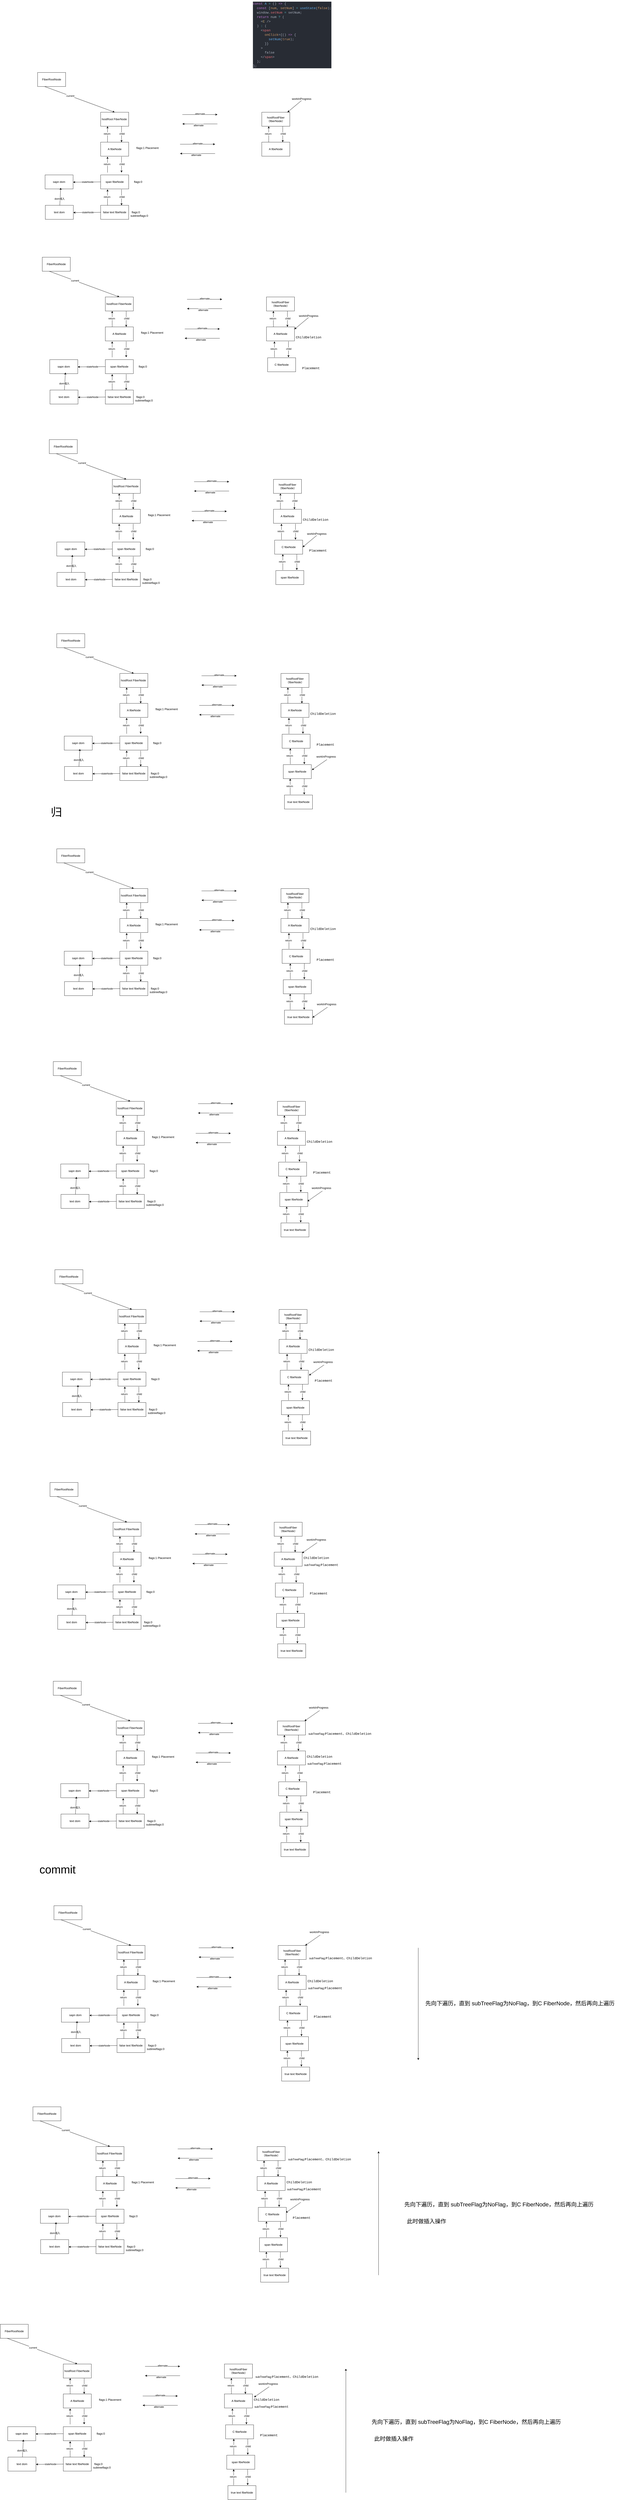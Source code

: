 <mxfile>
    <diagram id="FRofI1zXeSqDm2xY2cZQ" name="Page-1">
        <mxGraphModel dx="3132" dy="2424" grid="1" gridSize="10" guides="1" tooltips="1" connect="1" arrows="1" fold="1" page="1" pageScale="1" pageWidth="10000" pageHeight="10000" math="0" shadow="0">
            <root>
                <mxCell id="0"/>
                <mxCell id="1" parent="0"/>
                <mxCell id="2" style="edgeStyle=none;html=1;exitX=1;exitY=0.25;exitDx=0;exitDy=0;entryX=0;entryY=0.25;entryDx=0;entryDy=0;" parent="1" edge="1">
                    <mxGeometry relative="1" as="geometry">
                        <mxPoint x="930" y="540" as="sourcePoint"/>
                        <mxPoint x="1080" y="540" as="targetPoint"/>
                    </mxGeometry>
                </mxCell>
                <mxCell id="3" value="Text" style="edgeLabel;html=1;align=center;verticalAlign=middle;resizable=0;points=[];" parent="2" vertex="1" connectable="0">
                    <mxGeometry x="-0.052" y="2" relative="1" as="geometry">
                        <mxPoint as="offset"/>
                    </mxGeometry>
                </mxCell>
                <mxCell id="4" value="alternate" style="edgeLabel;html=1;align=center;verticalAlign=middle;resizable=0;points=[];" parent="2" vertex="1" connectable="0">
                    <mxGeometry x="0.002" y="3" relative="1" as="geometry">
                        <mxPoint as="offset"/>
                    </mxGeometry>
                </mxCell>
                <mxCell id="5" style="edgeStyle=none;html=1;exitX=0;exitY=0.75;exitDx=0;exitDy=0;entryX=1;entryY=0.75;entryDx=0;entryDy=0;" parent="1" edge="1">
                    <mxGeometry relative="1" as="geometry">
                        <mxPoint x="930" y="580" as="targetPoint"/>
                        <mxPoint x="1080" y="580" as="sourcePoint"/>
                    </mxGeometry>
                </mxCell>
                <mxCell id="6" value="alternate" style="edgeLabel;html=1;align=center;verticalAlign=middle;resizable=0;points=[];" parent="5" vertex="1" connectable="0">
                    <mxGeometry x="0.081" y="6" relative="1" as="geometry">
                        <mxPoint as="offset"/>
                    </mxGeometry>
                </mxCell>
                <mxCell id="7" style="edgeStyle=none;html=1;exitX=0.75;exitY=1;exitDx=0;exitDy=0;entryX=0.75;entryY=0;entryDx=0;entryDy=0;" parent="1" edge="1">
                    <mxGeometry relative="1" as="geometry">
                        <mxPoint x="669.41" y="590" as="sourcePoint"/>
                        <mxPoint x="669.41" y="658" as="targetPoint"/>
                    </mxGeometry>
                </mxCell>
                <mxCell id="8" value="child" style="edgeLabel;html=1;align=center;verticalAlign=middle;resizable=0;points=[];" parent="7" vertex="1" connectable="0">
                    <mxGeometry x="-0.069" y="1" relative="1" as="geometry">
                        <mxPoint as="offset"/>
                    </mxGeometry>
                </mxCell>
                <mxCell id="9" value="hostRoot FiberNode&amp;nbsp;" style="rounded=0;whiteSpace=wrap;html=1;" parent="1" vertex="1">
                    <mxGeometry x="580" y="530" width="120" height="60" as="geometry"/>
                </mxCell>
                <mxCell id="10" value="FiberRootNode" style="rounded=0;whiteSpace=wrap;html=1;" parent="1" vertex="1">
                    <mxGeometry x="310" y="360" width="120" height="60" as="geometry"/>
                </mxCell>
                <mxCell id="13" value="hostRootFiber（fiberNode）" style="rounded=0;whiteSpace=wrap;html=1;" parent="1" vertex="1">
                    <mxGeometry x="1270" y="530" width="120" height="60" as="geometry"/>
                </mxCell>
                <mxCell id="15" style="edgeStyle=none;html=1;exitX=0.25;exitY=1;exitDx=0;exitDy=0;entryX=0.5;entryY=0;entryDx=0;entryDy=0;" parent="1" target="9" edge="1">
                    <mxGeometry relative="1" as="geometry">
                        <mxPoint x="340" y="420" as="sourcePoint"/>
                        <mxPoint x="340" y="530" as="targetPoint"/>
                    </mxGeometry>
                </mxCell>
                <mxCell id="16" value="current" style="edgeLabel;html=1;align=center;verticalAlign=middle;resizable=0;points=[];" parent="15" vertex="1" connectable="0">
                    <mxGeometry x="-0.268" y="1" relative="1" as="geometry">
                        <mxPoint as="offset"/>
                    </mxGeometry>
                </mxCell>
                <mxCell id="17" style="edgeStyle=none;html=1;exitX=0.25;exitY=0;exitDx=0;exitDy=0;entryX=0.25;entryY=1;entryDx=0;entryDy=0;" parent="1" edge="1">
                    <mxGeometry relative="1" as="geometry">
                        <mxPoint x="609.41" y="658" as="sourcePoint"/>
                        <mxPoint x="609.41" y="590" as="targetPoint"/>
                    </mxGeometry>
                </mxCell>
                <mxCell id="18" value="return" style="edgeLabel;html=1;align=center;verticalAlign=middle;resizable=0;points=[];" parent="17" vertex="1" connectable="0">
                    <mxGeometry x="0.069" y="3" relative="1" as="geometry">
                        <mxPoint as="offset"/>
                    </mxGeometry>
                </mxCell>
                <mxCell id="19" value="A fibeNode" style="rounded=0;whiteSpace=wrap;html=1;" parent="1" vertex="1">
                    <mxGeometry x="580" y="658" width="120" height="60" as="geometry"/>
                </mxCell>
                <mxCell id="20" value="flags:1 Placement" style="text;html=1;align=center;verticalAlign=middle;resizable=0;points=[];autosize=1;strokeColor=none;fillColor=none;" parent="1" vertex="1">
                    <mxGeometry x="720" y="668" width="120" height="30" as="geometry"/>
                </mxCell>
                <mxCell id="21" value="span fibeNode" style="rounded=0;whiteSpace=wrap;html=1;" parent="1" vertex="1">
                    <mxGeometry x="580" y="798" width="120" height="60" as="geometry"/>
                </mxCell>
                <mxCell id="22" value="flags:0" style="text;html=1;align=center;verticalAlign=middle;resizable=0;points=[];autosize=1;strokeColor=none;fillColor=none;" parent="1" vertex="1">
                    <mxGeometry x="710" y="813" width="60" height="30" as="geometry"/>
                </mxCell>
                <mxCell id="23" style="edgeStyle=none;html=1;exitX=0.75;exitY=1;exitDx=0;exitDy=0;entryX=0.75;entryY=0;entryDx=0;entryDy=0;" parent="1" edge="1">
                    <mxGeometry relative="1" as="geometry">
                        <mxPoint x="669.33" y="720" as="sourcePoint"/>
                        <mxPoint x="669.33" y="788" as="targetPoint"/>
                    </mxGeometry>
                </mxCell>
                <mxCell id="24" value="child" style="edgeLabel;html=1;align=center;verticalAlign=middle;resizable=0;points=[];" parent="23" vertex="1" connectable="0">
                    <mxGeometry x="-0.069" y="1" relative="1" as="geometry">
                        <mxPoint as="offset"/>
                    </mxGeometry>
                </mxCell>
                <mxCell id="25" style="edgeStyle=none;html=1;exitX=0.25;exitY=0;exitDx=0;exitDy=0;entryX=0.25;entryY=1;entryDx=0;entryDy=0;" parent="1" edge="1">
                    <mxGeometry relative="1" as="geometry">
                        <mxPoint x="609.33" y="788" as="sourcePoint"/>
                        <mxPoint x="609.33" y="720" as="targetPoint"/>
                    </mxGeometry>
                </mxCell>
                <mxCell id="26" value="return" style="edgeLabel;html=1;align=center;verticalAlign=middle;resizable=0;points=[];" parent="25" vertex="1" connectable="0">
                    <mxGeometry x="0.069" y="3" relative="1" as="geometry">
                        <mxPoint as="offset"/>
                    </mxGeometry>
                </mxCell>
                <mxCell id="27" value="false text fibeNode" style="rounded=0;whiteSpace=wrap;html=1;" parent="1" vertex="1">
                    <mxGeometry x="580" y="928" width="120" height="60" as="geometry"/>
                </mxCell>
                <mxCell id="28" style="edgeStyle=none;html=1;exitX=0.75;exitY=1;exitDx=0;exitDy=0;entryX=0.75;entryY=0;entryDx=0;entryDy=0;" parent="1" edge="1">
                    <mxGeometry relative="1" as="geometry">
                        <mxPoint x="669.41" y="860" as="sourcePoint"/>
                        <mxPoint x="669.41" y="928" as="targetPoint"/>
                    </mxGeometry>
                </mxCell>
                <mxCell id="29" value="child" style="edgeLabel;html=1;align=center;verticalAlign=middle;resizable=0;points=[];" parent="28" vertex="1" connectable="0">
                    <mxGeometry x="-0.069" y="1" relative="1" as="geometry">
                        <mxPoint as="offset"/>
                    </mxGeometry>
                </mxCell>
                <mxCell id="30" style="edgeStyle=none;html=1;exitX=0.25;exitY=0;exitDx=0;exitDy=0;entryX=0.25;entryY=1;entryDx=0;entryDy=0;" parent="1" edge="1">
                    <mxGeometry relative="1" as="geometry">
                        <mxPoint x="609.41" y="928" as="sourcePoint"/>
                        <mxPoint x="609.41" y="860" as="targetPoint"/>
                    </mxGeometry>
                </mxCell>
                <mxCell id="31" value="return" style="edgeLabel;html=1;align=center;verticalAlign=middle;resizable=0;points=[];" parent="30" vertex="1" connectable="0">
                    <mxGeometry x="0.069" y="3" relative="1" as="geometry">
                        <mxPoint as="offset"/>
                    </mxGeometry>
                </mxCell>
                <mxCell id="39" value="flags:0" style="text;html=1;align=center;verticalAlign=middle;resizable=0;points=[];autosize=1;strokeColor=none;fillColor=none;" parent="1" vertex="1">
                    <mxGeometry x="700" y="943" width="60" height="30" as="geometry"/>
                </mxCell>
                <mxCell id="63" style="edgeStyle=none;html=1;exitX=0;exitY=0.5;exitDx=0;exitDy=0;" parent="1" edge="1">
                    <mxGeometry relative="1" as="geometry">
                        <mxPoint x="463.04" y="959.111" as="targetPoint"/>
                        <mxPoint x="581" y="958" as="sourcePoint"/>
                    </mxGeometry>
                </mxCell>
                <mxCell id="64" value="stateNode" style="edgeLabel;html=1;align=center;verticalAlign=middle;resizable=0;points=[];" parent="63" vertex="1" connectable="0">
                    <mxGeometry x="-0.051" y="-1" relative="1" as="geometry">
                        <mxPoint as="offset"/>
                    </mxGeometry>
                </mxCell>
                <mxCell id="65" value="text dom" style="rounded=0;whiteSpace=wrap;html=1;" parent="1" vertex="1">
                    <mxGeometry x="343.04" y="928" width="120" height="60" as="geometry"/>
                </mxCell>
                <mxCell id="68" value="subtreeflags:0" style="text;html=1;align=center;verticalAlign=middle;resizable=0;points=[];autosize=1;strokeColor=none;fillColor=none;" parent="1" vertex="1">
                    <mxGeometry x="695.0" y="958" width="100" height="30" as="geometry"/>
                </mxCell>
                <mxCell id="69" style="edgeStyle=none;html=1;exitX=0;exitY=0.5;exitDx=0;exitDy=0;" parent="1" edge="1">
                    <mxGeometry relative="1" as="geometry">
                        <mxPoint x="462.04" y="829.111" as="targetPoint"/>
                        <mxPoint x="580" y="828" as="sourcePoint"/>
                    </mxGeometry>
                </mxCell>
                <mxCell id="70" value="stateNode" style="edgeLabel;html=1;align=center;verticalAlign=middle;resizable=0;points=[];" parent="69" vertex="1" connectable="0">
                    <mxGeometry x="-0.051" y="-1" relative="1" as="geometry">
                        <mxPoint as="offset"/>
                    </mxGeometry>
                </mxCell>
                <mxCell id="71" value="sapn dom" style="rounded=0;whiteSpace=wrap;html=1;" parent="1" vertex="1">
                    <mxGeometry x="342.04" y="798" width="120" height="60" as="geometry"/>
                </mxCell>
                <mxCell id="72" style="edgeStyle=none;html=1;exitX=0.5;exitY=0;exitDx=0;exitDy=0;entryX=0.5;entryY=1;entryDx=0;entryDy=0;" parent="1" edge="1">
                    <mxGeometry relative="1" as="geometry">
                        <mxPoint x="405" y="928" as="sourcePoint"/>
                        <mxPoint x="409" y="853" as="targetPoint"/>
                    </mxGeometry>
                </mxCell>
                <mxCell id="73" value="dom插入" style="edgeLabel;html=1;align=center;verticalAlign=middle;resizable=0;points=[];" parent="72" vertex="1" connectable="0">
                    <mxGeometry x="-0.245" y="3" relative="1" as="geometry">
                        <mxPoint as="offset"/>
                    </mxGeometry>
                </mxCell>
                <mxCell id="74" value="&lt;div style=&quot;color: #abb2bf;background-color: #282c34;font-family: Consolas, &#39;Courier New&#39;, monospace;font-weight: normal;font-size: 14px;line-height: 19px;white-space: pre;&quot;&gt;&lt;div&gt;&lt;span style=&quot;color: #c678dd;&quot;&gt;const&lt;/span&gt;&lt;span style=&quot;color: #abb2bf;&quot;&gt; &lt;/span&gt;&lt;span style=&quot;color: #61afef;&quot;&gt;A&lt;/span&gt;&lt;span style=&quot;color: #abb2bf;&quot;&gt; &lt;/span&gt;&lt;span style=&quot;color: #56b6c2;&quot;&gt;=&lt;/span&gt;&lt;span style=&quot;color: #abb2bf;&quot;&gt; () &lt;/span&gt;&lt;span style=&quot;color: #c678dd;&quot;&gt;=&amp;gt;&lt;/span&gt;&lt;span style=&quot;color: #abb2bf;&quot;&gt; {&lt;/span&gt;&lt;/div&gt;&lt;div&gt;&lt;span style=&quot;color: #abb2bf;&quot;&gt;&amp;nbsp; &lt;/span&gt;&lt;span style=&quot;color: #c678dd;&quot;&gt;const&lt;/span&gt;&lt;span style=&quot;color: #abb2bf;&quot;&gt; [&lt;/span&gt;&lt;span style=&quot;color: #d19a66;&quot;&gt;num&lt;/span&gt;&lt;span style=&quot;color: #abb2bf;&quot;&gt;, &lt;/span&gt;&lt;span style=&quot;color: #d19a66;&quot;&gt;setNum&lt;/span&gt;&lt;span style=&quot;color: #abb2bf;&quot;&gt;] &lt;/span&gt;&lt;span style=&quot;color: #56b6c2;&quot;&gt;=&lt;/span&gt;&lt;span style=&quot;color: #abb2bf;&quot;&gt; &lt;/span&gt;&lt;span style=&quot;color: #61afef;&quot;&gt;useState&lt;/span&gt;&lt;span style=&quot;color: #abb2bf;&quot;&gt;(&lt;/span&gt;&lt;span style=&quot;color: #d19a66;&quot;&gt;false&lt;/span&gt;&lt;span style=&quot;color: #abb2bf;&quot;&gt;);&lt;/span&gt;&lt;/div&gt;&lt;div&gt;&lt;span style=&quot;color: #abb2bf;&quot;&gt;&amp;nbsp; window.&lt;/span&gt;&lt;span style=&quot;color: #e06c75;&quot;&gt;setNum&lt;/span&gt;&lt;span style=&quot;color: #abb2bf;&quot;&gt; &lt;/span&gt;&lt;span style=&quot;color: #56b6c2;&quot;&gt;=&lt;/span&gt;&lt;span style=&quot;color: #abb2bf;&quot;&gt; setNum;&lt;/span&gt;&lt;/div&gt;&lt;div&gt;&lt;span style=&quot;color: #abb2bf;&quot;&gt;&amp;nbsp; &lt;/span&gt;&lt;span style=&quot;color: #c678dd;&quot;&gt;return&lt;/span&gt;&lt;span style=&quot;color: #abb2bf;&quot;&gt; num &lt;/span&gt;&lt;span style=&quot;color: #56b6c2;&quot;&gt;?&lt;/span&gt;&lt;span style=&quot;color: #abb2bf;&quot;&gt; (&lt;/span&gt;&lt;/div&gt;&lt;div&gt;&lt;span style=&quot;color: #abb2bf;&quot;&gt;&amp;nbsp; &amp;nbsp; &lt;/span&gt;&lt;span style=&quot;color: #abb2bf;&quot;&gt;&amp;lt;&lt;/span&gt;&lt;span style=&quot;color: #e5c07b;&quot;&gt;C&lt;/span&gt;&lt;span style=&quot;color: #abb2bf;&quot;&gt; &lt;/span&gt;&lt;span style=&quot;color: #abb2bf;&quot;&gt;/&amp;gt;&lt;/span&gt;&lt;/div&gt;&lt;div&gt;&lt;span style=&quot;color: #abb2bf;&quot;&gt;&amp;nbsp; ) &lt;/span&gt;&lt;span style=&quot;color: #56b6c2;&quot;&gt;:&lt;/span&gt;&lt;span style=&quot;color: #abb2bf;&quot;&gt; (&lt;/span&gt;&lt;/div&gt;&lt;div&gt;&lt;span style=&quot;color: #abb2bf;&quot;&gt;&amp;nbsp; &amp;nbsp; &lt;/span&gt;&lt;span style=&quot;color: #abb2bf;&quot;&gt;&amp;lt;&lt;/span&gt;&lt;span style=&quot;color: #e06c75;&quot;&gt;span&lt;/span&gt;&lt;/div&gt;&lt;div&gt;&lt;span style=&quot;color: #abb2bf;&quot;&gt;&amp;nbsp; &amp;nbsp; &amp;nbsp; &lt;/span&gt;&lt;span style=&quot;color: #d19a66;&quot;&gt;onClick&lt;/span&gt;&lt;span style=&quot;color: #abb2bf;&quot;&gt;={() &lt;/span&gt;&lt;span style=&quot;color: #c678dd;&quot;&gt;=&amp;gt;&lt;/span&gt;&lt;span style=&quot;color: #abb2bf;&quot;&gt; {&lt;/span&gt;&lt;/div&gt;&lt;div&gt;&lt;span style=&quot;color: #abb2bf;&quot;&gt;&amp;nbsp; &amp;nbsp; &amp;nbsp; &amp;nbsp; &lt;/span&gt;&lt;span style=&quot;color: #61afef;&quot;&gt;setNum&lt;/span&gt;&lt;span style=&quot;color: #abb2bf;&quot;&gt;(&lt;/span&gt;&lt;span style=&quot;color: #d19a66;&quot;&gt;true&lt;/span&gt;&lt;span style=&quot;color: #abb2bf;&quot;&gt;);&lt;/span&gt;&lt;/div&gt;&lt;div&gt;&lt;span style=&quot;color: #abb2bf;&quot;&gt;&amp;nbsp; &amp;nbsp; &amp;nbsp; }}&lt;/span&gt;&lt;/div&gt;&lt;div&gt;&lt;span style=&quot;color: #abb2bf;&quot;&gt;&amp;nbsp; &amp;nbsp; &lt;/span&gt;&lt;span style=&quot;color: #abb2bf;&quot;&gt;&amp;gt;&lt;/span&gt;&lt;/div&gt;&lt;div&gt;&lt;span style=&quot;color: #abb2bf;&quot;&gt;&amp;nbsp; &amp;nbsp; &amp;nbsp; false&lt;/span&gt;&lt;/div&gt;&lt;div&gt;&lt;span style=&quot;color: #abb2bf;&quot;&gt;&amp;nbsp; &amp;nbsp; &amp;lt;/&lt;/span&gt;&lt;span style=&quot;color: #e06c75;&quot;&gt;span&lt;/span&gt;&lt;span style=&quot;color: #abb2bf;&quot;&gt;&amp;gt;&lt;/span&gt;&lt;/div&gt;&lt;div&gt;&lt;span style=&quot;color: #abb2bf;&quot;&gt;&amp;nbsp; );&lt;/span&gt;&lt;/div&gt;&lt;div&gt;&lt;span style=&quot;color: #abb2bf;&quot;&gt;};&lt;/span&gt;&lt;/div&gt;&lt;/div&gt;" style="text;whiteSpace=wrap;html=1;" parent="1" vertex="1">
                    <mxGeometry x="1230" y="50" width="340" height="310" as="geometry"/>
                </mxCell>
                <mxCell id="76" value="" style="endArrow=classic;html=1;" parent="1" edge="1">
                    <mxGeometry width="50" height="50" relative="1" as="geometry">
                        <mxPoint x="1440" y="480" as="sourcePoint"/>
                        <mxPoint x="1380" y="530" as="targetPoint"/>
                    </mxGeometry>
                </mxCell>
                <mxCell id="77" value="workInProgress" style="text;html=1;align=center;verticalAlign=middle;resizable=0;points=[];autosize=1;strokeColor=none;fillColor=none;" parent="1" vertex="1">
                    <mxGeometry x="1385" y="458" width="110" height="30" as="geometry"/>
                </mxCell>
                <mxCell id="78" value="A fibeNode" style="rounded=0;whiteSpace=wrap;html=1;" parent="1" vertex="1">
                    <mxGeometry x="1270" y="658" width="120" height="60" as="geometry"/>
                </mxCell>
                <mxCell id="86" style="edgeStyle=none;html=1;exitX=0.75;exitY=1;exitDx=0;exitDy=0;entryX=0.75;entryY=0;entryDx=0;entryDy=0;" parent="1" edge="1">
                    <mxGeometry relative="1" as="geometry">
                        <mxPoint x="1359.7" y="590" as="sourcePoint"/>
                        <mxPoint x="1359.7" y="658" as="targetPoint"/>
                    </mxGeometry>
                </mxCell>
                <mxCell id="87" value="child" style="edgeLabel;html=1;align=center;verticalAlign=middle;resizable=0;points=[];" parent="86" vertex="1" connectable="0">
                    <mxGeometry x="-0.069" y="1" relative="1" as="geometry">
                        <mxPoint as="offset"/>
                    </mxGeometry>
                </mxCell>
                <mxCell id="88" style="edgeStyle=none;html=1;exitX=0.25;exitY=0;exitDx=0;exitDy=0;entryX=0.25;entryY=1;entryDx=0;entryDy=0;" parent="1" edge="1">
                    <mxGeometry relative="1" as="geometry">
                        <mxPoint x="1299.7" y="658" as="sourcePoint"/>
                        <mxPoint x="1299.7" y="590" as="targetPoint"/>
                    </mxGeometry>
                </mxCell>
                <mxCell id="89" value="return" style="edgeLabel;html=1;align=center;verticalAlign=middle;resizable=0;points=[];" parent="88" vertex="1" connectable="0">
                    <mxGeometry x="0.069" y="3" relative="1" as="geometry">
                        <mxPoint as="offset"/>
                    </mxGeometry>
                </mxCell>
                <mxCell id="95" style="edgeStyle=none;html=1;exitX=1;exitY=0.25;exitDx=0;exitDy=0;entryX=0;entryY=0.25;entryDx=0;entryDy=0;" parent="1" edge="1">
                    <mxGeometry relative="1" as="geometry">
                        <mxPoint x="920" y="666.75" as="sourcePoint"/>
                        <mxPoint x="1070" y="666.75" as="targetPoint"/>
                    </mxGeometry>
                </mxCell>
                <mxCell id="96" value="Text" style="edgeLabel;html=1;align=center;verticalAlign=middle;resizable=0;points=[];" parent="95" vertex="1" connectable="0">
                    <mxGeometry x="-0.052" y="2" relative="1" as="geometry">
                        <mxPoint as="offset"/>
                    </mxGeometry>
                </mxCell>
                <mxCell id="97" value="alternate" style="edgeLabel;html=1;align=center;verticalAlign=middle;resizable=0;points=[];" parent="95" vertex="1" connectable="0">
                    <mxGeometry x="0.002" y="3" relative="1" as="geometry">
                        <mxPoint as="offset"/>
                    </mxGeometry>
                </mxCell>
                <mxCell id="98" style="edgeStyle=none;html=1;exitX=0;exitY=0.75;exitDx=0;exitDy=0;entryX=1;entryY=0.75;entryDx=0;entryDy=0;" parent="1" edge="1">
                    <mxGeometry relative="1" as="geometry">
                        <mxPoint x="920" y="706.75" as="targetPoint"/>
                        <mxPoint x="1070" y="706.75" as="sourcePoint"/>
                    </mxGeometry>
                </mxCell>
                <mxCell id="99" value="alternate" style="edgeLabel;html=1;align=center;verticalAlign=middle;resizable=0;points=[];" parent="98" vertex="1" connectable="0">
                    <mxGeometry x="0.081" y="6" relative="1" as="geometry">
                        <mxPoint as="offset"/>
                    </mxGeometry>
                </mxCell>
                <mxCell id="100" style="edgeStyle=none;html=1;exitX=1;exitY=0.25;exitDx=0;exitDy=0;entryX=0;entryY=0.25;entryDx=0;entryDy=0;" parent="1" edge="1">
                    <mxGeometry relative="1" as="geometry">
                        <mxPoint x="950" y="1330" as="sourcePoint"/>
                        <mxPoint x="1100" y="1330" as="targetPoint"/>
                    </mxGeometry>
                </mxCell>
                <mxCell id="101" value="Text" style="edgeLabel;html=1;align=center;verticalAlign=middle;resizable=0;points=[];" parent="100" vertex="1" connectable="0">
                    <mxGeometry x="-0.052" y="2" relative="1" as="geometry">
                        <mxPoint as="offset"/>
                    </mxGeometry>
                </mxCell>
                <mxCell id="102" value="alternate" style="edgeLabel;html=1;align=center;verticalAlign=middle;resizable=0;points=[];" parent="100" vertex="1" connectable="0">
                    <mxGeometry x="0.002" y="3" relative="1" as="geometry">
                        <mxPoint as="offset"/>
                    </mxGeometry>
                </mxCell>
                <mxCell id="103" style="edgeStyle=none;html=1;exitX=0;exitY=0.75;exitDx=0;exitDy=0;entryX=1;entryY=0.75;entryDx=0;entryDy=0;" parent="1" edge="1">
                    <mxGeometry relative="1" as="geometry">
                        <mxPoint x="950" y="1370" as="targetPoint"/>
                        <mxPoint x="1100" y="1370" as="sourcePoint"/>
                    </mxGeometry>
                </mxCell>
                <mxCell id="104" value="alternate" style="edgeLabel;html=1;align=center;verticalAlign=middle;resizable=0;points=[];" parent="103" vertex="1" connectable="0">
                    <mxGeometry x="0.081" y="6" relative="1" as="geometry">
                        <mxPoint as="offset"/>
                    </mxGeometry>
                </mxCell>
                <mxCell id="105" style="edgeStyle=none;html=1;exitX=0.75;exitY=1;exitDx=0;exitDy=0;entryX=0.75;entryY=0;entryDx=0;entryDy=0;" parent="1" edge="1">
                    <mxGeometry relative="1" as="geometry">
                        <mxPoint x="689.41" y="1380" as="sourcePoint"/>
                        <mxPoint x="689.41" y="1448" as="targetPoint"/>
                    </mxGeometry>
                </mxCell>
                <mxCell id="106" value="child" style="edgeLabel;html=1;align=center;verticalAlign=middle;resizable=0;points=[];" parent="105" vertex="1" connectable="0">
                    <mxGeometry x="-0.069" y="1" relative="1" as="geometry">
                        <mxPoint as="offset"/>
                    </mxGeometry>
                </mxCell>
                <mxCell id="107" value="hostRoot FiberNode&amp;nbsp;" style="rounded=0;whiteSpace=wrap;html=1;" parent="1" vertex="1">
                    <mxGeometry x="600" y="1320" width="120" height="60" as="geometry"/>
                </mxCell>
                <mxCell id="108" value="FiberRootNode" style="rounded=0;whiteSpace=wrap;html=1;" parent="1" vertex="1">
                    <mxGeometry x="330" y="1150" width="120" height="60" as="geometry"/>
                </mxCell>
                <mxCell id="109" value="hostRootFiber（fiberNode）" style="rounded=0;whiteSpace=wrap;html=1;" parent="1" vertex="1">
                    <mxGeometry x="1290" y="1320" width="120" height="60" as="geometry"/>
                </mxCell>
                <mxCell id="110" style="edgeStyle=none;html=1;exitX=0.25;exitY=1;exitDx=0;exitDy=0;entryX=0.5;entryY=0;entryDx=0;entryDy=0;" parent="1" target="107" edge="1">
                    <mxGeometry relative="1" as="geometry">
                        <mxPoint x="360" y="1210" as="sourcePoint"/>
                        <mxPoint x="360" y="1320" as="targetPoint"/>
                    </mxGeometry>
                </mxCell>
                <mxCell id="111" value="current" style="edgeLabel;html=1;align=center;verticalAlign=middle;resizable=0;points=[];" parent="110" vertex="1" connectable="0">
                    <mxGeometry x="-0.268" y="1" relative="1" as="geometry">
                        <mxPoint as="offset"/>
                    </mxGeometry>
                </mxCell>
                <mxCell id="112" style="edgeStyle=none;html=1;exitX=0.25;exitY=0;exitDx=0;exitDy=0;entryX=0.25;entryY=1;entryDx=0;entryDy=0;" parent="1" edge="1">
                    <mxGeometry relative="1" as="geometry">
                        <mxPoint x="629.41" y="1448" as="sourcePoint"/>
                        <mxPoint x="629.41" y="1380" as="targetPoint"/>
                    </mxGeometry>
                </mxCell>
                <mxCell id="113" value="return" style="edgeLabel;html=1;align=center;verticalAlign=middle;resizable=0;points=[];" parent="112" vertex="1" connectable="0">
                    <mxGeometry x="0.069" y="3" relative="1" as="geometry">
                        <mxPoint as="offset"/>
                    </mxGeometry>
                </mxCell>
                <mxCell id="114" value="A fibeNode" style="rounded=0;whiteSpace=wrap;html=1;" parent="1" vertex="1">
                    <mxGeometry x="600" y="1448" width="120" height="60" as="geometry"/>
                </mxCell>
                <mxCell id="115" value="flags:1 Placement" style="text;html=1;align=center;verticalAlign=middle;resizable=0;points=[];autosize=1;strokeColor=none;fillColor=none;" parent="1" vertex="1">
                    <mxGeometry x="740" y="1458" width="120" height="30" as="geometry"/>
                </mxCell>
                <mxCell id="116" value="span fibeNode" style="rounded=0;whiteSpace=wrap;html=1;" parent="1" vertex="1">
                    <mxGeometry x="600" y="1588" width="120" height="60" as="geometry"/>
                </mxCell>
                <mxCell id="117" value="flags:0" style="text;html=1;align=center;verticalAlign=middle;resizable=0;points=[];autosize=1;strokeColor=none;fillColor=none;" parent="1" vertex="1">
                    <mxGeometry x="730" y="1603" width="60" height="30" as="geometry"/>
                </mxCell>
                <mxCell id="118" style="edgeStyle=none;html=1;exitX=0.75;exitY=1;exitDx=0;exitDy=0;entryX=0.75;entryY=0;entryDx=0;entryDy=0;" parent="1" edge="1">
                    <mxGeometry relative="1" as="geometry">
                        <mxPoint x="689.33" y="1510" as="sourcePoint"/>
                        <mxPoint x="689.33" y="1578" as="targetPoint"/>
                    </mxGeometry>
                </mxCell>
                <mxCell id="119" value="child" style="edgeLabel;html=1;align=center;verticalAlign=middle;resizable=0;points=[];" parent="118" vertex="1" connectable="0">
                    <mxGeometry x="-0.069" y="1" relative="1" as="geometry">
                        <mxPoint as="offset"/>
                    </mxGeometry>
                </mxCell>
                <mxCell id="120" style="edgeStyle=none;html=1;exitX=0.25;exitY=0;exitDx=0;exitDy=0;entryX=0.25;entryY=1;entryDx=0;entryDy=0;" parent="1" edge="1">
                    <mxGeometry relative="1" as="geometry">
                        <mxPoint x="629.33" y="1578" as="sourcePoint"/>
                        <mxPoint x="629.33" y="1510" as="targetPoint"/>
                    </mxGeometry>
                </mxCell>
                <mxCell id="121" value="return" style="edgeLabel;html=1;align=center;verticalAlign=middle;resizable=0;points=[];" parent="120" vertex="1" connectable="0">
                    <mxGeometry x="0.069" y="3" relative="1" as="geometry">
                        <mxPoint as="offset"/>
                    </mxGeometry>
                </mxCell>
                <mxCell id="122" value="false text fibeNode" style="rounded=0;whiteSpace=wrap;html=1;" parent="1" vertex="1">
                    <mxGeometry x="600" y="1718" width="120" height="60" as="geometry"/>
                </mxCell>
                <mxCell id="123" style="edgeStyle=none;html=1;exitX=0.75;exitY=1;exitDx=0;exitDy=0;entryX=0.75;entryY=0;entryDx=0;entryDy=0;" parent="1" edge="1">
                    <mxGeometry relative="1" as="geometry">
                        <mxPoint x="689.41" y="1650" as="sourcePoint"/>
                        <mxPoint x="689.41" y="1718" as="targetPoint"/>
                    </mxGeometry>
                </mxCell>
                <mxCell id="124" value="child" style="edgeLabel;html=1;align=center;verticalAlign=middle;resizable=0;points=[];" parent="123" vertex="1" connectable="0">
                    <mxGeometry x="-0.069" y="1" relative="1" as="geometry">
                        <mxPoint as="offset"/>
                    </mxGeometry>
                </mxCell>
                <mxCell id="125" style="edgeStyle=none;html=1;exitX=0.25;exitY=0;exitDx=0;exitDy=0;entryX=0.25;entryY=1;entryDx=0;entryDy=0;" parent="1" edge="1">
                    <mxGeometry relative="1" as="geometry">
                        <mxPoint x="629.41" y="1718" as="sourcePoint"/>
                        <mxPoint x="629.41" y="1650" as="targetPoint"/>
                    </mxGeometry>
                </mxCell>
                <mxCell id="126" value="return" style="edgeLabel;html=1;align=center;verticalAlign=middle;resizable=0;points=[];" parent="125" vertex="1" connectable="0">
                    <mxGeometry x="0.069" y="3" relative="1" as="geometry">
                        <mxPoint as="offset"/>
                    </mxGeometry>
                </mxCell>
                <mxCell id="127" value="flags:0" style="text;html=1;align=center;verticalAlign=middle;resizable=0;points=[];autosize=1;strokeColor=none;fillColor=none;" parent="1" vertex="1">
                    <mxGeometry x="720" y="1733" width="60" height="30" as="geometry"/>
                </mxCell>
                <mxCell id="128" style="edgeStyle=none;html=1;exitX=0;exitY=0.5;exitDx=0;exitDy=0;" parent="1" edge="1">
                    <mxGeometry relative="1" as="geometry">
                        <mxPoint x="483.04" y="1749.111" as="targetPoint"/>
                        <mxPoint x="601" y="1748" as="sourcePoint"/>
                    </mxGeometry>
                </mxCell>
                <mxCell id="129" value="stateNode" style="edgeLabel;html=1;align=center;verticalAlign=middle;resizable=0;points=[];" parent="128" vertex="1" connectable="0">
                    <mxGeometry x="-0.051" y="-1" relative="1" as="geometry">
                        <mxPoint as="offset"/>
                    </mxGeometry>
                </mxCell>
                <mxCell id="130" value="text dom" style="rounded=0;whiteSpace=wrap;html=1;" parent="1" vertex="1">
                    <mxGeometry x="363.04" y="1718" width="120" height="60" as="geometry"/>
                </mxCell>
                <mxCell id="131" value="subtreeflags:0" style="text;html=1;align=center;verticalAlign=middle;resizable=0;points=[];autosize=1;strokeColor=none;fillColor=none;" parent="1" vertex="1">
                    <mxGeometry x="715.0" y="1748" width="100" height="30" as="geometry"/>
                </mxCell>
                <mxCell id="132" style="edgeStyle=none;html=1;exitX=0;exitY=0.5;exitDx=0;exitDy=0;" parent="1" edge="1">
                    <mxGeometry relative="1" as="geometry">
                        <mxPoint x="482.04" y="1619.111" as="targetPoint"/>
                        <mxPoint x="600" y="1618" as="sourcePoint"/>
                    </mxGeometry>
                </mxCell>
                <mxCell id="133" value="stateNode" style="edgeLabel;html=1;align=center;verticalAlign=middle;resizable=0;points=[];" parent="132" vertex="1" connectable="0">
                    <mxGeometry x="-0.051" y="-1" relative="1" as="geometry">
                        <mxPoint as="offset"/>
                    </mxGeometry>
                </mxCell>
                <mxCell id="134" value="sapn dom" style="rounded=0;whiteSpace=wrap;html=1;" parent="1" vertex="1">
                    <mxGeometry x="362.04" y="1588" width="120" height="60" as="geometry"/>
                </mxCell>
                <mxCell id="135" style="edgeStyle=none;html=1;exitX=0.5;exitY=0;exitDx=0;exitDy=0;entryX=0.5;entryY=1;entryDx=0;entryDy=0;" parent="1" edge="1">
                    <mxGeometry relative="1" as="geometry">
                        <mxPoint x="425" y="1718" as="sourcePoint"/>
                        <mxPoint x="429" y="1643" as="targetPoint"/>
                    </mxGeometry>
                </mxCell>
                <mxCell id="136" value="dom插入" style="edgeLabel;html=1;align=center;verticalAlign=middle;resizable=0;points=[];" parent="135" vertex="1" connectable="0">
                    <mxGeometry x="-0.245" y="3" relative="1" as="geometry">
                        <mxPoint as="offset"/>
                    </mxGeometry>
                </mxCell>
                <mxCell id="137" value="" style="endArrow=classic;html=1;" parent="1" edge="1">
                    <mxGeometry width="50" height="50" relative="1" as="geometry">
                        <mxPoint x="1470" y="1408" as="sourcePoint"/>
                        <mxPoint x="1410" y="1458" as="targetPoint"/>
                    </mxGeometry>
                </mxCell>
                <mxCell id="138" value="workInProgress" style="text;html=1;align=center;verticalAlign=middle;resizable=0;points=[];autosize=1;strokeColor=none;fillColor=none;" parent="1" vertex="1">
                    <mxGeometry x="1415" y="1386" width="110" height="30" as="geometry"/>
                </mxCell>
                <mxCell id="139" value="A fibeNode" style="rounded=0;whiteSpace=wrap;html=1;" parent="1" vertex="1">
                    <mxGeometry x="1290" y="1448" width="120" height="60" as="geometry"/>
                </mxCell>
                <mxCell id="140" style="edgeStyle=none;html=1;exitX=0.75;exitY=1;exitDx=0;exitDy=0;entryX=0.75;entryY=0;entryDx=0;entryDy=0;" parent="1" edge="1">
                    <mxGeometry relative="1" as="geometry">
                        <mxPoint x="1379.7" y="1380" as="sourcePoint"/>
                        <mxPoint x="1379.7" y="1448" as="targetPoint"/>
                    </mxGeometry>
                </mxCell>
                <mxCell id="141" value="child" style="edgeLabel;html=1;align=center;verticalAlign=middle;resizable=0;points=[];" parent="140" vertex="1" connectable="0">
                    <mxGeometry x="-0.069" y="1" relative="1" as="geometry">
                        <mxPoint as="offset"/>
                    </mxGeometry>
                </mxCell>
                <mxCell id="142" style="edgeStyle=none;html=1;exitX=0.25;exitY=0;exitDx=0;exitDy=0;entryX=0.25;entryY=1;entryDx=0;entryDy=0;" parent="1" edge="1">
                    <mxGeometry relative="1" as="geometry">
                        <mxPoint x="1319.7" y="1448" as="sourcePoint"/>
                        <mxPoint x="1319.7" y="1380" as="targetPoint"/>
                    </mxGeometry>
                </mxCell>
                <mxCell id="143" value="return" style="edgeLabel;html=1;align=center;verticalAlign=middle;resizable=0;points=[];" parent="142" vertex="1" connectable="0">
                    <mxGeometry x="0.069" y="3" relative="1" as="geometry">
                        <mxPoint as="offset"/>
                    </mxGeometry>
                </mxCell>
                <mxCell id="144" style="edgeStyle=none;html=1;exitX=1;exitY=0.25;exitDx=0;exitDy=0;entryX=0;entryY=0.25;entryDx=0;entryDy=0;" parent="1" edge="1">
                    <mxGeometry relative="1" as="geometry">
                        <mxPoint x="940" y="1456.75" as="sourcePoint"/>
                        <mxPoint x="1090" y="1456.75" as="targetPoint"/>
                    </mxGeometry>
                </mxCell>
                <mxCell id="145" value="Text" style="edgeLabel;html=1;align=center;verticalAlign=middle;resizable=0;points=[];" parent="144" vertex="1" connectable="0">
                    <mxGeometry x="-0.052" y="2" relative="1" as="geometry">
                        <mxPoint as="offset"/>
                    </mxGeometry>
                </mxCell>
                <mxCell id="146" value="alternate" style="edgeLabel;html=1;align=center;verticalAlign=middle;resizable=0;points=[];" parent="144" vertex="1" connectable="0">
                    <mxGeometry x="0.002" y="3" relative="1" as="geometry">
                        <mxPoint as="offset"/>
                    </mxGeometry>
                </mxCell>
                <mxCell id="147" style="edgeStyle=none;html=1;exitX=0;exitY=0.75;exitDx=0;exitDy=0;entryX=1;entryY=0.75;entryDx=0;entryDy=0;" parent="1" edge="1">
                    <mxGeometry relative="1" as="geometry">
                        <mxPoint x="940" y="1496.75" as="targetPoint"/>
                        <mxPoint x="1090" y="1496.75" as="sourcePoint"/>
                    </mxGeometry>
                </mxCell>
                <mxCell id="148" value="alternate" style="edgeLabel;html=1;align=center;verticalAlign=middle;resizable=0;points=[];" parent="147" vertex="1" connectable="0">
                    <mxGeometry x="0.081" y="6" relative="1" as="geometry">
                        <mxPoint as="offset"/>
                    </mxGeometry>
                </mxCell>
                <mxCell id="149" value="C fibeNode" style="rounded=0;whiteSpace=wrap;html=1;" parent="1" vertex="1">
                    <mxGeometry x="1295" y="1580" width="120" height="60" as="geometry"/>
                </mxCell>
                <mxCell id="150" style="edgeStyle=none;html=1;exitX=0.75;exitY=1;exitDx=0;exitDy=0;entryX=0.75;entryY=0;entryDx=0;entryDy=0;" parent="1" edge="1">
                    <mxGeometry relative="1" as="geometry">
                        <mxPoint x="1384.23" y="1510" as="sourcePoint"/>
                        <mxPoint x="1384.23" y="1578" as="targetPoint"/>
                    </mxGeometry>
                </mxCell>
                <mxCell id="151" value="child" style="edgeLabel;html=1;align=center;verticalAlign=middle;resizable=0;points=[];" parent="150" vertex="1" connectable="0">
                    <mxGeometry x="-0.069" y="1" relative="1" as="geometry">
                        <mxPoint as="offset"/>
                    </mxGeometry>
                </mxCell>
                <mxCell id="152" style="edgeStyle=none;html=1;exitX=0.25;exitY=0;exitDx=0;exitDy=0;entryX=0.25;entryY=1;entryDx=0;entryDy=0;" parent="1" edge="1">
                    <mxGeometry relative="1" as="geometry">
                        <mxPoint x="1324.23" y="1578" as="sourcePoint"/>
                        <mxPoint x="1324.23" y="1510" as="targetPoint"/>
                    </mxGeometry>
                </mxCell>
                <mxCell id="153" value="return" style="edgeLabel;html=1;align=center;verticalAlign=middle;resizable=0;points=[];" parent="152" vertex="1" connectable="0">
                    <mxGeometry x="0.069" y="3" relative="1" as="geometry">
                        <mxPoint as="offset"/>
                    </mxGeometry>
                </mxCell>
                <mxCell id="155" value="&lt;div style=&quot;font-family: Consolas, &amp;quot;Courier New&amp;quot;, monospace; font-size: 14px; line-height: 19px; white-space-collapse: preserve;&quot;&gt;&lt;span style=&quot;background-color: rgb(255, 255, 255);&quot;&gt;&lt;font style=&quot;color: rgb(0, 0, 0);&quot;&gt;ChildDeletion&lt;/font&gt;&lt;/span&gt;&lt;/div&gt;" style="text;html=1;align=center;verticalAlign=middle;resizable=0;points=[];autosize=1;strokeColor=none;fillColor=none;" parent="1" vertex="1">
                    <mxGeometry x="1410" y="1478" width="120" height="30" as="geometry"/>
                </mxCell>
                <mxCell id="156" value="&lt;div style=&quot;font-family: Consolas, &amp;quot;Courier New&amp;quot;, monospace; font-size: 14px; line-height: 19px; white-space-collapse: preserve;&quot;&gt;&lt;span style=&quot;background-color: rgb(255, 255, 255);&quot;&gt;&lt;font style=&quot;color: rgb(0, 0, 0);&quot;&gt;Placement&lt;/font&gt;&lt;/span&gt;&lt;/div&gt;" style="text;html=1;align=center;verticalAlign=middle;resizable=0;points=[];autosize=1;strokeColor=none;fillColor=none;" parent="1" vertex="1">
                    <mxGeometry x="1435" y="1610" width="90" height="30" as="geometry"/>
                </mxCell>
                <mxCell id="157" style="edgeStyle=none;html=1;exitX=1;exitY=0.25;exitDx=0;exitDy=0;entryX=0;entryY=0.25;entryDx=0;entryDy=0;" parent="1" edge="1">
                    <mxGeometry relative="1" as="geometry">
                        <mxPoint x="980" y="2110" as="sourcePoint"/>
                        <mxPoint x="1130" y="2110" as="targetPoint"/>
                    </mxGeometry>
                </mxCell>
                <mxCell id="158" value="Text" style="edgeLabel;html=1;align=center;verticalAlign=middle;resizable=0;points=[];" parent="157" vertex="1" connectable="0">
                    <mxGeometry x="-0.052" y="2" relative="1" as="geometry">
                        <mxPoint as="offset"/>
                    </mxGeometry>
                </mxCell>
                <mxCell id="159" value="alternate" style="edgeLabel;html=1;align=center;verticalAlign=middle;resizable=0;points=[];" parent="157" vertex="1" connectable="0">
                    <mxGeometry x="0.002" y="3" relative="1" as="geometry">
                        <mxPoint as="offset"/>
                    </mxGeometry>
                </mxCell>
                <mxCell id="160" style="edgeStyle=none;html=1;exitX=0;exitY=0.75;exitDx=0;exitDy=0;entryX=1;entryY=0.75;entryDx=0;entryDy=0;" parent="1" edge="1">
                    <mxGeometry relative="1" as="geometry">
                        <mxPoint x="980" y="2150" as="targetPoint"/>
                        <mxPoint x="1130" y="2150" as="sourcePoint"/>
                    </mxGeometry>
                </mxCell>
                <mxCell id="161" value="alternate" style="edgeLabel;html=1;align=center;verticalAlign=middle;resizable=0;points=[];" parent="160" vertex="1" connectable="0">
                    <mxGeometry x="0.081" y="6" relative="1" as="geometry">
                        <mxPoint as="offset"/>
                    </mxGeometry>
                </mxCell>
                <mxCell id="162" style="edgeStyle=none;html=1;exitX=0.75;exitY=1;exitDx=0;exitDy=0;entryX=0.75;entryY=0;entryDx=0;entryDy=0;" parent="1" edge="1">
                    <mxGeometry relative="1" as="geometry">
                        <mxPoint x="719.41" y="2160" as="sourcePoint"/>
                        <mxPoint x="719.41" y="2228" as="targetPoint"/>
                    </mxGeometry>
                </mxCell>
                <mxCell id="163" value="child" style="edgeLabel;html=1;align=center;verticalAlign=middle;resizable=0;points=[];" parent="162" vertex="1" connectable="0">
                    <mxGeometry x="-0.069" y="1" relative="1" as="geometry">
                        <mxPoint as="offset"/>
                    </mxGeometry>
                </mxCell>
                <mxCell id="164" value="hostRoot FiberNode&amp;nbsp;" style="rounded=0;whiteSpace=wrap;html=1;" parent="1" vertex="1">
                    <mxGeometry x="630" y="2100" width="120" height="60" as="geometry"/>
                </mxCell>
                <mxCell id="165" value="FiberRootNode" style="rounded=0;whiteSpace=wrap;html=1;" parent="1" vertex="1">
                    <mxGeometry x="360" y="1930" width="120" height="60" as="geometry"/>
                </mxCell>
                <mxCell id="166" value="hostRootFiber（fiberNode）" style="rounded=0;whiteSpace=wrap;html=1;" parent="1" vertex="1">
                    <mxGeometry x="1320" y="2100" width="120" height="60" as="geometry"/>
                </mxCell>
                <mxCell id="167" style="edgeStyle=none;html=1;exitX=0.25;exitY=1;exitDx=0;exitDy=0;entryX=0.5;entryY=0;entryDx=0;entryDy=0;" parent="1" target="164" edge="1">
                    <mxGeometry relative="1" as="geometry">
                        <mxPoint x="390" y="1990" as="sourcePoint"/>
                        <mxPoint x="390" y="2100" as="targetPoint"/>
                    </mxGeometry>
                </mxCell>
                <mxCell id="168" value="current" style="edgeLabel;html=1;align=center;verticalAlign=middle;resizable=0;points=[];" parent="167" vertex="1" connectable="0">
                    <mxGeometry x="-0.268" y="1" relative="1" as="geometry">
                        <mxPoint as="offset"/>
                    </mxGeometry>
                </mxCell>
                <mxCell id="169" style="edgeStyle=none;html=1;exitX=0.25;exitY=0;exitDx=0;exitDy=0;entryX=0.25;entryY=1;entryDx=0;entryDy=0;" parent="1" edge="1">
                    <mxGeometry relative="1" as="geometry">
                        <mxPoint x="659.41" y="2228" as="sourcePoint"/>
                        <mxPoint x="659.41" y="2160" as="targetPoint"/>
                    </mxGeometry>
                </mxCell>
                <mxCell id="170" value="return" style="edgeLabel;html=1;align=center;verticalAlign=middle;resizable=0;points=[];" parent="169" vertex="1" connectable="0">
                    <mxGeometry x="0.069" y="3" relative="1" as="geometry">
                        <mxPoint as="offset"/>
                    </mxGeometry>
                </mxCell>
                <mxCell id="171" value="A fibeNode" style="rounded=0;whiteSpace=wrap;html=1;" parent="1" vertex="1">
                    <mxGeometry x="630" y="2228" width="120" height="60" as="geometry"/>
                </mxCell>
                <mxCell id="172" value="flags:1 Placement" style="text;html=1;align=center;verticalAlign=middle;resizable=0;points=[];autosize=1;strokeColor=none;fillColor=none;" parent="1" vertex="1">
                    <mxGeometry x="770" y="2238" width="120" height="30" as="geometry"/>
                </mxCell>
                <mxCell id="173" value="span fibeNode" style="rounded=0;whiteSpace=wrap;html=1;" parent="1" vertex="1">
                    <mxGeometry x="630" y="2368" width="120" height="60" as="geometry"/>
                </mxCell>
                <mxCell id="174" value="flags:0" style="text;html=1;align=center;verticalAlign=middle;resizable=0;points=[];autosize=1;strokeColor=none;fillColor=none;" parent="1" vertex="1">
                    <mxGeometry x="760" y="2383" width="60" height="30" as="geometry"/>
                </mxCell>
                <mxCell id="175" style="edgeStyle=none;html=1;exitX=0.75;exitY=1;exitDx=0;exitDy=0;entryX=0.75;entryY=0;entryDx=0;entryDy=0;" parent="1" edge="1">
                    <mxGeometry relative="1" as="geometry">
                        <mxPoint x="719.33" y="2290" as="sourcePoint"/>
                        <mxPoint x="719.33" y="2358" as="targetPoint"/>
                    </mxGeometry>
                </mxCell>
                <mxCell id="176" value="child" style="edgeLabel;html=1;align=center;verticalAlign=middle;resizable=0;points=[];" parent="175" vertex="1" connectable="0">
                    <mxGeometry x="-0.069" y="1" relative="1" as="geometry">
                        <mxPoint as="offset"/>
                    </mxGeometry>
                </mxCell>
                <mxCell id="177" style="edgeStyle=none;html=1;exitX=0.25;exitY=0;exitDx=0;exitDy=0;entryX=0.25;entryY=1;entryDx=0;entryDy=0;" parent="1" edge="1">
                    <mxGeometry relative="1" as="geometry">
                        <mxPoint x="659.33" y="2358" as="sourcePoint"/>
                        <mxPoint x="659.33" y="2290" as="targetPoint"/>
                    </mxGeometry>
                </mxCell>
                <mxCell id="178" value="return" style="edgeLabel;html=1;align=center;verticalAlign=middle;resizable=0;points=[];" parent="177" vertex="1" connectable="0">
                    <mxGeometry x="0.069" y="3" relative="1" as="geometry">
                        <mxPoint as="offset"/>
                    </mxGeometry>
                </mxCell>
                <mxCell id="179" value="false text fibeNode" style="rounded=0;whiteSpace=wrap;html=1;" parent="1" vertex="1">
                    <mxGeometry x="630" y="2498" width="120" height="60" as="geometry"/>
                </mxCell>
                <mxCell id="180" style="edgeStyle=none;html=1;exitX=0.75;exitY=1;exitDx=0;exitDy=0;entryX=0.75;entryY=0;entryDx=0;entryDy=0;" parent="1" edge="1">
                    <mxGeometry relative="1" as="geometry">
                        <mxPoint x="719.41" y="2430" as="sourcePoint"/>
                        <mxPoint x="719.41" y="2498" as="targetPoint"/>
                    </mxGeometry>
                </mxCell>
                <mxCell id="181" value="child" style="edgeLabel;html=1;align=center;verticalAlign=middle;resizable=0;points=[];" parent="180" vertex="1" connectable="0">
                    <mxGeometry x="-0.069" y="1" relative="1" as="geometry">
                        <mxPoint as="offset"/>
                    </mxGeometry>
                </mxCell>
                <mxCell id="182" style="edgeStyle=none;html=1;exitX=0.25;exitY=0;exitDx=0;exitDy=0;entryX=0.25;entryY=1;entryDx=0;entryDy=0;" parent="1" edge="1">
                    <mxGeometry relative="1" as="geometry">
                        <mxPoint x="659.41" y="2498" as="sourcePoint"/>
                        <mxPoint x="659.41" y="2430" as="targetPoint"/>
                    </mxGeometry>
                </mxCell>
                <mxCell id="183" value="return" style="edgeLabel;html=1;align=center;verticalAlign=middle;resizable=0;points=[];" parent="182" vertex="1" connectable="0">
                    <mxGeometry x="0.069" y="3" relative="1" as="geometry">
                        <mxPoint as="offset"/>
                    </mxGeometry>
                </mxCell>
                <mxCell id="184" value="flags:0" style="text;html=1;align=center;verticalAlign=middle;resizable=0;points=[];autosize=1;strokeColor=none;fillColor=none;" parent="1" vertex="1">
                    <mxGeometry x="750" y="2513" width="60" height="30" as="geometry"/>
                </mxCell>
                <mxCell id="185" style="edgeStyle=none;html=1;exitX=0;exitY=0.5;exitDx=0;exitDy=0;" parent="1" edge="1">
                    <mxGeometry relative="1" as="geometry">
                        <mxPoint x="513.04" y="2529.111" as="targetPoint"/>
                        <mxPoint x="631" y="2528" as="sourcePoint"/>
                    </mxGeometry>
                </mxCell>
                <mxCell id="186" value="stateNode" style="edgeLabel;html=1;align=center;verticalAlign=middle;resizable=0;points=[];" parent="185" vertex="1" connectable="0">
                    <mxGeometry x="-0.051" y="-1" relative="1" as="geometry">
                        <mxPoint as="offset"/>
                    </mxGeometry>
                </mxCell>
                <mxCell id="187" value="text dom" style="rounded=0;whiteSpace=wrap;html=1;" parent="1" vertex="1">
                    <mxGeometry x="393.04" y="2498" width="120" height="60" as="geometry"/>
                </mxCell>
                <mxCell id="188" value="subtreeflags:0" style="text;html=1;align=center;verticalAlign=middle;resizable=0;points=[];autosize=1;strokeColor=none;fillColor=none;" parent="1" vertex="1">
                    <mxGeometry x="745.0" y="2528" width="100" height="30" as="geometry"/>
                </mxCell>
                <mxCell id="189" style="edgeStyle=none;html=1;exitX=0;exitY=0.5;exitDx=0;exitDy=0;" parent="1" edge="1">
                    <mxGeometry relative="1" as="geometry">
                        <mxPoint x="512.04" y="2399.111" as="targetPoint"/>
                        <mxPoint x="630" y="2398" as="sourcePoint"/>
                    </mxGeometry>
                </mxCell>
                <mxCell id="190" value="stateNode" style="edgeLabel;html=1;align=center;verticalAlign=middle;resizable=0;points=[];" parent="189" vertex="1" connectable="0">
                    <mxGeometry x="-0.051" y="-1" relative="1" as="geometry">
                        <mxPoint as="offset"/>
                    </mxGeometry>
                </mxCell>
                <mxCell id="191" value="sapn dom" style="rounded=0;whiteSpace=wrap;html=1;" parent="1" vertex="1">
                    <mxGeometry x="392.04" y="2368" width="120" height="60" as="geometry"/>
                </mxCell>
                <mxCell id="192" style="edgeStyle=none;html=1;exitX=0.5;exitY=0;exitDx=0;exitDy=0;entryX=0.5;entryY=1;entryDx=0;entryDy=0;" parent="1" edge="1">
                    <mxGeometry relative="1" as="geometry">
                        <mxPoint x="455" y="2498" as="sourcePoint"/>
                        <mxPoint x="459" y="2423" as="targetPoint"/>
                    </mxGeometry>
                </mxCell>
                <mxCell id="193" value="dom插入" style="edgeLabel;html=1;align=center;verticalAlign=middle;resizable=0;points=[];" parent="192" vertex="1" connectable="0">
                    <mxGeometry x="-0.245" y="3" relative="1" as="geometry">
                        <mxPoint as="offset"/>
                    </mxGeometry>
                </mxCell>
                <mxCell id="194" value="" style="endArrow=classic;html=1;" parent="1" edge="1">
                    <mxGeometry width="50" height="50" relative="1" as="geometry">
                        <mxPoint x="1505" y="2340" as="sourcePoint"/>
                        <mxPoint x="1445" y="2390" as="targetPoint"/>
                    </mxGeometry>
                </mxCell>
                <mxCell id="195" value="workInProgress" style="text;html=1;align=center;verticalAlign=middle;resizable=0;points=[];autosize=1;strokeColor=none;fillColor=none;" parent="1" vertex="1">
                    <mxGeometry x="1450" y="2318" width="110" height="30" as="geometry"/>
                </mxCell>
                <mxCell id="196" value="A fibeNode" style="rounded=0;whiteSpace=wrap;html=1;" parent="1" vertex="1">
                    <mxGeometry x="1320" y="2228" width="120" height="60" as="geometry"/>
                </mxCell>
                <mxCell id="197" style="edgeStyle=none;html=1;exitX=0.75;exitY=1;exitDx=0;exitDy=0;entryX=0.75;entryY=0;entryDx=0;entryDy=0;" parent="1" edge="1">
                    <mxGeometry relative="1" as="geometry">
                        <mxPoint x="1409.7" y="2160" as="sourcePoint"/>
                        <mxPoint x="1409.7" y="2228" as="targetPoint"/>
                    </mxGeometry>
                </mxCell>
                <mxCell id="198" value="child" style="edgeLabel;html=1;align=center;verticalAlign=middle;resizable=0;points=[];" parent="197" vertex="1" connectable="0">
                    <mxGeometry x="-0.069" y="1" relative="1" as="geometry">
                        <mxPoint as="offset"/>
                    </mxGeometry>
                </mxCell>
                <mxCell id="199" style="edgeStyle=none;html=1;exitX=0.25;exitY=0;exitDx=0;exitDy=0;entryX=0.25;entryY=1;entryDx=0;entryDy=0;" parent="1" edge="1">
                    <mxGeometry relative="1" as="geometry">
                        <mxPoint x="1349.7" y="2228" as="sourcePoint"/>
                        <mxPoint x="1349.7" y="2160" as="targetPoint"/>
                    </mxGeometry>
                </mxCell>
                <mxCell id="200" value="return" style="edgeLabel;html=1;align=center;verticalAlign=middle;resizable=0;points=[];" parent="199" vertex="1" connectable="0">
                    <mxGeometry x="0.069" y="3" relative="1" as="geometry">
                        <mxPoint as="offset"/>
                    </mxGeometry>
                </mxCell>
                <mxCell id="201" style="edgeStyle=none;html=1;exitX=1;exitY=0.25;exitDx=0;exitDy=0;entryX=0;entryY=0.25;entryDx=0;entryDy=0;" parent="1" edge="1">
                    <mxGeometry relative="1" as="geometry">
                        <mxPoint x="970" y="2236.75" as="sourcePoint"/>
                        <mxPoint x="1120" y="2236.75" as="targetPoint"/>
                    </mxGeometry>
                </mxCell>
                <mxCell id="202" value="Text" style="edgeLabel;html=1;align=center;verticalAlign=middle;resizable=0;points=[];" parent="201" vertex="1" connectable="0">
                    <mxGeometry x="-0.052" y="2" relative="1" as="geometry">
                        <mxPoint as="offset"/>
                    </mxGeometry>
                </mxCell>
                <mxCell id="203" value="alternate" style="edgeLabel;html=1;align=center;verticalAlign=middle;resizable=0;points=[];" parent="201" vertex="1" connectable="0">
                    <mxGeometry x="0.002" y="3" relative="1" as="geometry">
                        <mxPoint as="offset"/>
                    </mxGeometry>
                </mxCell>
                <mxCell id="204" style="edgeStyle=none;html=1;exitX=0;exitY=0.75;exitDx=0;exitDy=0;entryX=1;entryY=0.75;entryDx=0;entryDy=0;" parent="1" edge="1">
                    <mxGeometry relative="1" as="geometry">
                        <mxPoint x="970" y="2276.75" as="targetPoint"/>
                        <mxPoint x="1120" y="2276.75" as="sourcePoint"/>
                    </mxGeometry>
                </mxCell>
                <mxCell id="205" value="alternate" style="edgeLabel;html=1;align=center;verticalAlign=middle;resizable=0;points=[];" parent="204" vertex="1" connectable="0">
                    <mxGeometry x="0.081" y="6" relative="1" as="geometry">
                        <mxPoint as="offset"/>
                    </mxGeometry>
                </mxCell>
                <mxCell id="206" value="C fibeNode" style="rounded=0;whiteSpace=wrap;html=1;" parent="1" vertex="1">
                    <mxGeometry x="1325" y="2360" width="120" height="60" as="geometry"/>
                </mxCell>
                <mxCell id="207" style="edgeStyle=none;html=1;exitX=0.75;exitY=1;exitDx=0;exitDy=0;entryX=0.75;entryY=0;entryDx=0;entryDy=0;" parent="1" edge="1">
                    <mxGeometry relative="1" as="geometry">
                        <mxPoint x="1414.23" y="2290" as="sourcePoint"/>
                        <mxPoint x="1414.23" y="2358" as="targetPoint"/>
                    </mxGeometry>
                </mxCell>
                <mxCell id="208" value="child" style="edgeLabel;html=1;align=center;verticalAlign=middle;resizable=0;points=[];" parent="207" vertex="1" connectable="0">
                    <mxGeometry x="-0.069" y="1" relative="1" as="geometry">
                        <mxPoint as="offset"/>
                    </mxGeometry>
                </mxCell>
                <mxCell id="209" style="edgeStyle=none;html=1;exitX=0.25;exitY=0;exitDx=0;exitDy=0;entryX=0.25;entryY=1;entryDx=0;entryDy=0;" parent="1" edge="1">
                    <mxGeometry relative="1" as="geometry">
                        <mxPoint x="1354.23" y="2358" as="sourcePoint"/>
                        <mxPoint x="1354.23" y="2290" as="targetPoint"/>
                    </mxGeometry>
                </mxCell>
                <mxCell id="210" value="return" style="edgeLabel;html=1;align=center;verticalAlign=middle;resizable=0;points=[];" parent="209" vertex="1" connectable="0">
                    <mxGeometry x="0.069" y="3" relative="1" as="geometry">
                        <mxPoint as="offset"/>
                    </mxGeometry>
                </mxCell>
                <mxCell id="211" value="&lt;div style=&quot;font-family: Consolas, &amp;quot;Courier New&amp;quot;, monospace; font-size: 14px; line-height: 19px; white-space-collapse: preserve;&quot;&gt;&lt;span style=&quot;background-color: rgb(255, 255, 255);&quot;&gt;&lt;font style=&quot;color: rgb(0, 0, 0);&quot;&gt;ChildDeletion&lt;/font&gt;&lt;/span&gt;&lt;/div&gt;" style="text;html=1;align=center;verticalAlign=middle;resizable=0;points=[];autosize=1;strokeColor=none;fillColor=none;" parent="1" vertex="1">
                    <mxGeometry x="1440" y="2258" width="120" height="30" as="geometry"/>
                </mxCell>
                <mxCell id="212" value="&lt;div style=&quot;font-family: Consolas, &amp;quot;Courier New&amp;quot;, monospace; font-size: 14px; line-height: 19px; white-space-collapse: preserve;&quot;&gt;&lt;span style=&quot;background-color: rgb(255, 255, 255);&quot;&gt;&lt;font style=&quot;color: rgb(0, 0, 0);&quot;&gt;Placement&lt;/font&gt;&lt;/span&gt;&lt;/div&gt;" style="text;html=1;align=center;verticalAlign=middle;resizable=0;points=[];autosize=1;strokeColor=none;fillColor=none;" parent="1" vertex="1">
                    <mxGeometry x="1465" y="2390" width="90" height="30" as="geometry"/>
                </mxCell>
                <mxCell id="213" value="span fibeNode" style="rounded=0;whiteSpace=wrap;html=1;" parent="1" vertex="1">
                    <mxGeometry x="1330" y="2490" width="120" height="60" as="geometry"/>
                </mxCell>
                <mxCell id="216" style="edgeStyle=none;html=1;exitX=0.75;exitY=1;exitDx=0;exitDy=0;entryX=0.75;entryY=0;entryDx=0;entryDy=0;" parent="1" edge="1">
                    <mxGeometry relative="1" as="geometry">
                        <mxPoint x="1420" y="2420" as="sourcePoint"/>
                        <mxPoint x="1420" y="2488" as="targetPoint"/>
                    </mxGeometry>
                </mxCell>
                <mxCell id="217" value="child" style="edgeLabel;html=1;align=center;verticalAlign=middle;resizable=0;points=[];" parent="216" vertex="1" connectable="0">
                    <mxGeometry x="-0.069" y="1" relative="1" as="geometry">
                        <mxPoint as="offset"/>
                    </mxGeometry>
                </mxCell>
                <mxCell id="218" style="edgeStyle=none;html=1;exitX=0.25;exitY=0;exitDx=0;exitDy=0;entryX=0.25;entryY=1;entryDx=0;entryDy=0;" parent="1" edge="1">
                    <mxGeometry relative="1" as="geometry">
                        <mxPoint x="1360" y="2488" as="sourcePoint"/>
                        <mxPoint x="1360" y="2420" as="targetPoint"/>
                    </mxGeometry>
                </mxCell>
                <mxCell id="219" value="return" style="edgeLabel;html=1;align=center;verticalAlign=middle;resizable=0;points=[];" parent="218" vertex="1" connectable="0">
                    <mxGeometry x="0.069" y="3" relative="1" as="geometry">
                        <mxPoint as="offset"/>
                    </mxGeometry>
                </mxCell>
                <mxCell id="221" style="edgeStyle=none;html=1;exitX=1;exitY=0.25;exitDx=0;exitDy=0;entryX=0;entryY=0.25;entryDx=0;entryDy=0;" parent="1" edge="1">
                    <mxGeometry relative="1" as="geometry">
                        <mxPoint x="1012.04" y="2940" as="sourcePoint"/>
                        <mxPoint x="1162.04" y="2940" as="targetPoint"/>
                    </mxGeometry>
                </mxCell>
                <mxCell id="222" value="Text" style="edgeLabel;html=1;align=center;verticalAlign=middle;resizable=0;points=[];" parent="221" vertex="1" connectable="0">
                    <mxGeometry x="-0.052" y="2" relative="1" as="geometry">
                        <mxPoint as="offset"/>
                    </mxGeometry>
                </mxCell>
                <mxCell id="223" value="alternate" style="edgeLabel;html=1;align=center;verticalAlign=middle;resizable=0;points=[];" parent="221" vertex="1" connectable="0">
                    <mxGeometry x="0.002" y="3" relative="1" as="geometry">
                        <mxPoint as="offset"/>
                    </mxGeometry>
                </mxCell>
                <mxCell id="224" style="edgeStyle=none;html=1;exitX=0;exitY=0.75;exitDx=0;exitDy=0;entryX=1;entryY=0.75;entryDx=0;entryDy=0;" parent="1" edge="1">
                    <mxGeometry relative="1" as="geometry">
                        <mxPoint x="1012.04" y="2980" as="targetPoint"/>
                        <mxPoint x="1162.04" y="2980" as="sourcePoint"/>
                    </mxGeometry>
                </mxCell>
                <mxCell id="225" value="alternate" style="edgeLabel;html=1;align=center;verticalAlign=middle;resizable=0;points=[];" parent="224" vertex="1" connectable="0">
                    <mxGeometry x="0.081" y="6" relative="1" as="geometry">
                        <mxPoint as="offset"/>
                    </mxGeometry>
                </mxCell>
                <mxCell id="226" style="edgeStyle=none;html=1;exitX=0.75;exitY=1;exitDx=0;exitDy=0;entryX=0.75;entryY=0;entryDx=0;entryDy=0;" parent="1" edge="1">
                    <mxGeometry relative="1" as="geometry">
                        <mxPoint x="751.45" y="2990" as="sourcePoint"/>
                        <mxPoint x="751.45" y="3058" as="targetPoint"/>
                    </mxGeometry>
                </mxCell>
                <mxCell id="227" value="child" style="edgeLabel;html=1;align=center;verticalAlign=middle;resizable=0;points=[];" parent="226" vertex="1" connectable="0">
                    <mxGeometry x="-0.069" y="1" relative="1" as="geometry">
                        <mxPoint as="offset"/>
                    </mxGeometry>
                </mxCell>
                <mxCell id="228" value="hostRoot FiberNode&amp;nbsp;" style="rounded=0;whiteSpace=wrap;html=1;" parent="1" vertex="1">
                    <mxGeometry x="662.04" y="2930" width="120" height="60" as="geometry"/>
                </mxCell>
                <mxCell id="229" value="FiberRootNode" style="rounded=0;whiteSpace=wrap;html=1;" parent="1" vertex="1">
                    <mxGeometry x="392.04" y="2760" width="120" height="60" as="geometry"/>
                </mxCell>
                <mxCell id="230" value="hostRootFiber（fiberNode）" style="rounded=0;whiteSpace=wrap;html=1;" parent="1" vertex="1">
                    <mxGeometry x="1352.04" y="2930" width="120" height="60" as="geometry"/>
                </mxCell>
                <mxCell id="231" style="edgeStyle=none;html=1;exitX=0.25;exitY=1;exitDx=0;exitDy=0;entryX=0.5;entryY=0;entryDx=0;entryDy=0;" parent="1" target="228" edge="1">
                    <mxGeometry relative="1" as="geometry">
                        <mxPoint x="422.04" y="2820" as="sourcePoint"/>
                        <mxPoint x="422.04" y="2930" as="targetPoint"/>
                    </mxGeometry>
                </mxCell>
                <mxCell id="232" value="current" style="edgeLabel;html=1;align=center;verticalAlign=middle;resizable=0;points=[];" parent="231" vertex="1" connectable="0">
                    <mxGeometry x="-0.268" y="1" relative="1" as="geometry">
                        <mxPoint as="offset"/>
                    </mxGeometry>
                </mxCell>
                <mxCell id="233" style="edgeStyle=none;html=1;exitX=0.25;exitY=0;exitDx=0;exitDy=0;entryX=0.25;entryY=1;entryDx=0;entryDy=0;" parent="1" edge="1">
                    <mxGeometry relative="1" as="geometry">
                        <mxPoint x="691.45" y="3058" as="sourcePoint"/>
                        <mxPoint x="691.45" y="2990" as="targetPoint"/>
                    </mxGeometry>
                </mxCell>
                <mxCell id="234" value="return" style="edgeLabel;html=1;align=center;verticalAlign=middle;resizable=0;points=[];" parent="233" vertex="1" connectable="0">
                    <mxGeometry x="0.069" y="3" relative="1" as="geometry">
                        <mxPoint as="offset"/>
                    </mxGeometry>
                </mxCell>
                <mxCell id="235" value="A fibeNode" style="rounded=0;whiteSpace=wrap;html=1;" parent="1" vertex="1">
                    <mxGeometry x="662.04" y="3058" width="120" height="60" as="geometry"/>
                </mxCell>
                <mxCell id="236" value="flags:1 Placement" style="text;html=1;align=center;verticalAlign=middle;resizable=0;points=[];autosize=1;strokeColor=none;fillColor=none;" parent="1" vertex="1">
                    <mxGeometry x="802.04" y="3068" width="120" height="30" as="geometry"/>
                </mxCell>
                <mxCell id="237" value="span fibeNode" style="rounded=0;whiteSpace=wrap;html=1;" parent="1" vertex="1">
                    <mxGeometry x="662.04" y="3198" width="120" height="60" as="geometry"/>
                </mxCell>
                <mxCell id="238" value="flags:0" style="text;html=1;align=center;verticalAlign=middle;resizable=0;points=[];autosize=1;strokeColor=none;fillColor=none;" parent="1" vertex="1">
                    <mxGeometry x="792.04" y="3213" width="60" height="30" as="geometry"/>
                </mxCell>
                <mxCell id="239" style="edgeStyle=none;html=1;exitX=0.75;exitY=1;exitDx=0;exitDy=0;entryX=0.75;entryY=0;entryDx=0;entryDy=0;" parent="1" edge="1">
                    <mxGeometry relative="1" as="geometry">
                        <mxPoint x="751.37" y="3120" as="sourcePoint"/>
                        <mxPoint x="751.37" y="3188" as="targetPoint"/>
                    </mxGeometry>
                </mxCell>
                <mxCell id="240" value="child" style="edgeLabel;html=1;align=center;verticalAlign=middle;resizable=0;points=[];" parent="239" vertex="1" connectable="0">
                    <mxGeometry x="-0.069" y="1" relative="1" as="geometry">
                        <mxPoint as="offset"/>
                    </mxGeometry>
                </mxCell>
                <mxCell id="241" style="edgeStyle=none;html=1;exitX=0.25;exitY=0;exitDx=0;exitDy=0;entryX=0.25;entryY=1;entryDx=0;entryDy=0;" parent="1" edge="1">
                    <mxGeometry relative="1" as="geometry">
                        <mxPoint x="691.37" y="3188" as="sourcePoint"/>
                        <mxPoint x="691.37" y="3120" as="targetPoint"/>
                    </mxGeometry>
                </mxCell>
                <mxCell id="242" value="return" style="edgeLabel;html=1;align=center;verticalAlign=middle;resizable=0;points=[];" parent="241" vertex="1" connectable="0">
                    <mxGeometry x="0.069" y="3" relative="1" as="geometry">
                        <mxPoint as="offset"/>
                    </mxGeometry>
                </mxCell>
                <mxCell id="243" value="false text fibeNode" style="rounded=0;whiteSpace=wrap;html=1;" parent="1" vertex="1">
                    <mxGeometry x="662.04" y="3328" width="120" height="60" as="geometry"/>
                </mxCell>
                <mxCell id="244" style="edgeStyle=none;html=1;exitX=0.75;exitY=1;exitDx=0;exitDy=0;entryX=0.75;entryY=0;entryDx=0;entryDy=0;" parent="1" edge="1">
                    <mxGeometry relative="1" as="geometry">
                        <mxPoint x="751.45" y="3260" as="sourcePoint"/>
                        <mxPoint x="751.45" y="3328" as="targetPoint"/>
                    </mxGeometry>
                </mxCell>
                <mxCell id="245" value="child" style="edgeLabel;html=1;align=center;verticalAlign=middle;resizable=0;points=[];" parent="244" vertex="1" connectable="0">
                    <mxGeometry x="-0.069" y="1" relative="1" as="geometry">
                        <mxPoint as="offset"/>
                    </mxGeometry>
                </mxCell>
                <mxCell id="246" style="edgeStyle=none;html=1;exitX=0.25;exitY=0;exitDx=0;exitDy=0;entryX=0.25;entryY=1;entryDx=0;entryDy=0;" parent="1" edge="1">
                    <mxGeometry relative="1" as="geometry">
                        <mxPoint x="691.45" y="3328" as="sourcePoint"/>
                        <mxPoint x="691.45" y="3260" as="targetPoint"/>
                    </mxGeometry>
                </mxCell>
                <mxCell id="247" value="return" style="edgeLabel;html=1;align=center;verticalAlign=middle;resizable=0;points=[];" parent="246" vertex="1" connectable="0">
                    <mxGeometry x="0.069" y="3" relative="1" as="geometry">
                        <mxPoint as="offset"/>
                    </mxGeometry>
                </mxCell>
                <mxCell id="248" value="flags:0" style="text;html=1;align=center;verticalAlign=middle;resizable=0;points=[];autosize=1;strokeColor=none;fillColor=none;" parent="1" vertex="1">
                    <mxGeometry x="782.04" y="3343" width="60" height="30" as="geometry"/>
                </mxCell>
                <mxCell id="249" style="edgeStyle=none;html=1;exitX=0;exitY=0.5;exitDx=0;exitDy=0;" parent="1" edge="1">
                    <mxGeometry relative="1" as="geometry">
                        <mxPoint x="545.08" y="3359.111" as="targetPoint"/>
                        <mxPoint x="663.04" y="3358" as="sourcePoint"/>
                    </mxGeometry>
                </mxCell>
                <mxCell id="250" value="stateNode" style="edgeLabel;html=1;align=center;verticalAlign=middle;resizable=0;points=[];" parent="249" vertex="1" connectable="0">
                    <mxGeometry x="-0.051" y="-1" relative="1" as="geometry">
                        <mxPoint as="offset"/>
                    </mxGeometry>
                </mxCell>
                <mxCell id="251" value="text dom" style="rounded=0;whiteSpace=wrap;html=1;" parent="1" vertex="1">
                    <mxGeometry x="425.08" y="3328" width="120" height="60" as="geometry"/>
                </mxCell>
                <mxCell id="252" value="subtreeflags:0" style="text;html=1;align=center;verticalAlign=middle;resizable=0;points=[];autosize=1;strokeColor=none;fillColor=none;" parent="1" vertex="1">
                    <mxGeometry x="777.04" y="3358" width="100" height="30" as="geometry"/>
                </mxCell>
                <mxCell id="253" style="edgeStyle=none;html=1;exitX=0;exitY=0.5;exitDx=0;exitDy=0;" parent="1" edge="1">
                    <mxGeometry relative="1" as="geometry">
                        <mxPoint x="544.08" y="3229.111" as="targetPoint"/>
                        <mxPoint x="662.04" y="3228" as="sourcePoint"/>
                    </mxGeometry>
                </mxCell>
                <mxCell id="254" value="stateNode" style="edgeLabel;html=1;align=center;verticalAlign=middle;resizable=0;points=[];" parent="253" vertex="1" connectable="0">
                    <mxGeometry x="-0.051" y="-1" relative="1" as="geometry">
                        <mxPoint as="offset"/>
                    </mxGeometry>
                </mxCell>
                <mxCell id="255" value="sapn dom" style="rounded=0;whiteSpace=wrap;html=1;" parent="1" vertex="1">
                    <mxGeometry x="424.08" y="3198" width="120" height="60" as="geometry"/>
                </mxCell>
                <mxCell id="256" style="edgeStyle=none;html=1;exitX=0.5;exitY=0;exitDx=0;exitDy=0;entryX=0.5;entryY=1;entryDx=0;entryDy=0;" parent="1" edge="1">
                    <mxGeometry relative="1" as="geometry">
                        <mxPoint x="487.04" y="3328" as="sourcePoint"/>
                        <mxPoint x="491.04" y="3253" as="targetPoint"/>
                    </mxGeometry>
                </mxCell>
                <mxCell id="257" value="dom插入" style="edgeLabel;html=1;align=center;verticalAlign=middle;resizable=0;points=[];" parent="256" vertex="1" connectable="0">
                    <mxGeometry x="-0.245" y="3" relative="1" as="geometry">
                        <mxPoint as="offset"/>
                    </mxGeometry>
                </mxCell>
                <mxCell id="258" value="" style="endArrow=classic;html=1;exitX=0.54;exitY=0.908;exitDx=0;exitDy=0;exitPerimeter=0;" parent="1" source="259" edge="1">
                    <mxGeometry width="50" height="50" relative="1" as="geometry">
                        <mxPoint x="1544.54" y="3293" as="sourcePoint"/>
                        <mxPoint x="1484.54" y="3343" as="targetPoint"/>
                    </mxGeometry>
                </mxCell>
                <mxCell id="259" value="workInProgress" style="text;html=1;align=center;verticalAlign=middle;resizable=0;points=[];autosize=1;strokeColor=none;fillColor=none;" parent="1" vertex="1">
                    <mxGeometry x="1489.54" y="3271" width="110" height="30" as="geometry"/>
                </mxCell>
                <mxCell id="260" value="A fibeNode" style="rounded=0;whiteSpace=wrap;html=1;" parent="1" vertex="1">
                    <mxGeometry x="1352.04" y="3058" width="120" height="60" as="geometry"/>
                </mxCell>
                <mxCell id="261" style="edgeStyle=none;html=1;exitX=0.75;exitY=1;exitDx=0;exitDy=0;entryX=0.75;entryY=0;entryDx=0;entryDy=0;" parent="1" edge="1">
                    <mxGeometry relative="1" as="geometry">
                        <mxPoint x="1441.74" y="2990" as="sourcePoint"/>
                        <mxPoint x="1441.74" y="3058" as="targetPoint"/>
                    </mxGeometry>
                </mxCell>
                <mxCell id="262" value="child" style="edgeLabel;html=1;align=center;verticalAlign=middle;resizable=0;points=[];" parent="261" vertex="1" connectable="0">
                    <mxGeometry x="-0.069" y="1" relative="1" as="geometry">
                        <mxPoint as="offset"/>
                    </mxGeometry>
                </mxCell>
                <mxCell id="263" style="edgeStyle=none;html=1;exitX=0.25;exitY=0;exitDx=0;exitDy=0;entryX=0.25;entryY=1;entryDx=0;entryDy=0;" parent="1" edge="1">
                    <mxGeometry relative="1" as="geometry">
                        <mxPoint x="1381.74" y="3058" as="sourcePoint"/>
                        <mxPoint x="1381.74" y="2990" as="targetPoint"/>
                    </mxGeometry>
                </mxCell>
                <mxCell id="264" value="return" style="edgeLabel;html=1;align=center;verticalAlign=middle;resizable=0;points=[];" parent="263" vertex="1" connectable="0">
                    <mxGeometry x="0.069" y="3" relative="1" as="geometry">
                        <mxPoint as="offset"/>
                    </mxGeometry>
                </mxCell>
                <mxCell id="265" style="edgeStyle=none;html=1;exitX=1;exitY=0.25;exitDx=0;exitDy=0;entryX=0;entryY=0.25;entryDx=0;entryDy=0;" parent="1" edge="1">
                    <mxGeometry relative="1" as="geometry">
                        <mxPoint x="1002.04" y="3066.75" as="sourcePoint"/>
                        <mxPoint x="1152.04" y="3066.75" as="targetPoint"/>
                    </mxGeometry>
                </mxCell>
                <mxCell id="266" value="Text" style="edgeLabel;html=1;align=center;verticalAlign=middle;resizable=0;points=[];" parent="265" vertex="1" connectable="0">
                    <mxGeometry x="-0.052" y="2" relative="1" as="geometry">
                        <mxPoint as="offset"/>
                    </mxGeometry>
                </mxCell>
                <mxCell id="267" value="alternate" style="edgeLabel;html=1;align=center;verticalAlign=middle;resizable=0;points=[];" parent="265" vertex="1" connectable="0">
                    <mxGeometry x="0.002" y="3" relative="1" as="geometry">
                        <mxPoint as="offset"/>
                    </mxGeometry>
                </mxCell>
                <mxCell id="268" style="edgeStyle=none;html=1;exitX=0;exitY=0.75;exitDx=0;exitDy=0;entryX=1;entryY=0.75;entryDx=0;entryDy=0;" parent="1" edge="1">
                    <mxGeometry relative="1" as="geometry">
                        <mxPoint x="1002.04" y="3106.75" as="targetPoint"/>
                        <mxPoint x="1152.04" y="3106.75" as="sourcePoint"/>
                    </mxGeometry>
                </mxCell>
                <mxCell id="269" value="alternate" style="edgeLabel;html=1;align=center;verticalAlign=middle;resizable=0;points=[];" parent="268" vertex="1" connectable="0">
                    <mxGeometry x="0.081" y="6" relative="1" as="geometry">
                        <mxPoint as="offset"/>
                    </mxGeometry>
                </mxCell>
                <mxCell id="270" value="C fibeNode" style="rounded=0;whiteSpace=wrap;html=1;" parent="1" vertex="1">
                    <mxGeometry x="1357.04" y="3190" width="120" height="60" as="geometry"/>
                </mxCell>
                <mxCell id="271" style="edgeStyle=none;html=1;exitX=0.75;exitY=1;exitDx=0;exitDy=0;entryX=0.75;entryY=0;entryDx=0;entryDy=0;" parent="1" edge="1">
                    <mxGeometry relative="1" as="geometry">
                        <mxPoint x="1446.27" y="3120" as="sourcePoint"/>
                        <mxPoint x="1446.27" y="3188" as="targetPoint"/>
                    </mxGeometry>
                </mxCell>
                <mxCell id="272" value="child" style="edgeLabel;html=1;align=center;verticalAlign=middle;resizable=0;points=[];" parent="271" vertex="1" connectable="0">
                    <mxGeometry x="-0.069" y="1" relative="1" as="geometry">
                        <mxPoint as="offset"/>
                    </mxGeometry>
                </mxCell>
                <mxCell id="273" style="edgeStyle=none;html=1;exitX=0.25;exitY=0;exitDx=0;exitDy=0;entryX=0.25;entryY=1;entryDx=0;entryDy=0;" parent="1" edge="1">
                    <mxGeometry relative="1" as="geometry">
                        <mxPoint x="1386.27" y="3188" as="sourcePoint"/>
                        <mxPoint x="1386.27" y="3120" as="targetPoint"/>
                    </mxGeometry>
                </mxCell>
                <mxCell id="274" value="return" style="edgeLabel;html=1;align=center;verticalAlign=middle;resizable=0;points=[];" parent="273" vertex="1" connectable="0">
                    <mxGeometry x="0.069" y="3" relative="1" as="geometry">
                        <mxPoint as="offset"/>
                    </mxGeometry>
                </mxCell>
                <mxCell id="275" value="&lt;div style=&quot;font-family: Consolas, &amp;quot;Courier New&amp;quot;, monospace; font-size: 14px; line-height: 19px; white-space-collapse: preserve;&quot;&gt;&lt;span style=&quot;background-color: rgb(255, 255, 255);&quot;&gt;&lt;font style=&quot;color: rgb(0, 0, 0);&quot;&gt;ChildDeletion&lt;/font&gt;&lt;/span&gt;&lt;/div&gt;" style="text;html=1;align=center;verticalAlign=middle;resizable=0;points=[];autosize=1;strokeColor=none;fillColor=none;" parent="1" vertex="1">
                    <mxGeometry x="1472.04" y="3088" width="120" height="30" as="geometry"/>
                </mxCell>
                <mxCell id="276" value="&lt;div style=&quot;font-family: Consolas, &amp;quot;Courier New&amp;quot;, monospace; font-size: 14px; line-height: 19px; white-space-collapse: preserve;&quot;&gt;&lt;span style=&quot;background-color: rgb(255, 255, 255);&quot;&gt;&lt;font style=&quot;color: rgb(0, 0, 0);&quot;&gt;Placement&lt;/font&gt;&lt;/span&gt;&lt;/div&gt;" style="text;html=1;align=center;verticalAlign=middle;resizable=0;points=[];autosize=1;strokeColor=none;fillColor=none;" parent="1" vertex="1">
                    <mxGeometry x="1497.04" y="3220" width="90" height="30" as="geometry"/>
                </mxCell>
                <mxCell id="277" value="span fibeNode" style="rounded=0;whiteSpace=wrap;html=1;" parent="1" vertex="1">
                    <mxGeometry x="1362.04" y="3320" width="120" height="60" as="geometry"/>
                </mxCell>
                <mxCell id="278" style="edgeStyle=none;html=1;exitX=0.75;exitY=1;exitDx=0;exitDy=0;entryX=0.75;entryY=0;entryDx=0;entryDy=0;" parent="1" edge="1">
                    <mxGeometry relative="1" as="geometry">
                        <mxPoint x="1452.04" y="3250" as="sourcePoint"/>
                        <mxPoint x="1452.04" y="3318" as="targetPoint"/>
                    </mxGeometry>
                </mxCell>
                <mxCell id="279" value="child" style="edgeLabel;html=1;align=center;verticalAlign=middle;resizable=0;points=[];" parent="278" vertex="1" connectable="0">
                    <mxGeometry x="-0.069" y="1" relative="1" as="geometry">
                        <mxPoint as="offset"/>
                    </mxGeometry>
                </mxCell>
                <mxCell id="280" style="edgeStyle=none;html=1;exitX=0.25;exitY=0;exitDx=0;exitDy=0;entryX=0.25;entryY=1;entryDx=0;entryDy=0;" parent="1" edge="1">
                    <mxGeometry relative="1" as="geometry">
                        <mxPoint x="1392.04" y="3318" as="sourcePoint"/>
                        <mxPoint x="1392.04" y="3250" as="targetPoint"/>
                    </mxGeometry>
                </mxCell>
                <mxCell id="281" value="return" style="edgeLabel;html=1;align=center;verticalAlign=middle;resizable=0;points=[];" parent="280" vertex="1" connectable="0">
                    <mxGeometry x="0.069" y="3" relative="1" as="geometry">
                        <mxPoint as="offset"/>
                    </mxGeometry>
                </mxCell>
                <mxCell id="283" value="true text fibeNode" style="rounded=0;whiteSpace=wrap;html=1;" parent="1" vertex="1">
                    <mxGeometry x="1367.04" y="3450" width="120" height="60" as="geometry"/>
                </mxCell>
                <mxCell id="284" style="edgeStyle=none;html=1;exitX=0.75;exitY=1;exitDx=0;exitDy=0;entryX=0.75;entryY=0;entryDx=0;entryDy=0;" parent="1" edge="1">
                    <mxGeometry relative="1" as="geometry">
                        <mxPoint x="1451.62" y="3380" as="sourcePoint"/>
                        <mxPoint x="1451.62" y="3448" as="targetPoint"/>
                    </mxGeometry>
                </mxCell>
                <mxCell id="285" value="child" style="edgeLabel;html=1;align=center;verticalAlign=middle;resizable=0;points=[];" parent="284" vertex="1" connectable="0">
                    <mxGeometry x="-0.069" y="1" relative="1" as="geometry">
                        <mxPoint as="offset"/>
                    </mxGeometry>
                </mxCell>
                <mxCell id="286" style="edgeStyle=none;html=1;exitX=0.25;exitY=0;exitDx=0;exitDy=0;entryX=0.25;entryY=1;entryDx=0;entryDy=0;" parent="1" edge="1">
                    <mxGeometry relative="1" as="geometry">
                        <mxPoint x="1391.62" y="3448" as="sourcePoint"/>
                        <mxPoint x="1391.62" y="3380" as="targetPoint"/>
                    </mxGeometry>
                </mxCell>
                <mxCell id="287" value="return" style="edgeLabel;html=1;align=center;verticalAlign=middle;resizable=0;points=[];" parent="286" vertex="1" connectable="0">
                    <mxGeometry x="0.069" y="3" relative="1" as="geometry">
                        <mxPoint as="offset"/>
                    </mxGeometry>
                </mxCell>
                <mxCell id="288" style="edgeStyle=none;html=1;exitX=1;exitY=0.25;exitDx=0;exitDy=0;entryX=0;entryY=0.25;entryDx=0;entryDy=0;" parent="1" edge="1">
                    <mxGeometry relative="1" as="geometry">
                        <mxPoint x="1012.04" y="3860" as="sourcePoint"/>
                        <mxPoint x="1162.04" y="3860" as="targetPoint"/>
                    </mxGeometry>
                </mxCell>
                <mxCell id="289" value="Text" style="edgeLabel;html=1;align=center;verticalAlign=middle;resizable=0;points=[];" parent="288" vertex="1" connectable="0">
                    <mxGeometry x="-0.052" y="2" relative="1" as="geometry">
                        <mxPoint as="offset"/>
                    </mxGeometry>
                </mxCell>
                <mxCell id="290" value="alternate" style="edgeLabel;html=1;align=center;verticalAlign=middle;resizable=0;points=[];" parent="288" vertex="1" connectable="0">
                    <mxGeometry x="0.002" y="3" relative="1" as="geometry">
                        <mxPoint as="offset"/>
                    </mxGeometry>
                </mxCell>
                <mxCell id="291" style="edgeStyle=none;html=1;exitX=0;exitY=0.75;exitDx=0;exitDy=0;entryX=1;entryY=0.75;entryDx=0;entryDy=0;" parent="1" edge="1">
                    <mxGeometry relative="1" as="geometry">
                        <mxPoint x="1012.04" y="3900" as="targetPoint"/>
                        <mxPoint x="1162.04" y="3900" as="sourcePoint"/>
                    </mxGeometry>
                </mxCell>
                <mxCell id="292" value="alternate" style="edgeLabel;html=1;align=center;verticalAlign=middle;resizable=0;points=[];" parent="291" vertex="1" connectable="0">
                    <mxGeometry x="0.081" y="6" relative="1" as="geometry">
                        <mxPoint as="offset"/>
                    </mxGeometry>
                </mxCell>
                <mxCell id="293" style="edgeStyle=none;html=1;exitX=0.75;exitY=1;exitDx=0;exitDy=0;entryX=0.75;entryY=0;entryDx=0;entryDy=0;" parent="1" edge="1">
                    <mxGeometry relative="1" as="geometry">
                        <mxPoint x="751.45" y="3910" as="sourcePoint"/>
                        <mxPoint x="751.45" y="3978" as="targetPoint"/>
                    </mxGeometry>
                </mxCell>
                <mxCell id="294" value="child" style="edgeLabel;html=1;align=center;verticalAlign=middle;resizable=0;points=[];" parent="293" vertex="1" connectable="0">
                    <mxGeometry x="-0.069" y="1" relative="1" as="geometry">
                        <mxPoint as="offset"/>
                    </mxGeometry>
                </mxCell>
                <mxCell id="295" value="hostRoot FiberNode&amp;nbsp;" style="rounded=0;whiteSpace=wrap;html=1;" parent="1" vertex="1">
                    <mxGeometry x="662.04" y="3850" width="120" height="60" as="geometry"/>
                </mxCell>
                <mxCell id="296" value="FiberRootNode" style="rounded=0;whiteSpace=wrap;html=1;" parent="1" vertex="1">
                    <mxGeometry x="392.04" y="3680" width="120" height="60" as="geometry"/>
                </mxCell>
                <mxCell id="297" value="hostRootFiber（fiberNode）" style="rounded=0;whiteSpace=wrap;html=1;" parent="1" vertex="1">
                    <mxGeometry x="1352.04" y="3850" width="120" height="60" as="geometry"/>
                </mxCell>
                <mxCell id="298" style="edgeStyle=none;html=1;exitX=0.25;exitY=1;exitDx=0;exitDy=0;entryX=0.5;entryY=0;entryDx=0;entryDy=0;" parent="1" target="295" edge="1">
                    <mxGeometry relative="1" as="geometry">
                        <mxPoint x="422.04" y="3740" as="sourcePoint"/>
                        <mxPoint x="422.04" y="3850" as="targetPoint"/>
                    </mxGeometry>
                </mxCell>
                <mxCell id="299" value="current" style="edgeLabel;html=1;align=center;verticalAlign=middle;resizable=0;points=[];" parent="298" vertex="1" connectable="0">
                    <mxGeometry x="-0.268" y="1" relative="1" as="geometry">
                        <mxPoint as="offset"/>
                    </mxGeometry>
                </mxCell>
                <mxCell id="300" style="edgeStyle=none;html=1;exitX=0.25;exitY=0;exitDx=0;exitDy=0;entryX=0.25;entryY=1;entryDx=0;entryDy=0;" parent="1" edge="1">
                    <mxGeometry relative="1" as="geometry">
                        <mxPoint x="691.45" y="3978" as="sourcePoint"/>
                        <mxPoint x="691.45" y="3910" as="targetPoint"/>
                    </mxGeometry>
                </mxCell>
                <mxCell id="301" value="return" style="edgeLabel;html=1;align=center;verticalAlign=middle;resizable=0;points=[];" parent="300" vertex="1" connectable="0">
                    <mxGeometry x="0.069" y="3" relative="1" as="geometry">
                        <mxPoint as="offset"/>
                    </mxGeometry>
                </mxCell>
                <mxCell id="302" value="A fibeNode" style="rounded=0;whiteSpace=wrap;html=1;" parent="1" vertex="1">
                    <mxGeometry x="662.04" y="3978" width="120" height="60" as="geometry"/>
                </mxCell>
                <mxCell id="303" value="flags:1 Placement" style="text;html=1;align=center;verticalAlign=middle;resizable=0;points=[];autosize=1;strokeColor=none;fillColor=none;" parent="1" vertex="1">
                    <mxGeometry x="802.04" y="3988" width="120" height="30" as="geometry"/>
                </mxCell>
                <mxCell id="304" value="span fibeNode" style="rounded=0;whiteSpace=wrap;html=1;" parent="1" vertex="1">
                    <mxGeometry x="662.04" y="4118" width="120" height="60" as="geometry"/>
                </mxCell>
                <mxCell id="305" value="flags:0" style="text;html=1;align=center;verticalAlign=middle;resizable=0;points=[];autosize=1;strokeColor=none;fillColor=none;" parent="1" vertex="1">
                    <mxGeometry x="792.04" y="4133" width="60" height="30" as="geometry"/>
                </mxCell>
                <mxCell id="306" style="edgeStyle=none;html=1;exitX=0.75;exitY=1;exitDx=0;exitDy=0;entryX=0.75;entryY=0;entryDx=0;entryDy=0;" parent="1" edge="1">
                    <mxGeometry relative="1" as="geometry">
                        <mxPoint x="751.37" y="4040" as="sourcePoint"/>
                        <mxPoint x="751.37" y="4108" as="targetPoint"/>
                    </mxGeometry>
                </mxCell>
                <mxCell id="307" value="child" style="edgeLabel;html=1;align=center;verticalAlign=middle;resizable=0;points=[];" parent="306" vertex="1" connectable="0">
                    <mxGeometry x="-0.069" y="1" relative="1" as="geometry">
                        <mxPoint as="offset"/>
                    </mxGeometry>
                </mxCell>
                <mxCell id="308" style="edgeStyle=none;html=1;exitX=0.25;exitY=0;exitDx=0;exitDy=0;entryX=0.25;entryY=1;entryDx=0;entryDy=0;" parent="1" edge="1">
                    <mxGeometry relative="1" as="geometry">
                        <mxPoint x="691.37" y="4108" as="sourcePoint"/>
                        <mxPoint x="691.37" y="4040" as="targetPoint"/>
                    </mxGeometry>
                </mxCell>
                <mxCell id="309" value="return" style="edgeLabel;html=1;align=center;verticalAlign=middle;resizable=0;points=[];" parent="308" vertex="1" connectable="0">
                    <mxGeometry x="0.069" y="3" relative="1" as="geometry">
                        <mxPoint as="offset"/>
                    </mxGeometry>
                </mxCell>
                <mxCell id="310" value="false text fibeNode" style="rounded=0;whiteSpace=wrap;html=1;" parent="1" vertex="1">
                    <mxGeometry x="662.04" y="4248" width="120" height="60" as="geometry"/>
                </mxCell>
                <mxCell id="311" style="edgeStyle=none;html=1;exitX=0.75;exitY=1;exitDx=0;exitDy=0;entryX=0.75;entryY=0;entryDx=0;entryDy=0;" parent="1" edge="1">
                    <mxGeometry relative="1" as="geometry">
                        <mxPoint x="751.45" y="4180" as="sourcePoint"/>
                        <mxPoint x="751.45" y="4248" as="targetPoint"/>
                    </mxGeometry>
                </mxCell>
                <mxCell id="312" value="child" style="edgeLabel;html=1;align=center;verticalAlign=middle;resizable=0;points=[];" parent="311" vertex="1" connectable="0">
                    <mxGeometry x="-0.069" y="1" relative="1" as="geometry">
                        <mxPoint as="offset"/>
                    </mxGeometry>
                </mxCell>
                <mxCell id="313" style="edgeStyle=none;html=1;exitX=0.25;exitY=0;exitDx=0;exitDy=0;entryX=0.25;entryY=1;entryDx=0;entryDy=0;" parent="1" edge="1">
                    <mxGeometry relative="1" as="geometry">
                        <mxPoint x="691.45" y="4248" as="sourcePoint"/>
                        <mxPoint x="691.45" y="4180" as="targetPoint"/>
                    </mxGeometry>
                </mxCell>
                <mxCell id="314" value="return" style="edgeLabel;html=1;align=center;verticalAlign=middle;resizable=0;points=[];" parent="313" vertex="1" connectable="0">
                    <mxGeometry x="0.069" y="3" relative="1" as="geometry">
                        <mxPoint as="offset"/>
                    </mxGeometry>
                </mxCell>
                <mxCell id="315" value="flags:0" style="text;html=1;align=center;verticalAlign=middle;resizable=0;points=[];autosize=1;strokeColor=none;fillColor=none;" parent="1" vertex="1">
                    <mxGeometry x="782.04" y="4263" width="60" height="30" as="geometry"/>
                </mxCell>
                <mxCell id="316" style="edgeStyle=none;html=1;exitX=0;exitY=0.5;exitDx=0;exitDy=0;" parent="1" edge="1">
                    <mxGeometry relative="1" as="geometry">
                        <mxPoint x="545.08" y="4279.111" as="targetPoint"/>
                        <mxPoint x="663.04" y="4278" as="sourcePoint"/>
                    </mxGeometry>
                </mxCell>
                <mxCell id="317" value="stateNode" style="edgeLabel;html=1;align=center;verticalAlign=middle;resizable=0;points=[];" parent="316" vertex="1" connectable="0">
                    <mxGeometry x="-0.051" y="-1" relative="1" as="geometry">
                        <mxPoint as="offset"/>
                    </mxGeometry>
                </mxCell>
                <mxCell id="318" value="text dom" style="rounded=0;whiteSpace=wrap;html=1;" parent="1" vertex="1">
                    <mxGeometry x="425.08" y="4248" width="120" height="60" as="geometry"/>
                </mxCell>
                <mxCell id="319" value="subtreeflags:0" style="text;html=1;align=center;verticalAlign=middle;resizable=0;points=[];autosize=1;strokeColor=none;fillColor=none;" parent="1" vertex="1">
                    <mxGeometry x="777.04" y="4278" width="100" height="30" as="geometry"/>
                </mxCell>
                <mxCell id="320" style="edgeStyle=none;html=1;exitX=0;exitY=0.5;exitDx=0;exitDy=0;" parent="1" edge="1">
                    <mxGeometry relative="1" as="geometry">
                        <mxPoint x="544.08" y="4149.111" as="targetPoint"/>
                        <mxPoint x="662.04" y="4148" as="sourcePoint"/>
                    </mxGeometry>
                </mxCell>
                <mxCell id="321" value="stateNode" style="edgeLabel;html=1;align=center;verticalAlign=middle;resizable=0;points=[];" parent="320" vertex="1" connectable="0">
                    <mxGeometry x="-0.051" y="-1" relative="1" as="geometry">
                        <mxPoint as="offset"/>
                    </mxGeometry>
                </mxCell>
                <mxCell id="322" value="sapn dom" style="rounded=0;whiteSpace=wrap;html=1;" parent="1" vertex="1">
                    <mxGeometry x="424.08" y="4118" width="120" height="60" as="geometry"/>
                </mxCell>
                <mxCell id="323" style="edgeStyle=none;html=1;exitX=0.5;exitY=0;exitDx=0;exitDy=0;entryX=0.5;entryY=1;entryDx=0;entryDy=0;" parent="1" edge="1">
                    <mxGeometry relative="1" as="geometry">
                        <mxPoint x="487.04" y="4248" as="sourcePoint"/>
                        <mxPoint x="491.04" y="4173" as="targetPoint"/>
                    </mxGeometry>
                </mxCell>
                <mxCell id="324" value="dom插入" style="edgeLabel;html=1;align=center;verticalAlign=middle;resizable=0;points=[];" parent="323" vertex="1" connectable="0">
                    <mxGeometry x="-0.245" y="3" relative="1" as="geometry">
                        <mxPoint as="offset"/>
                    </mxGeometry>
                </mxCell>
                <mxCell id="325" value="" style="endArrow=classic;html=1;exitX=0.54;exitY=0.908;exitDx=0;exitDy=0;exitPerimeter=0;" parent="1" source="326" edge="1">
                    <mxGeometry width="50" height="50" relative="1" as="geometry">
                        <mxPoint x="1547.04" y="4352" as="sourcePoint"/>
                        <mxPoint x="1487.04" y="4402" as="targetPoint"/>
                    </mxGeometry>
                </mxCell>
                <mxCell id="326" value="workInProgress" style="text;html=1;align=center;verticalAlign=middle;resizable=0;points=[];autosize=1;strokeColor=none;fillColor=none;" parent="1" vertex="1">
                    <mxGeometry x="1492.04" y="4330" width="110" height="30" as="geometry"/>
                </mxCell>
                <mxCell id="327" value="A fibeNode" style="rounded=0;whiteSpace=wrap;html=1;" parent="1" vertex="1">
                    <mxGeometry x="1352.04" y="3978" width="120" height="60" as="geometry"/>
                </mxCell>
                <mxCell id="328" style="edgeStyle=none;html=1;exitX=0.75;exitY=1;exitDx=0;exitDy=0;entryX=0.75;entryY=0;entryDx=0;entryDy=0;" parent="1" edge="1">
                    <mxGeometry relative="1" as="geometry">
                        <mxPoint x="1441.74" y="3910" as="sourcePoint"/>
                        <mxPoint x="1441.74" y="3978" as="targetPoint"/>
                    </mxGeometry>
                </mxCell>
                <mxCell id="329" value="child" style="edgeLabel;html=1;align=center;verticalAlign=middle;resizable=0;points=[];" parent="328" vertex="1" connectable="0">
                    <mxGeometry x="-0.069" y="1" relative="1" as="geometry">
                        <mxPoint as="offset"/>
                    </mxGeometry>
                </mxCell>
                <mxCell id="330" style="edgeStyle=none;html=1;exitX=0.25;exitY=0;exitDx=0;exitDy=0;entryX=0.25;entryY=1;entryDx=0;entryDy=0;" parent="1" edge="1">
                    <mxGeometry relative="1" as="geometry">
                        <mxPoint x="1381.74" y="3978" as="sourcePoint"/>
                        <mxPoint x="1381.74" y="3910" as="targetPoint"/>
                    </mxGeometry>
                </mxCell>
                <mxCell id="331" value="return" style="edgeLabel;html=1;align=center;verticalAlign=middle;resizable=0;points=[];" parent="330" vertex="1" connectable="0">
                    <mxGeometry x="0.069" y="3" relative="1" as="geometry">
                        <mxPoint as="offset"/>
                    </mxGeometry>
                </mxCell>
                <mxCell id="332" style="edgeStyle=none;html=1;exitX=1;exitY=0.25;exitDx=0;exitDy=0;entryX=0;entryY=0.25;entryDx=0;entryDy=0;" parent="1" edge="1">
                    <mxGeometry relative="1" as="geometry">
                        <mxPoint x="1002.04" y="3986.75" as="sourcePoint"/>
                        <mxPoint x="1152.04" y="3986.75" as="targetPoint"/>
                    </mxGeometry>
                </mxCell>
                <mxCell id="333" value="Text" style="edgeLabel;html=1;align=center;verticalAlign=middle;resizable=0;points=[];" parent="332" vertex="1" connectable="0">
                    <mxGeometry x="-0.052" y="2" relative="1" as="geometry">
                        <mxPoint as="offset"/>
                    </mxGeometry>
                </mxCell>
                <mxCell id="334" value="alternate" style="edgeLabel;html=1;align=center;verticalAlign=middle;resizable=0;points=[];" parent="332" vertex="1" connectable="0">
                    <mxGeometry x="0.002" y="3" relative="1" as="geometry">
                        <mxPoint as="offset"/>
                    </mxGeometry>
                </mxCell>
                <mxCell id="335" style="edgeStyle=none;html=1;exitX=0;exitY=0.75;exitDx=0;exitDy=0;entryX=1;entryY=0.75;entryDx=0;entryDy=0;" parent="1" edge="1">
                    <mxGeometry relative="1" as="geometry">
                        <mxPoint x="1002.04" y="4026.75" as="targetPoint"/>
                        <mxPoint x="1152.04" y="4026.75" as="sourcePoint"/>
                    </mxGeometry>
                </mxCell>
                <mxCell id="336" value="alternate" style="edgeLabel;html=1;align=center;verticalAlign=middle;resizable=0;points=[];" parent="335" vertex="1" connectable="0">
                    <mxGeometry x="0.081" y="6" relative="1" as="geometry">
                        <mxPoint as="offset"/>
                    </mxGeometry>
                </mxCell>
                <mxCell id="337" value="C fibeNode" style="rounded=0;whiteSpace=wrap;html=1;" parent="1" vertex="1">
                    <mxGeometry x="1357.04" y="4110" width="120" height="60" as="geometry"/>
                </mxCell>
                <mxCell id="338" style="edgeStyle=none;html=1;exitX=0.75;exitY=1;exitDx=0;exitDy=0;entryX=0.75;entryY=0;entryDx=0;entryDy=0;" parent="1" edge="1">
                    <mxGeometry relative="1" as="geometry">
                        <mxPoint x="1446.27" y="4040" as="sourcePoint"/>
                        <mxPoint x="1446.27" y="4108" as="targetPoint"/>
                    </mxGeometry>
                </mxCell>
                <mxCell id="339" value="child" style="edgeLabel;html=1;align=center;verticalAlign=middle;resizable=0;points=[];" parent="338" vertex="1" connectable="0">
                    <mxGeometry x="-0.069" y="1" relative="1" as="geometry">
                        <mxPoint as="offset"/>
                    </mxGeometry>
                </mxCell>
                <mxCell id="340" style="edgeStyle=none;html=1;exitX=0.25;exitY=0;exitDx=0;exitDy=0;entryX=0.25;entryY=1;entryDx=0;entryDy=0;" parent="1" edge="1">
                    <mxGeometry relative="1" as="geometry">
                        <mxPoint x="1386.27" y="4108" as="sourcePoint"/>
                        <mxPoint x="1386.27" y="4040" as="targetPoint"/>
                    </mxGeometry>
                </mxCell>
                <mxCell id="341" value="return" style="edgeLabel;html=1;align=center;verticalAlign=middle;resizable=0;points=[];" parent="340" vertex="1" connectable="0">
                    <mxGeometry x="0.069" y="3" relative="1" as="geometry">
                        <mxPoint as="offset"/>
                    </mxGeometry>
                </mxCell>
                <mxCell id="342" value="&lt;div style=&quot;font-family: Consolas, &amp;quot;Courier New&amp;quot;, monospace; font-size: 14px; line-height: 19px; white-space-collapse: preserve;&quot;&gt;&lt;span style=&quot;background-color: rgb(255, 255, 255);&quot;&gt;&lt;font style=&quot;color: rgb(0, 0, 0);&quot;&gt;ChildDeletion&lt;/font&gt;&lt;/span&gt;&lt;/div&gt;" style="text;html=1;align=center;verticalAlign=middle;resizable=0;points=[];autosize=1;strokeColor=none;fillColor=none;" parent="1" vertex="1">
                    <mxGeometry x="1472.04" y="4008" width="120" height="30" as="geometry"/>
                </mxCell>
                <mxCell id="343" value="&lt;div style=&quot;font-family: Consolas, &amp;quot;Courier New&amp;quot;, monospace; font-size: 14px; line-height: 19px; white-space-collapse: preserve;&quot;&gt;&lt;span style=&quot;background-color: rgb(255, 255, 255);&quot;&gt;&lt;font style=&quot;color: rgb(0, 0, 0);&quot;&gt;Placement&lt;/font&gt;&lt;/span&gt;&lt;/div&gt;" style="text;html=1;align=center;verticalAlign=middle;resizable=0;points=[];autosize=1;strokeColor=none;fillColor=none;" parent="1" vertex="1">
                    <mxGeometry x="1497.04" y="4140" width="90" height="30" as="geometry"/>
                </mxCell>
                <mxCell id="344" value="span fibeNode" style="rounded=0;whiteSpace=wrap;html=1;" parent="1" vertex="1">
                    <mxGeometry x="1362.04" y="4240" width="120" height="60" as="geometry"/>
                </mxCell>
                <mxCell id="345" style="edgeStyle=none;html=1;exitX=0.75;exitY=1;exitDx=0;exitDy=0;entryX=0.75;entryY=0;entryDx=0;entryDy=0;" parent="1" edge="1">
                    <mxGeometry relative="1" as="geometry">
                        <mxPoint x="1452.04" y="4170" as="sourcePoint"/>
                        <mxPoint x="1452.04" y="4238" as="targetPoint"/>
                    </mxGeometry>
                </mxCell>
                <mxCell id="346" value="child" style="edgeLabel;html=1;align=center;verticalAlign=middle;resizable=0;points=[];" parent="345" vertex="1" connectable="0">
                    <mxGeometry x="-0.069" y="1" relative="1" as="geometry">
                        <mxPoint as="offset"/>
                    </mxGeometry>
                </mxCell>
                <mxCell id="347" style="edgeStyle=none;html=1;exitX=0.25;exitY=0;exitDx=0;exitDy=0;entryX=0.25;entryY=1;entryDx=0;entryDy=0;" parent="1" edge="1">
                    <mxGeometry relative="1" as="geometry">
                        <mxPoint x="1392.04" y="4238" as="sourcePoint"/>
                        <mxPoint x="1392.04" y="4170" as="targetPoint"/>
                    </mxGeometry>
                </mxCell>
                <mxCell id="348" value="return" style="edgeLabel;html=1;align=center;verticalAlign=middle;resizable=0;points=[];" parent="347" vertex="1" connectable="0">
                    <mxGeometry x="0.069" y="3" relative="1" as="geometry">
                        <mxPoint as="offset"/>
                    </mxGeometry>
                </mxCell>
                <mxCell id="349" value="true text fibeNode" style="rounded=0;whiteSpace=wrap;html=1;" parent="1" vertex="1">
                    <mxGeometry x="1367.04" y="4370" width="120" height="60" as="geometry"/>
                </mxCell>
                <mxCell id="350" style="edgeStyle=none;html=1;exitX=0.75;exitY=1;exitDx=0;exitDy=0;entryX=0.75;entryY=0;entryDx=0;entryDy=0;" parent="1" edge="1">
                    <mxGeometry relative="1" as="geometry">
                        <mxPoint x="1451.62" y="4300" as="sourcePoint"/>
                        <mxPoint x="1451.62" y="4368" as="targetPoint"/>
                    </mxGeometry>
                </mxCell>
                <mxCell id="351" value="child" style="edgeLabel;html=1;align=center;verticalAlign=middle;resizable=0;points=[];" parent="350" vertex="1" connectable="0">
                    <mxGeometry x="-0.069" y="1" relative="1" as="geometry">
                        <mxPoint as="offset"/>
                    </mxGeometry>
                </mxCell>
                <mxCell id="352" style="edgeStyle=none;html=1;exitX=0.25;exitY=0;exitDx=0;exitDy=0;entryX=0.25;entryY=1;entryDx=0;entryDy=0;" parent="1" edge="1">
                    <mxGeometry relative="1" as="geometry">
                        <mxPoint x="1391.62" y="4368" as="sourcePoint"/>
                        <mxPoint x="1391.62" y="4300" as="targetPoint"/>
                    </mxGeometry>
                </mxCell>
                <mxCell id="353" value="return" style="edgeLabel;html=1;align=center;verticalAlign=middle;resizable=0;points=[];" parent="352" vertex="1" connectable="0">
                    <mxGeometry x="0.069" y="3" relative="1" as="geometry">
                        <mxPoint as="offset"/>
                    </mxGeometry>
                </mxCell>
                <mxCell id="354" value="&lt;font style=&quot;font-size: 48px;&quot;&gt;归&lt;/font&gt;" style="text;html=1;align=center;verticalAlign=middle;resizable=0;points=[];autosize=1;strokeColor=none;fillColor=none;" parent="1" vertex="1">
                    <mxGeometry x="355" y="3488" width="70" height="70" as="geometry"/>
                </mxCell>
                <mxCell id="355" style="edgeStyle=none;html=1;exitX=1;exitY=0.25;exitDx=0;exitDy=0;entryX=0;entryY=0.25;entryDx=0;entryDy=0;" parent="1" edge="1">
                    <mxGeometry relative="1" as="geometry">
                        <mxPoint x="997.04" y="4770" as="sourcePoint"/>
                        <mxPoint x="1147.04" y="4770" as="targetPoint"/>
                    </mxGeometry>
                </mxCell>
                <mxCell id="356" value="Text" style="edgeLabel;html=1;align=center;verticalAlign=middle;resizable=0;points=[];" parent="355" vertex="1" connectable="0">
                    <mxGeometry x="-0.052" y="2" relative="1" as="geometry">
                        <mxPoint as="offset"/>
                    </mxGeometry>
                </mxCell>
                <mxCell id="357" value="alternate" style="edgeLabel;html=1;align=center;verticalAlign=middle;resizable=0;points=[];" parent="355" vertex="1" connectable="0">
                    <mxGeometry x="0.002" y="3" relative="1" as="geometry">
                        <mxPoint as="offset"/>
                    </mxGeometry>
                </mxCell>
                <mxCell id="358" style="edgeStyle=none;html=1;exitX=0;exitY=0.75;exitDx=0;exitDy=0;entryX=1;entryY=0.75;entryDx=0;entryDy=0;" parent="1" edge="1">
                    <mxGeometry relative="1" as="geometry">
                        <mxPoint x="997.04" y="4810" as="targetPoint"/>
                        <mxPoint x="1147.04" y="4810" as="sourcePoint"/>
                    </mxGeometry>
                </mxCell>
                <mxCell id="359" value="alternate" style="edgeLabel;html=1;align=center;verticalAlign=middle;resizable=0;points=[];" parent="358" vertex="1" connectable="0">
                    <mxGeometry x="0.081" y="6" relative="1" as="geometry">
                        <mxPoint as="offset"/>
                    </mxGeometry>
                </mxCell>
                <mxCell id="360" style="edgeStyle=none;html=1;exitX=0.75;exitY=1;exitDx=0;exitDy=0;entryX=0.75;entryY=0;entryDx=0;entryDy=0;" parent="1" edge="1">
                    <mxGeometry relative="1" as="geometry">
                        <mxPoint x="736.45" y="4820" as="sourcePoint"/>
                        <mxPoint x="736.45" y="4888" as="targetPoint"/>
                    </mxGeometry>
                </mxCell>
                <mxCell id="361" value="child" style="edgeLabel;html=1;align=center;verticalAlign=middle;resizable=0;points=[];" parent="360" vertex="1" connectable="0">
                    <mxGeometry x="-0.069" y="1" relative="1" as="geometry">
                        <mxPoint as="offset"/>
                    </mxGeometry>
                </mxCell>
                <mxCell id="362" value="hostRoot FiberNode&amp;nbsp;" style="rounded=0;whiteSpace=wrap;html=1;" parent="1" vertex="1">
                    <mxGeometry x="647.04" y="4760" width="120" height="60" as="geometry"/>
                </mxCell>
                <mxCell id="363" value="FiberRootNode" style="rounded=0;whiteSpace=wrap;html=1;" parent="1" vertex="1">
                    <mxGeometry x="377.04" y="4590" width="120" height="60" as="geometry"/>
                </mxCell>
                <mxCell id="364" value="hostRootFiber（fiberNode）" style="rounded=0;whiteSpace=wrap;html=1;" parent="1" vertex="1">
                    <mxGeometry x="1337.04" y="4760" width="120" height="60" as="geometry"/>
                </mxCell>
                <mxCell id="365" style="edgeStyle=none;html=1;exitX=0.25;exitY=1;exitDx=0;exitDy=0;entryX=0.5;entryY=0;entryDx=0;entryDy=0;" parent="1" target="362" edge="1">
                    <mxGeometry relative="1" as="geometry">
                        <mxPoint x="407.04" y="4650" as="sourcePoint"/>
                        <mxPoint x="407.04" y="4760" as="targetPoint"/>
                    </mxGeometry>
                </mxCell>
                <mxCell id="366" value="current" style="edgeLabel;html=1;align=center;verticalAlign=middle;resizable=0;points=[];" parent="365" vertex="1" connectable="0">
                    <mxGeometry x="-0.268" y="1" relative="1" as="geometry">
                        <mxPoint as="offset"/>
                    </mxGeometry>
                </mxCell>
                <mxCell id="367" style="edgeStyle=none;html=1;exitX=0.25;exitY=0;exitDx=0;exitDy=0;entryX=0.25;entryY=1;entryDx=0;entryDy=0;" parent="1" edge="1">
                    <mxGeometry relative="1" as="geometry">
                        <mxPoint x="676.45" y="4888" as="sourcePoint"/>
                        <mxPoint x="676.45" y="4820" as="targetPoint"/>
                    </mxGeometry>
                </mxCell>
                <mxCell id="368" value="return" style="edgeLabel;html=1;align=center;verticalAlign=middle;resizable=0;points=[];" parent="367" vertex="1" connectable="0">
                    <mxGeometry x="0.069" y="3" relative="1" as="geometry">
                        <mxPoint as="offset"/>
                    </mxGeometry>
                </mxCell>
                <mxCell id="369" value="A fibeNode" style="rounded=0;whiteSpace=wrap;html=1;" parent="1" vertex="1">
                    <mxGeometry x="647.04" y="4888" width="120" height="60" as="geometry"/>
                </mxCell>
                <mxCell id="370" value="flags:1 Placement" style="text;html=1;align=center;verticalAlign=middle;resizable=0;points=[];autosize=1;strokeColor=none;fillColor=none;" parent="1" vertex="1">
                    <mxGeometry x="787.04" y="4898" width="120" height="30" as="geometry"/>
                </mxCell>
                <mxCell id="371" value="span fibeNode" style="rounded=0;whiteSpace=wrap;html=1;" parent="1" vertex="1">
                    <mxGeometry x="647.04" y="5028" width="120" height="60" as="geometry"/>
                </mxCell>
                <mxCell id="372" value="flags:0" style="text;html=1;align=center;verticalAlign=middle;resizable=0;points=[];autosize=1;strokeColor=none;fillColor=none;" parent="1" vertex="1">
                    <mxGeometry x="777.04" y="5043" width="60" height="30" as="geometry"/>
                </mxCell>
                <mxCell id="373" style="edgeStyle=none;html=1;exitX=0.75;exitY=1;exitDx=0;exitDy=0;entryX=0.75;entryY=0;entryDx=0;entryDy=0;" parent="1" edge="1">
                    <mxGeometry relative="1" as="geometry">
                        <mxPoint x="736.37" y="4950" as="sourcePoint"/>
                        <mxPoint x="736.37" y="5018" as="targetPoint"/>
                    </mxGeometry>
                </mxCell>
                <mxCell id="374" value="child" style="edgeLabel;html=1;align=center;verticalAlign=middle;resizable=0;points=[];" parent="373" vertex="1" connectable="0">
                    <mxGeometry x="-0.069" y="1" relative="1" as="geometry">
                        <mxPoint as="offset"/>
                    </mxGeometry>
                </mxCell>
                <mxCell id="375" style="edgeStyle=none;html=1;exitX=0.25;exitY=0;exitDx=0;exitDy=0;entryX=0.25;entryY=1;entryDx=0;entryDy=0;" parent="1" edge="1">
                    <mxGeometry relative="1" as="geometry">
                        <mxPoint x="676.37" y="5018" as="sourcePoint"/>
                        <mxPoint x="676.37" y="4950" as="targetPoint"/>
                    </mxGeometry>
                </mxCell>
                <mxCell id="376" value="return" style="edgeLabel;html=1;align=center;verticalAlign=middle;resizable=0;points=[];" parent="375" vertex="1" connectable="0">
                    <mxGeometry x="0.069" y="3" relative="1" as="geometry">
                        <mxPoint as="offset"/>
                    </mxGeometry>
                </mxCell>
                <mxCell id="377" value="false text fibeNode" style="rounded=0;whiteSpace=wrap;html=1;" parent="1" vertex="1">
                    <mxGeometry x="647.04" y="5158" width="120" height="60" as="geometry"/>
                </mxCell>
                <mxCell id="378" style="edgeStyle=none;html=1;exitX=0.75;exitY=1;exitDx=0;exitDy=0;entryX=0.75;entryY=0;entryDx=0;entryDy=0;" parent="1" edge="1">
                    <mxGeometry relative="1" as="geometry">
                        <mxPoint x="736.45" y="5090" as="sourcePoint"/>
                        <mxPoint x="736.45" y="5158" as="targetPoint"/>
                    </mxGeometry>
                </mxCell>
                <mxCell id="379" value="child" style="edgeLabel;html=1;align=center;verticalAlign=middle;resizable=0;points=[];" parent="378" vertex="1" connectable="0">
                    <mxGeometry x="-0.069" y="1" relative="1" as="geometry">
                        <mxPoint as="offset"/>
                    </mxGeometry>
                </mxCell>
                <mxCell id="380" style="edgeStyle=none;html=1;exitX=0.25;exitY=0;exitDx=0;exitDy=0;entryX=0.25;entryY=1;entryDx=0;entryDy=0;" parent="1" edge="1">
                    <mxGeometry relative="1" as="geometry">
                        <mxPoint x="676.45" y="5158" as="sourcePoint"/>
                        <mxPoint x="676.45" y="5090" as="targetPoint"/>
                    </mxGeometry>
                </mxCell>
                <mxCell id="381" value="return" style="edgeLabel;html=1;align=center;verticalAlign=middle;resizable=0;points=[];" parent="380" vertex="1" connectable="0">
                    <mxGeometry x="0.069" y="3" relative="1" as="geometry">
                        <mxPoint as="offset"/>
                    </mxGeometry>
                </mxCell>
                <mxCell id="382" value="flags:0" style="text;html=1;align=center;verticalAlign=middle;resizable=0;points=[];autosize=1;strokeColor=none;fillColor=none;" parent="1" vertex="1">
                    <mxGeometry x="767.04" y="5173" width="60" height="30" as="geometry"/>
                </mxCell>
                <mxCell id="383" style="edgeStyle=none;html=1;exitX=0;exitY=0.5;exitDx=0;exitDy=0;" parent="1" edge="1">
                    <mxGeometry relative="1" as="geometry">
                        <mxPoint x="530.08" y="5189.111" as="targetPoint"/>
                        <mxPoint x="648.04" y="5188" as="sourcePoint"/>
                    </mxGeometry>
                </mxCell>
                <mxCell id="384" value="stateNode" style="edgeLabel;html=1;align=center;verticalAlign=middle;resizable=0;points=[];" parent="383" vertex="1" connectable="0">
                    <mxGeometry x="-0.051" y="-1" relative="1" as="geometry">
                        <mxPoint as="offset"/>
                    </mxGeometry>
                </mxCell>
                <mxCell id="385" value="text dom" style="rounded=0;whiteSpace=wrap;html=1;" parent="1" vertex="1">
                    <mxGeometry x="410.08" y="5158" width="120" height="60" as="geometry"/>
                </mxCell>
                <mxCell id="386" value="subtreeflags:0" style="text;html=1;align=center;verticalAlign=middle;resizable=0;points=[];autosize=1;strokeColor=none;fillColor=none;" parent="1" vertex="1">
                    <mxGeometry x="762.04" y="5188" width="100" height="30" as="geometry"/>
                </mxCell>
                <mxCell id="387" style="edgeStyle=none;html=1;exitX=0;exitY=0.5;exitDx=0;exitDy=0;" parent="1" edge="1">
                    <mxGeometry relative="1" as="geometry">
                        <mxPoint x="529.08" y="5059.111" as="targetPoint"/>
                        <mxPoint x="647.04" y="5058" as="sourcePoint"/>
                    </mxGeometry>
                </mxCell>
                <mxCell id="388" value="stateNode" style="edgeLabel;html=1;align=center;verticalAlign=middle;resizable=0;points=[];" parent="387" vertex="1" connectable="0">
                    <mxGeometry x="-0.051" y="-1" relative="1" as="geometry">
                        <mxPoint as="offset"/>
                    </mxGeometry>
                </mxCell>
                <mxCell id="389" value="sapn dom" style="rounded=0;whiteSpace=wrap;html=1;" parent="1" vertex="1">
                    <mxGeometry x="409.08" y="5028" width="120" height="60" as="geometry"/>
                </mxCell>
                <mxCell id="390" style="edgeStyle=none;html=1;exitX=0.5;exitY=0;exitDx=0;exitDy=0;entryX=0.5;entryY=1;entryDx=0;entryDy=0;" parent="1" edge="1">
                    <mxGeometry relative="1" as="geometry">
                        <mxPoint x="472.04" y="5158" as="sourcePoint"/>
                        <mxPoint x="476.04" y="5083" as="targetPoint"/>
                    </mxGeometry>
                </mxCell>
                <mxCell id="391" value="dom插入" style="edgeLabel;html=1;align=center;verticalAlign=middle;resizable=0;points=[];" parent="390" vertex="1" connectable="0">
                    <mxGeometry x="-0.245" y="3" relative="1" as="geometry">
                        <mxPoint as="offset"/>
                    </mxGeometry>
                </mxCell>
                <mxCell id="392" value="" style="endArrow=classic;html=1;exitX=0.54;exitY=0.908;exitDx=0;exitDy=0;exitPerimeter=0;" parent="1" source="393" edge="1">
                    <mxGeometry width="50" height="50" relative="1" as="geometry">
                        <mxPoint x="1525" y="5138" as="sourcePoint"/>
                        <mxPoint x="1465" y="5188" as="targetPoint"/>
                    </mxGeometry>
                </mxCell>
                <mxCell id="393" value="workInProgress" style="text;html=1;align=center;verticalAlign=middle;resizable=0;points=[];autosize=1;strokeColor=none;fillColor=none;" parent="1" vertex="1">
                    <mxGeometry x="1470" y="5116" width="110" height="30" as="geometry"/>
                </mxCell>
                <mxCell id="394" value="A fibeNode" style="rounded=0;whiteSpace=wrap;html=1;" parent="1" vertex="1">
                    <mxGeometry x="1337.04" y="4888" width="120" height="60" as="geometry"/>
                </mxCell>
                <mxCell id="395" style="edgeStyle=none;html=1;exitX=0.75;exitY=1;exitDx=0;exitDy=0;entryX=0.75;entryY=0;entryDx=0;entryDy=0;" parent="1" edge="1">
                    <mxGeometry relative="1" as="geometry">
                        <mxPoint x="1426.74" y="4820" as="sourcePoint"/>
                        <mxPoint x="1426.74" y="4888" as="targetPoint"/>
                    </mxGeometry>
                </mxCell>
                <mxCell id="396" value="child" style="edgeLabel;html=1;align=center;verticalAlign=middle;resizable=0;points=[];" parent="395" vertex="1" connectable="0">
                    <mxGeometry x="-0.069" y="1" relative="1" as="geometry">
                        <mxPoint as="offset"/>
                    </mxGeometry>
                </mxCell>
                <mxCell id="397" style="edgeStyle=none;html=1;exitX=0.25;exitY=0;exitDx=0;exitDy=0;entryX=0.25;entryY=1;entryDx=0;entryDy=0;" parent="1" edge="1">
                    <mxGeometry relative="1" as="geometry">
                        <mxPoint x="1366.74" y="4888" as="sourcePoint"/>
                        <mxPoint x="1366.74" y="4820" as="targetPoint"/>
                    </mxGeometry>
                </mxCell>
                <mxCell id="398" value="return" style="edgeLabel;html=1;align=center;verticalAlign=middle;resizable=0;points=[];" parent="397" vertex="1" connectable="0">
                    <mxGeometry x="0.069" y="3" relative="1" as="geometry">
                        <mxPoint as="offset"/>
                    </mxGeometry>
                </mxCell>
                <mxCell id="399" style="edgeStyle=none;html=1;exitX=1;exitY=0.25;exitDx=0;exitDy=0;entryX=0;entryY=0.25;entryDx=0;entryDy=0;" parent="1" edge="1">
                    <mxGeometry relative="1" as="geometry">
                        <mxPoint x="987.04" y="4896.75" as="sourcePoint"/>
                        <mxPoint x="1137.04" y="4896.75" as="targetPoint"/>
                    </mxGeometry>
                </mxCell>
                <mxCell id="400" value="Text" style="edgeLabel;html=1;align=center;verticalAlign=middle;resizable=0;points=[];" parent="399" vertex="1" connectable="0">
                    <mxGeometry x="-0.052" y="2" relative="1" as="geometry">
                        <mxPoint as="offset"/>
                    </mxGeometry>
                </mxCell>
                <mxCell id="401" value="alternate" style="edgeLabel;html=1;align=center;verticalAlign=middle;resizable=0;points=[];" parent="399" vertex="1" connectable="0">
                    <mxGeometry x="0.002" y="3" relative="1" as="geometry">
                        <mxPoint as="offset"/>
                    </mxGeometry>
                </mxCell>
                <mxCell id="402" style="edgeStyle=none;html=1;exitX=0;exitY=0.75;exitDx=0;exitDy=0;entryX=1;entryY=0.75;entryDx=0;entryDy=0;" parent="1" edge="1">
                    <mxGeometry relative="1" as="geometry">
                        <mxPoint x="987.04" y="4936.75" as="targetPoint"/>
                        <mxPoint x="1137.04" y="4936.75" as="sourcePoint"/>
                    </mxGeometry>
                </mxCell>
                <mxCell id="403" value="alternate" style="edgeLabel;html=1;align=center;verticalAlign=middle;resizable=0;points=[];" parent="402" vertex="1" connectable="0">
                    <mxGeometry x="0.081" y="6" relative="1" as="geometry">
                        <mxPoint as="offset"/>
                    </mxGeometry>
                </mxCell>
                <mxCell id="404" value="C fibeNode" style="rounded=0;whiteSpace=wrap;html=1;" parent="1" vertex="1">
                    <mxGeometry x="1342.04" y="5020" width="120" height="60" as="geometry"/>
                </mxCell>
                <mxCell id="405" style="edgeStyle=none;html=1;exitX=0.75;exitY=1;exitDx=0;exitDy=0;entryX=0.75;entryY=0;entryDx=0;entryDy=0;" parent="1" edge="1">
                    <mxGeometry relative="1" as="geometry">
                        <mxPoint x="1431.27" y="4950" as="sourcePoint"/>
                        <mxPoint x="1431.27" y="5018" as="targetPoint"/>
                    </mxGeometry>
                </mxCell>
                <mxCell id="406" value="child" style="edgeLabel;html=1;align=center;verticalAlign=middle;resizable=0;points=[];" parent="405" vertex="1" connectable="0">
                    <mxGeometry x="-0.069" y="1" relative="1" as="geometry">
                        <mxPoint as="offset"/>
                    </mxGeometry>
                </mxCell>
                <mxCell id="407" style="edgeStyle=none;html=1;exitX=0.25;exitY=0;exitDx=0;exitDy=0;entryX=0.25;entryY=1;entryDx=0;entryDy=0;" parent="1" edge="1">
                    <mxGeometry relative="1" as="geometry">
                        <mxPoint x="1371.27" y="5018" as="sourcePoint"/>
                        <mxPoint x="1371.27" y="4950" as="targetPoint"/>
                    </mxGeometry>
                </mxCell>
                <mxCell id="408" value="return" style="edgeLabel;html=1;align=center;verticalAlign=middle;resizable=0;points=[];" parent="407" vertex="1" connectable="0">
                    <mxGeometry x="0.069" y="3" relative="1" as="geometry">
                        <mxPoint as="offset"/>
                    </mxGeometry>
                </mxCell>
                <mxCell id="409" value="&lt;div style=&quot;font-family: Consolas, &amp;quot;Courier New&amp;quot;, monospace; font-size: 14px; line-height: 19px; white-space-collapse: preserve;&quot;&gt;&lt;span style=&quot;background-color: rgb(255, 255, 255);&quot;&gt;&lt;font style=&quot;color: rgb(0, 0, 0);&quot;&gt;ChildDeletion&lt;/font&gt;&lt;/span&gt;&lt;/div&gt;" style="text;html=1;align=center;verticalAlign=middle;resizable=0;points=[];autosize=1;strokeColor=none;fillColor=none;" parent="1" vertex="1">
                    <mxGeometry x="1457.04" y="4918" width="120" height="30" as="geometry"/>
                </mxCell>
                <mxCell id="410" value="&lt;div style=&quot;font-family: Consolas, &amp;quot;Courier New&amp;quot;, monospace; font-size: 14px; line-height: 19px; white-space-collapse: preserve;&quot;&gt;&lt;span style=&quot;background-color: rgb(255, 255, 255);&quot;&gt;&lt;font style=&quot;color: rgb(0, 0, 0);&quot;&gt;Placement&lt;/font&gt;&lt;/span&gt;&lt;/div&gt;" style="text;html=1;align=center;verticalAlign=middle;resizable=0;points=[];autosize=1;strokeColor=none;fillColor=none;" parent="1" vertex="1">
                    <mxGeometry x="1482.04" y="5050" width="90" height="30" as="geometry"/>
                </mxCell>
                <mxCell id="411" value="span fibeNode" style="rounded=0;whiteSpace=wrap;html=1;" parent="1" vertex="1">
                    <mxGeometry x="1347.04" y="5150" width="120" height="60" as="geometry"/>
                </mxCell>
                <mxCell id="412" style="edgeStyle=none;html=1;exitX=0.75;exitY=1;exitDx=0;exitDy=0;entryX=0.75;entryY=0;entryDx=0;entryDy=0;" parent="1" edge="1">
                    <mxGeometry relative="1" as="geometry">
                        <mxPoint x="1437.04" y="5080" as="sourcePoint"/>
                        <mxPoint x="1437.04" y="5148" as="targetPoint"/>
                    </mxGeometry>
                </mxCell>
                <mxCell id="413" value="child" style="edgeLabel;html=1;align=center;verticalAlign=middle;resizable=0;points=[];" parent="412" vertex="1" connectable="0">
                    <mxGeometry x="-0.069" y="1" relative="1" as="geometry">
                        <mxPoint as="offset"/>
                    </mxGeometry>
                </mxCell>
                <mxCell id="414" style="edgeStyle=none;html=1;exitX=0.25;exitY=0;exitDx=0;exitDy=0;entryX=0.25;entryY=1;entryDx=0;entryDy=0;" parent="1" edge="1">
                    <mxGeometry relative="1" as="geometry">
                        <mxPoint x="1377.04" y="5148" as="sourcePoint"/>
                        <mxPoint x="1377.04" y="5080" as="targetPoint"/>
                    </mxGeometry>
                </mxCell>
                <mxCell id="415" value="return" style="edgeLabel;html=1;align=center;verticalAlign=middle;resizable=0;points=[];" parent="414" vertex="1" connectable="0">
                    <mxGeometry x="0.069" y="3" relative="1" as="geometry">
                        <mxPoint as="offset"/>
                    </mxGeometry>
                </mxCell>
                <mxCell id="416" value="true text fibeNode" style="rounded=0;whiteSpace=wrap;html=1;" parent="1" vertex="1">
                    <mxGeometry x="1352.04" y="5280" width="120" height="60" as="geometry"/>
                </mxCell>
                <mxCell id="417" style="edgeStyle=none;html=1;exitX=0.75;exitY=1;exitDx=0;exitDy=0;entryX=0.75;entryY=0;entryDx=0;entryDy=0;" parent="1" edge="1">
                    <mxGeometry relative="1" as="geometry">
                        <mxPoint x="1436.62" y="5210" as="sourcePoint"/>
                        <mxPoint x="1436.62" y="5278" as="targetPoint"/>
                    </mxGeometry>
                </mxCell>
                <mxCell id="418" value="child" style="edgeLabel;html=1;align=center;verticalAlign=middle;resizable=0;points=[];" parent="417" vertex="1" connectable="0">
                    <mxGeometry x="-0.069" y="1" relative="1" as="geometry">
                        <mxPoint as="offset"/>
                    </mxGeometry>
                </mxCell>
                <mxCell id="419" style="edgeStyle=none;html=1;exitX=0.25;exitY=0;exitDx=0;exitDy=0;entryX=0.25;entryY=1;entryDx=0;entryDy=0;" parent="1" edge="1">
                    <mxGeometry relative="1" as="geometry">
                        <mxPoint x="1376.62" y="5278" as="sourcePoint"/>
                        <mxPoint x="1376.62" y="5210" as="targetPoint"/>
                    </mxGeometry>
                </mxCell>
                <mxCell id="420" value="return" style="edgeLabel;html=1;align=center;verticalAlign=middle;resizable=0;points=[];" parent="419" vertex="1" connectable="0">
                    <mxGeometry x="0.069" y="3" relative="1" as="geometry">
                        <mxPoint as="offset"/>
                    </mxGeometry>
                </mxCell>
                <mxCell id="421" style="edgeStyle=none;html=1;exitX=1;exitY=0.25;exitDx=0;exitDy=0;entryX=0;entryY=0.25;entryDx=0;entryDy=0;" parent="1" edge="1">
                    <mxGeometry relative="1" as="geometry">
                        <mxPoint x="1004.08" y="5660" as="sourcePoint"/>
                        <mxPoint x="1154.08" y="5660" as="targetPoint"/>
                    </mxGeometry>
                </mxCell>
                <mxCell id="422" value="Text" style="edgeLabel;html=1;align=center;verticalAlign=middle;resizable=0;points=[];" parent="421" vertex="1" connectable="0">
                    <mxGeometry x="-0.052" y="2" relative="1" as="geometry">
                        <mxPoint as="offset"/>
                    </mxGeometry>
                </mxCell>
                <mxCell id="423" value="alternate" style="edgeLabel;html=1;align=center;verticalAlign=middle;resizable=0;points=[];" parent="421" vertex="1" connectable="0">
                    <mxGeometry x="0.002" y="3" relative="1" as="geometry">
                        <mxPoint as="offset"/>
                    </mxGeometry>
                </mxCell>
                <mxCell id="424" style="edgeStyle=none;html=1;exitX=0;exitY=0.75;exitDx=0;exitDy=0;entryX=1;entryY=0.75;entryDx=0;entryDy=0;" parent="1" edge="1">
                    <mxGeometry relative="1" as="geometry">
                        <mxPoint x="1004.08" y="5700" as="targetPoint"/>
                        <mxPoint x="1154.08" y="5700" as="sourcePoint"/>
                    </mxGeometry>
                </mxCell>
                <mxCell id="425" value="alternate" style="edgeLabel;html=1;align=center;verticalAlign=middle;resizable=0;points=[];" parent="424" vertex="1" connectable="0">
                    <mxGeometry x="0.081" y="6" relative="1" as="geometry">
                        <mxPoint as="offset"/>
                    </mxGeometry>
                </mxCell>
                <mxCell id="426" style="edgeStyle=none;html=1;exitX=0.75;exitY=1;exitDx=0;exitDy=0;entryX=0.75;entryY=0;entryDx=0;entryDy=0;" parent="1" edge="1">
                    <mxGeometry relative="1" as="geometry">
                        <mxPoint x="743.49" y="5710" as="sourcePoint"/>
                        <mxPoint x="743.49" y="5778" as="targetPoint"/>
                    </mxGeometry>
                </mxCell>
                <mxCell id="427" value="child" style="edgeLabel;html=1;align=center;verticalAlign=middle;resizable=0;points=[];" parent="426" vertex="1" connectable="0">
                    <mxGeometry x="-0.069" y="1" relative="1" as="geometry">
                        <mxPoint as="offset"/>
                    </mxGeometry>
                </mxCell>
                <mxCell id="428" value="hostRoot FiberNode&amp;nbsp;" style="rounded=0;whiteSpace=wrap;html=1;" parent="1" vertex="1">
                    <mxGeometry x="654.08" y="5650" width="120" height="60" as="geometry"/>
                </mxCell>
                <mxCell id="429" value="FiberRootNode" style="rounded=0;whiteSpace=wrap;html=1;" parent="1" vertex="1">
                    <mxGeometry x="384.08" y="5480" width="120" height="60" as="geometry"/>
                </mxCell>
                <mxCell id="430" value="hostRootFiber（fiberNode）" style="rounded=0;whiteSpace=wrap;html=1;" parent="1" vertex="1">
                    <mxGeometry x="1344.08" y="5650" width="120" height="60" as="geometry"/>
                </mxCell>
                <mxCell id="431" style="edgeStyle=none;html=1;exitX=0.25;exitY=1;exitDx=0;exitDy=0;entryX=0.5;entryY=0;entryDx=0;entryDy=0;" parent="1" target="428" edge="1">
                    <mxGeometry relative="1" as="geometry">
                        <mxPoint x="414.08" y="5540" as="sourcePoint"/>
                        <mxPoint x="414.08" y="5650" as="targetPoint"/>
                    </mxGeometry>
                </mxCell>
                <mxCell id="432" value="current" style="edgeLabel;html=1;align=center;verticalAlign=middle;resizable=0;points=[];" parent="431" vertex="1" connectable="0">
                    <mxGeometry x="-0.268" y="1" relative="1" as="geometry">
                        <mxPoint as="offset"/>
                    </mxGeometry>
                </mxCell>
                <mxCell id="433" style="edgeStyle=none;html=1;exitX=0.25;exitY=0;exitDx=0;exitDy=0;entryX=0.25;entryY=1;entryDx=0;entryDy=0;" parent="1" edge="1">
                    <mxGeometry relative="1" as="geometry">
                        <mxPoint x="683.49" y="5778" as="sourcePoint"/>
                        <mxPoint x="683.49" y="5710" as="targetPoint"/>
                    </mxGeometry>
                </mxCell>
                <mxCell id="434" value="return" style="edgeLabel;html=1;align=center;verticalAlign=middle;resizable=0;points=[];" parent="433" vertex="1" connectable="0">
                    <mxGeometry x="0.069" y="3" relative="1" as="geometry">
                        <mxPoint as="offset"/>
                    </mxGeometry>
                </mxCell>
                <mxCell id="435" value="A fibeNode" style="rounded=0;whiteSpace=wrap;html=1;" parent="1" vertex="1">
                    <mxGeometry x="654.08" y="5778" width="120" height="60" as="geometry"/>
                </mxCell>
                <mxCell id="436" value="flags:1 Placement" style="text;html=1;align=center;verticalAlign=middle;resizable=0;points=[];autosize=1;strokeColor=none;fillColor=none;" parent="1" vertex="1">
                    <mxGeometry x="794.08" y="5788" width="120" height="30" as="geometry"/>
                </mxCell>
                <mxCell id="437" value="span fibeNode" style="rounded=0;whiteSpace=wrap;html=1;" parent="1" vertex="1">
                    <mxGeometry x="654.08" y="5918" width="120" height="60" as="geometry"/>
                </mxCell>
                <mxCell id="438" value="flags:0" style="text;html=1;align=center;verticalAlign=middle;resizable=0;points=[];autosize=1;strokeColor=none;fillColor=none;" parent="1" vertex="1">
                    <mxGeometry x="784.08" y="5933" width="60" height="30" as="geometry"/>
                </mxCell>
                <mxCell id="439" style="edgeStyle=none;html=1;exitX=0.75;exitY=1;exitDx=0;exitDy=0;entryX=0.75;entryY=0;entryDx=0;entryDy=0;" parent="1" edge="1">
                    <mxGeometry relative="1" as="geometry">
                        <mxPoint x="743.41" y="5840" as="sourcePoint"/>
                        <mxPoint x="743.41" y="5908" as="targetPoint"/>
                    </mxGeometry>
                </mxCell>
                <mxCell id="440" value="child" style="edgeLabel;html=1;align=center;verticalAlign=middle;resizable=0;points=[];" parent="439" vertex="1" connectable="0">
                    <mxGeometry x="-0.069" y="1" relative="1" as="geometry">
                        <mxPoint as="offset"/>
                    </mxGeometry>
                </mxCell>
                <mxCell id="441" style="edgeStyle=none;html=1;exitX=0.25;exitY=0;exitDx=0;exitDy=0;entryX=0.25;entryY=1;entryDx=0;entryDy=0;" parent="1" edge="1">
                    <mxGeometry relative="1" as="geometry">
                        <mxPoint x="683.41" y="5908" as="sourcePoint"/>
                        <mxPoint x="683.41" y="5840" as="targetPoint"/>
                    </mxGeometry>
                </mxCell>
                <mxCell id="442" value="return" style="edgeLabel;html=1;align=center;verticalAlign=middle;resizable=0;points=[];" parent="441" vertex="1" connectable="0">
                    <mxGeometry x="0.069" y="3" relative="1" as="geometry">
                        <mxPoint as="offset"/>
                    </mxGeometry>
                </mxCell>
                <mxCell id="443" value="false text fibeNode" style="rounded=0;whiteSpace=wrap;html=1;" parent="1" vertex="1">
                    <mxGeometry x="654.08" y="6048" width="120" height="60" as="geometry"/>
                </mxCell>
                <mxCell id="444" style="edgeStyle=none;html=1;exitX=0.75;exitY=1;exitDx=0;exitDy=0;entryX=0.75;entryY=0;entryDx=0;entryDy=0;" parent="1" edge="1">
                    <mxGeometry relative="1" as="geometry">
                        <mxPoint x="743.49" y="5980" as="sourcePoint"/>
                        <mxPoint x="743.49" y="6048" as="targetPoint"/>
                    </mxGeometry>
                </mxCell>
                <mxCell id="445" value="child" style="edgeLabel;html=1;align=center;verticalAlign=middle;resizable=0;points=[];" parent="444" vertex="1" connectable="0">
                    <mxGeometry x="-0.069" y="1" relative="1" as="geometry">
                        <mxPoint as="offset"/>
                    </mxGeometry>
                </mxCell>
                <mxCell id="446" style="edgeStyle=none;html=1;exitX=0.25;exitY=0;exitDx=0;exitDy=0;entryX=0.25;entryY=1;entryDx=0;entryDy=0;" parent="1" edge="1">
                    <mxGeometry relative="1" as="geometry">
                        <mxPoint x="683.49" y="6048" as="sourcePoint"/>
                        <mxPoint x="683.49" y="5980" as="targetPoint"/>
                    </mxGeometry>
                </mxCell>
                <mxCell id="447" value="return" style="edgeLabel;html=1;align=center;verticalAlign=middle;resizable=0;points=[];" parent="446" vertex="1" connectable="0">
                    <mxGeometry x="0.069" y="3" relative="1" as="geometry">
                        <mxPoint as="offset"/>
                    </mxGeometry>
                </mxCell>
                <mxCell id="448" value="flags:0" style="text;html=1;align=center;verticalAlign=middle;resizable=0;points=[];autosize=1;strokeColor=none;fillColor=none;" parent="1" vertex="1">
                    <mxGeometry x="774.08" y="6063" width="60" height="30" as="geometry"/>
                </mxCell>
                <mxCell id="449" style="edgeStyle=none;html=1;exitX=0;exitY=0.5;exitDx=0;exitDy=0;" parent="1" edge="1">
                    <mxGeometry relative="1" as="geometry">
                        <mxPoint x="537.12" y="6079.111" as="targetPoint"/>
                        <mxPoint x="655.08" y="6078" as="sourcePoint"/>
                    </mxGeometry>
                </mxCell>
                <mxCell id="450" value="stateNode" style="edgeLabel;html=1;align=center;verticalAlign=middle;resizable=0;points=[];" parent="449" vertex="1" connectable="0">
                    <mxGeometry x="-0.051" y="-1" relative="1" as="geometry">
                        <mxPoint as="offset"/>
                    </mxGeometry>
                </mxCell>
                <mxCell id="451" value="text dom" style="rounded=0;whiteSpace=wrap;html=1;" parent="1" vertex="1">
                    <mxGeometry x="417.12" y="6048" width="120" height="60" as="geometry"/>
                </mxCell>
                <mxCell id="452" value="subtreeflags:0" style="text;html=1;align=center;verticalAlign=middle;resizable=0;points=[];autosize=1;strokeColor=none;fillColor=none;" parent="1" vertex="1">
                    <mxGeometry x="769.08" y="6078" width="100" height="30" as="geometry"/>
                </mxCell>
                <mxCell id="453" style="edgeStyle=none;html=1;exitX=0;exitY=0.5;exitDx=0;exitDy=0;" parent="1" edge="1">
                    <mxGeometry relative="1" as="geometry">
                        <mxPoint x="536.12" y="5949.111" as="targetPoint"/>
                        <mxPoint x="654.08" y="5948" as="sourcePoint"/>
                    </mxGeometry>
                </mxCell>
                <mxCell id="454" value="stateNode" style="edgeLabel;html=1;align=center;verticalAlign=middle;resizable=0;points=[];" parent="453" vertex="1" connectable="0">
                    <mxGeometry x="-0.051" y="-1" relative="1" as="geometry">
                        <mxPoint as="offset"/>
                    </mxGeometry>
                </mxCell>
                <mxCell id="455" value="sapn dom" style="rounded=0;whiteSpace=wrap;html=1;" parent="1" vertex="1">
                    <mxGeometry x="416.12" y="5918" width="120" height="60" as="geometry"/>
                </mxCell>
                <mxCell id="456" style="edgeStyle=none;html=1;exitX=0.5;exitY=0;exitDx=0;exitDy=0;entryX=0.5;entryY=1;entryDx=0;entryDy=0;" parent="1" edge="1">
                    <mxGeometry relative="1" as="geometry">
                        <mxPoint x="479.08" y="6048" as="sourcePoint"/>
                        <mxPoint x="483.08" y="5973" as="targetPoint"/>
                    </mxGeometry>
                </mxCell>
                <mxCell id="457" value="dom插入" style="edgeLabel;html=1;align=center;verticalAlign=middle;resizable=0;points=[];" parent="456" vertex="1" connectable="0">
                    <mxGeometry x="-0.245" y="3" relative="1" as="geometry">
                        <mxPoint as="offset"/>
                    </mxGeometry>
                </mxCell>
                <mxCell id="458" value="" style="endArrow=classic;html=1;exitX=0.54;exitY=0.908;exitDx=0;exitDy=0;exitPerimeter=0;" parent="1" source="459" edge="1">
                    <mxGeometry width="50" height="50" relative="1" as="geometry">
                        <mxPoint x="1532.04" y="5882" as="sourcePoint"/>
                        <mxPoint x="1472.04" y="5932" as="targetPoint"/>
                    </mxGeometry>
                </mxCell>
                <mxCell id="459" value="workInProgress" style="text;html=1;align=center;verticalAlign=middle;resizable=0;points=[];autosize=1;strokeColor=none;fillColor=none;" parent="1" vertex="1">
                    <mxGeometry x="1477.04" y="5860" width="110" height="30" as="geometry"/>
                </mxCell>
                <mxCell id="460" value="A fibeNode" style="rounded=0;whiteSpace=wrap;html=1;" parent="1" vertex="1">
                    <mxGeometry x="1344.08" y="5778" width="120" height="60" as="geometry"/>
                </mxCell>
                <mxCell id="461" style="edgeStyle=none;html=1;exitX=0.75;exitY=1;exitDx=0;exitDy=0;entryX=0.75;entryY=0;entryDx=0;entryDy=0;" parent="1" edge="1">
                    <mxGeometry relative="1" as="geometry">
                        <mxPoint x="1433.78" y="5710" as="sourcePoint"/>
                        <mxPoint x="1433.78" y="5778" as="targetPoint"/>
                    </mxGeometry>
                </mxCell>
                <mxCell id="462" value="child" style="edgeLabel;html=1;align=center;verticalAlign=middle;resizable=0;points=[];" parent="461" vertex="1" connectable="0">
                    <mxGeometry x="-0.069" y="1" relative="1" as="geometry">
                        <mxPoint as="offset"/>
                    </mxGeometry>
                </mxCell>
                <mxCell id="463" style="edgeStyle=none;html=1;exitX=0.25;exitY=0;exitDx=0;exitDy=0;entryX=0.25;entryY=1;entryDx=0;entryDy=0;" parent="1" edge="1">
                    <mxGeometry relative="1" as="geometry">
                        <mxPoint x="1373.78" y="5778" as="sourcePoint"/>
                        <mxPoint x="1373.78" y="5710" as="targetPoint"/>
                    </mxGeometry>
                </mxCell>
                <mxCell id="464" value="return" style="edgeLabel;html=1;align=center;verticalAlign=middle;resizable=0;points=[];" parent="463" vertex="1" connectable="0">
                    <mxGeometry x="0.069" y="3" relative="1" as="geometry">
                        <mxPoint as="offset"/>
                    </mxGeometry>
                </mxCell>
                <mxCell id="465" style="edgeStyle=none;html=1;exitX=1;exitY=0.25;exitDx=0;exitDy=0;entryX=0;entryY=0.25;entryDx=0;entryDy=0;" parent="1" edge="1">
                    <mxGeometry relative="1" as="geometry">
                        <mxPoint x="994.08" y="5786.75" as="sourcePoint"/>
                        <mxPoint x="1144.08" y="5786.75" as="targetPoint"/>
                    </mxGeometry>
                </mxCell>
                <mxCell id="466" value="Text" style="edgeLabel;html=1;align=center;verticalAlign=middle;resizable=0;points=[];" parent="465" vertex="1" connectable="0">
                    <mxGeometry x="-0.052" y="2" relative="1" as="geometry">
                        <mxPoint as="offset"/>
                    </mxGeometry>
                </mxCell>
                <mxCell id="467" value="alternate" style="edgeLabel;html=1;align=center;verticalAlign=middle;resizable=0;points=[];" parent="465" vertex="1" connectable="0">
                    <mxGeometry x="0.002" y="3" relative="1" as="geometry">
                        <mxPoint as="offset"/>
                    </mxGeometry>
                </mxCell>
                <mxCell id="468" style="edgeStyle=none;html=1;exitX=0;exitY=0.75;exitDx=0;exitDy=0;entryX=1;entryY=0.75;entryDx=0;entryDy=0;" parent="1" edge="1">
                    <mxGeometry relative="1" as="geometry">
                        <mxPoint x="994.08" y="5826.75" as="targetPoint"/>
                        <mxPoint x="1144.08" y="5826.75" as="sourcePoint"/>
                    </mxGeometry>
                </mxCell>
                <mxCell id="469" value="alternate" style="edgeLabel;html=1;align=center;verticalAlign=middle;resizable=0;points=[];" parent="468" vertex="1" connectable="0">
                    <mxGeometry x="0.081" y="6" relative="1" as="geometry">
                        <mxPoint as="offset"/>
                    </mxGeometry>
                </mxCell>
                <mxCell id="470" value="C fibeNode" style="rounded=0;whiteSpace=wrap;html=1;" parent="1" vertex="1">
                    <mxGeometry x="1349.08" y="5910" width="120" height="60" as="geometry"/>
                </mxCell>
                <mxCell id="471" style="edgeStyle=none;html=1;exitX=0.75;exitY=1;exitDx=0;exitDy=0;entryX=0.75;entryY=0;entryDx=0;entryDy=0;" parent="1" edge="1">
                    <mxGeometry relative="1" as="geometry">
                        <mxPoint x="1438.31" y="5840" as="sourcePoint"/>
                        <mxPoint x="1438.31" y="5908" as="targetPoint"/>
                    </mxGeometry>
                </mxCell>
                <mxCell id="472" value="child" style="edgeLabel;html=1;align=center;verticalAlign=middle;resizable=0;points=[];" parent="471" vertex="1" connectable="0">
                    <mxGeometry x="-0.069" y="1" relative="1" as="geometry">
                        <mxPoint as="offset"/>
                    </mxGeometry>
                </mxCell>
                <mxCell id="473" style="edgeStyle=none;html=1;exitX=0.25;exitY=0;exitDx=0;exitDy=0;entryX=0.25;entryY=1;entryDx=0;entryDy=0;" parent="1" edge="1">
                    <mxGeometry relative="1" as="geometry">
                        <mxPoint x="1378.31" y="5908" as="sourcePoint"/>
                        <mxPoint x="1378.31" y="5840" as="targetPoint"/>
                    </mxGeometry>
                </mxCell>
                <mxCell id="474" value="return" style="edgeLabel;html=1;align=center;verticalAlign=middle;resizable=0;points=[];" parent="473" vertex="1" connectable="0">
                    <mxGeometry x="0.069" y="3" relative="1" as="geometry">
                        <mxPoint as="offset"/>
                    </mxGeometry>
                </mxCell>
                <mxCell id="475" value="&lt;div style=&quot;font-family: Consolas, &amp;quot;Courier New&amp;quot;, monospace; font-size: 14px; line-height: 19px; white-space-collapse: preserve;&quot;&gt;&lt;span style=&quot;background-color: rgb(255, 255, 255);&quot;&gt;&lt;font style=&quot;color: rgb(0, 0, 0);&quot;&gt;ChildDeletion&lt;/font&gt;&lt;/span&gt;&lt;/div&gt;" style="text;html=1;align=center;verticalAlign=middle;resizable=0;points=[];autosize=1;strokeColor=none;fillColor=none;" parent="1" vertex="1">
                    <mxGeometry x="1464.08" y="5808" width="120" height="30" as="geometry"/>
                </mxCell>
                <mxCell id="476" value="&lt;div style=&quot;font-family: Consolas, &amp;quot;Courier New&amp;quot;, monospace; font-size: 14px; line-height: 19px; white-space-collapse: preserve;&quot;&gt;&lt;span style=&quot;background-color: rgb(255, 255, 255);&quot;&gt;&lt;font style=&quot;color: rgb(0, 0, 0);&quot;&gt;Placement&lt;/font&gt;&lt;/span&gt;&lt;/div&gt;" style="text;html=1;align=center;verticalAlign=middle;resizable=0;points=[];autosize=1;strokeColor=none;fillColor=none;" parent="1" vertex="1">
                    <mxGeometry x="1489.08" y="5940" width="90" height="30" as="geometry"/>
                </mxCell>
                <mxCell id="477" value="span fibeNode" style="rounded=0;whiteSpace=wrap;html=1;" parent="1" vertex="1">
                    <mxGeometry x="1354.08" y="6040" width="120" height="60" as="geometry"/>
                </mxCell>
                <mxCell id="478" style="edgeStyle=none;html=1;exitX=0.75;exitY=1;exitDx=0;exitDy=0;entryX=0.75;entryY=0;entryDx=0;entryDy=0;" parent="1" edge="1">
                    <mxGeometry relative="1" as="geometry">
                        <mxPoint x="1444.08" y="5970" as="sourcePoint"/>
                        <mxPoint x="1444.08" y="6038" as="targetPoint"/>
                    </mxGeometry>
                </mxCell>
                <mxCell id="479" value="child" style="edgeLabel;html=1;align=center;verticalAlign=middle;resizable=0;points=[];" parent="478" vertex="1" connectable="0">
                    <mxGeometry x="-0.069" y="1" relative="1" as="geometry">
                        <mxPoint as="offset"/>
                    </mxGeometry>
                </mxCell>
                <mxCell id="480" style="edgeStyle=none;html=1;exitX=0.25;exitY=0;exitDx=0;exitDy=0;entryX=0.25;entryY=1;entryDx=0;entryDy=0;" parent="1" edge="1">
                    <mxGeometry relative="1" as="geometry">
                        <mxPoint x="1384.08" y="6038" as="sourcePoint"/>
                        <mxPoint x="1384.08" y="5970" as="targetPoint"/>
                    </mxGeometry>
                </mxCell>
                <mxCell id="481" value="return" style="edgeLabel;html=1;align=center;verticalAlign=middle;resizable=0;points=[];" parent="480" vertex="1" connectable="0">
                    <mxGeometry x="0.069" y="3" relative="1" as="geometry">
                        <mxPoint as="offset"/>
                    </mxGeometry>
                </mxCell>
                <mxCell id="482" value="true text fibeNode" style="rounded=0;whiteSpace=wrap;html=1;" parent="1" vertex="1">
                    <mxGeometry x="1359.08" y="6170" width="120" height="60" as="geometry"/>
                </mxCell>
                <mxCell id="483" style="edgeStyle=none;html=1;exitX=0.75;exitY=1;exitDx=0;exitDy=0;entryX=0.75;entryY=0;entryDx=0;entryDy=0;" parent="1" edge="1">
                    <mxGeometry relative="1" as="geometry">
                        <mxPoint x="1443.66" y="6100" as="sourcePoint"/>
                        <mxPoint x="1443.66" y="6168" as="targetPoint"/>
                    </mxGeometry>
                </mxCell>
                <mxCell id="484" value="child" style="edgeLabel;html=1;align=center;verticalAlign=middle;resizable=0;points=[];" parent="483" vertex="1" connectable="0">
                    <mxGeometry x="-0.069" y="1" relative="1" as="geometry">
                        <mxPoint as="offset"/>
                    </mxGeometry>
                </mxCell>
                <mxCell id="485" style="edgeStyle=none;html=1;exitX=0.25;exitY=0;exitDx=0;exitDy=0;entryX=0.25;entryY=1;entryDx=0;entryDy=0;" parent="1" edge="1">
                    <mxGeometry relative="1" as="geometry">
                        <mxPoint x="1383.66" y="6168" as="sourcePoint"/>
                        <mxPoint x="1383.66" y="6100" as="targetPoint"/>
                    </mxGeometry>
                </mxCell>
                <mxCell id="486" value="return" style="edgeLabel;html=1;align=center;verticalAlign=middle;resizable=0;points=[];" parent="485" vertex="1" connectable="0">
                    <mxGeometry x="0.069" y="3" relative="1" as="geometry">
                        <mxPoint as="offset"/>
                    </mxGeometry>
                </mxCell>
                <mxCell id="487" style="edgeStyle=none;html=1;exitX=1;exitY=0.25;exitDx=0;exitDy=0;entryX=0;entryY=0.25;entryDx=0;entryDy=0;" parent="1" edge="1">
                    <mxGeometry relative="1" as="geometry">
                        <mxPoint x="983.04" y="6570" as="sourcePoint"/>
                        <mxPoint x="1133.04" y="6570" as="targetPoint"/>
                    </mxGeometry>
                </mxCell>
                <mxCell id="488" value="Text" style="edgeLabel;html=1;align=center;verticalAlign=middle;resizable=0;points=[];" parent="487" vertex="1" connectable="0">
                    <mxGeometry x="-0.052" y="2" relative="1" as="geometry">
                        <mxPoint as="offset"/>
                    </mxGeometry>
                </mxCell>
                <mxCell id="489" value="alternate" style="edgeLabel;html=1;align=center;verticalAlign=middle;resizable=0;points=[];" parent="487" vertex="1" connectable="0">
                    <mxGeometry x="0.002" y="3" relative="1" as="geometry">
                        <mxPoint as="offset"/>
                    </mxGeometry>
                </mxCell>
                <mxCell id="490" style="edgeStyle=none;html=1;exitX=0;exitY=0.75;exitDx=0;exitDy=0;entryX=1;entryY=0.75;entryDx=0;entryDy=0;" parent="1" edge="1">
                    <mxGeometry relative="1" as="geometry">
                        <mxPoint x="983.04" y="6610" as="targetPoint"/>
                        <mxPoint x="1133.04" y="6610" as="sourcePoint"/>
                    </mxGeometry>
                </mxCell>
                <mxCell id="491" value="alternate" style="edgeLabel;html=1;align=center;verticalAlign=middle;resizable=0;points=[];" parent="490" vertex="1" connectable="0">
                    <mxGeometry x="0.081" y="6" relative="1" as="geometry">
                        <mxPoint as="offset"/>
                    </mxGeometry>
                </mxCell>
                <mxCell id="492" style="edgeStyle=none;html=1;exitX=0.75;exitY=1;exitDx=0;exitDy=0;entryX=0.75;entryY=0;entryDx=0;entryDy=0;" parent="1" edge="1">
                    <mxGeometry relative="1" as="geometry">
                        <mxPoint x="722.45" y="6620" as="sourcePoint"/>
                        <mxPoint x="722.45" y="6688" as="targetPoint"/>
                    </mxGeometry>
                </mxCell>
                <mxCell id="493" value="child" style="edgeLabel;html=1;align=center;verticalAlign=middle;resizable=0;points=[];" parent="492" vertex="1" connectable="0">
                    <mxGeometry x="-0.069" y="1" relative="1" as="geometry">
                        <mxPoint as="offset"/>
                    </mxGeometry>
                </mxCell>
                <mxCell id="494" value="hostRoot FiberNode&amp;nbsp;" style="rounded=0;whiteSpace=wrap;html=1;" parent="1" vertex="1">
                    <mxGeometry x="633.04" y="6560" width="120" height="60" as="geometry"/>
                </mxCell>
                <mxCell id="495" value="FiberRootNode" style="rounded=0;whiteSpace=wrap;html=1;" parent="1" vertex="1">
                    <mxGeometry x="363.04" y="6390" width="120" height="60" as="geometry"/>
                </mxCell>
                <mxCell id="496" value="hostRootFiber（fiberNode）" style="rounded=0;whiteSpace=wrap;html=1;" parent="1" vertex="1">
                    <mxGeometry x="1323.04" y="6560" width="120" height="60" as="geometry"/>
                </mxCell>
                <mxCell id="497" style="edgeStyle=none;html=1;exitX=0.25;exitY=1;exitDx=0;exitDy=0;entryX=0.5;entryY=0;entryDx=0;entryDy=0;" parent="1" target="494" edge="1">
                    <mxGeometry relative="1" as="geometry">
                        <mxPoint x="393.04" y="6450" as="sourcePoint"/>
                        <mxPoint x="393.04" y="6560" as="targetPoint"/>
                    </mxGeometry>
                </mxCell>
                <mxCell id="498" value="current" style="edgeLabel;html=1;align=center;verticalAlign=middle;resizable=0;points=[];" parent="497" vertex="1" connectable="0">
                    <mxGeometry x="-0.268" y="1" relative="1" as="geometry">
                        <mxPoint as="offset"/>
                    </mxGeometry>
                </mxCell>
                <mxCell id="499" style="edgeStyle=none;html=1;exitX=0.25;exitY=0;exitDx=0;exitDy=0;entryX=0.25;entryY=1;entryDx=0;entryDy=0;" parent="1" edge="1">
                    <mxGeometry relative="1" as="geometry">
                        <mxPoint x="662.45" y="6688" as="sourcePoint"/>
                        <mxPoint x="662.45" y="6620" as="targetPoint"/>
                    </mxGeometry>
                </mxCell>
                <mxCell id="500" value="return" style="edgeLabel;html=1;align=center;verticalAlign=middle;resizable=0;points=[];" parent="499" vertex="1" connectable="0">
                    <mxGeometry x="0.069" y="3" relative="1" as="geometry">
                        <mxPoint as="offset"/>
                    </mxGeometry>
                </mxCell>
                <mxCell id="501" value="A fibeNode" style="rounded=0;whiteSpace=wrap;html=1;" parent="1" vertex="1">
                    <mxGeometry x="633.04" y="6688" width="120" height="60" as="geometry"/>
                </mxCell>
                <mxCell id="502" value="flags:1 Placement" style="text;html=1;align=center;verticalAlign=middle;resizable=0;points=[];autosize=1;strokeColor=none;fillColor=none;" parent="1" vertex="1">
                    <mxGeometry x="773.04" y="6698" width="120" height="30" as="geometry"/>
                </mxCell>
                <mxCell id="503" value="span fibeNode" style="rounded=0;whiteSpace=wrap;html=1;" parent="1" vertex="1">
                    <mxGeometry x="633.04" y="6828" width="120" height="60" as="geometry"/>
                </mxCell>
                <mxCell id="504" value="flags:0" style="text;html=1;align=center;verticalAlign=middle;resizable=0;points=[];autosize=1;strokeColor=none;fillColor=none;" parent="1" vertex="1">
                    <mxGeometry x="763.04" y="6843" width="60" height="30" as="geometry"/>
                </mxCell>
                <mxCell id="505" style="edgeStyle=none;html=1;exitX=0.75;exitY=1;exitDx=0;exitDy=0;entryX=0.75;entryY=0;entryDx=0;entryDy=0;" parent="1" edge="1">
                    <mxGeometry relative="1" as="geometry">
                        <mxPoint x="722.37" y="6750" as="sourcePoint"/>
                        <mxPoint x="722.37" y="6818" as="targetPoint"/>
                    </mxGeometry>
                </mxCell>
                <mxCell id="506" value="child" style="edgeLabel;html=1;align=center;verticalAlign=middle;resizable=0;points=[];" parent="505" vertex="1" connectable="0">
                    <mxGeometry x="-0.069" y="1" relative="1" as="geometry">
                        <mxPoint as="offset"/>
                    </mxGeometry>
                </mxCell>
                <mxCell id="507" style="edgeStyle=none;html=1;exitX=0.25;exitY=0;exitDx=0;exitDy=0;entryX=0.25;entryY=1;entryDx=0;entryDy=0;" parent="1" edge="1">
                    <mxGeometry relative="1" as="geometry">
                        <mxPoint x="662.37" y="6818" as="sourcePoint"/>
                        <mxPoint x="662.37" y="6750" as="targetPoint"/>
                    </mxGeometry>
                </mxCell>
                <mxCell id="508" value="return" style="edgeLabel;html=1;align=center;verticalAlign=middle;resizable=0;points=[];" parent="507" vertex="1" connectable="0">
                    <mxGeometry x="0.069" y="3" relative="1" as="geometry">
                        <mxPoint as="offset"/>
                    </mxGeometry>
                </mxCell>
                <mxCell id="509" value="false text fibeNode" style="rounded=0;whiteSpace=wrap;html=1;" parent="1" vertex="1">
                    <mxGeometry x="633.04" y="6958" width="120" height="60" as="geometry"/>
                </mxCell>
                <mxCell id="510" style="edgeStyle=none;html=1;exitX=0.75;exitY=1;exitDx=0;exitDy=0;entryX=0.75;entryY=0;entryDx=0;entryDy=0;" parent="1" edge="1">
                    <mxGeometry relative="1" as="geometry">
                        <mxPoint x="722.45" y="6890" as="sourcePoint"/>
                        <mxPoint x="722.45" y="6958" as="targetPoint"/>
                    </mxGeometry>
                </mxCell>
                <mxCell id="511" value="child" style="edgeLabel;html=1;align=center;verticalAlign=middle;resizable=0;points=[];" parent="510" vertex="1" connectable="0">
                    <mxGeometry x="-0.069" y="1" relative="1" as="geometry">
                        <mxPoint as="offset"/>
                    </mxGeometry>
                </mxCell>
                <mxCell id="512" style="edgeStyle=none;html=1;exitX=0.25;exitY=0;exitDx=0;exitDy=0;entryX=0.25;entryY=1;entryDx=0;entryDy=0;" parent="1" edge="1">
                    <mxGeometry relative="1" as="geometry">
                        <mxPoint x="662.45" y="6958" as="sourcePoint"/>
                        <mxPoint x="662.45" y="6890" as="targetPoint"/>
                    </mxGeometry>
                </mxCell>
                <mxCell id="513" value="return" style="edgeLabel;html=1;align=center;verticalAlign=middle;resizable=0;points=[];" parent="512" vertex="1" connectable="0">
                    <mxGeometry x="0.069" y="3" relative="1" as="geometry">
                        <mxPoint as="offset"/>
                    </mxGeometry>
                </mxCell>
                <mxCell id="514" value="flags:0" style="text;html=1;align=center;verticalAlign=middle;resizable=0;points=[];autosize=1;strokeColor=none;fillColor=none;" parent="1" vertex="1">
                    <mxGeometry x="753.04" y="6973" width="60" height="30" as="geometry"/>
                </mxCell>
                <mxCell id="515" style="edgeStyle=none;html=1;exitX=0;exitY=0.5;exitDx=0;exitDy=0;" parent="1" edge="1">
                    <mxGeometry relative="1" as="geometry">
                        <mxPoint x="516.08" y="6989.111" as="targetPoint"/>
                        <mxPoint x="634.04" y="6988" as="sourcePoint"/>
                    </mxGeometry>
                </mxCell>
                <mxCell id="516" value="stateNode" style="edgeLabel;html=1;align=center;verticalAlign=middle;resizable=0;points=[];" parent="515" vertex="1" connectable="0">
                    <mxGeometry x="-0.051" y="-1" relative="1" as="geometry">
                        <mxPoint as="offset"/>
                    </mxGeometry>
                </mxCell>
                <mxCell id="517" value="text dom" style="rounded=0;whiteSpace=wrap;html=1;" parent="1" vertex="1">
                    <mxGeometry x="396.08" y="6958" width="120" height="60" as="geometry"/>
                </mxCell>
                <mxCell id="518" value="subtreeflags:0" style="text;html=1;align=center;verticalAlign=middle;resizable=0;points=[];autosize=1;strokeColor=none;fillColor=none;" parent="1" vertex="1">
                    <mxGeometry x="748.04" y="6988" width="100" height="30" as="geometry"/>
                </mxCell>
                <mxCell id="519" style="edgeStyle=none;html=1;exitX=0;exitY=0.5;exitDx=0;exitDy=0;" parent="1" edge="1">
                    <mxGeometry relative="1" as="geometry">
                        <mxPoint x="515.08" y="6859.111" as="targetPoint"/>
                        <mxPoint x="633.04" y="6858" as="sourcePoint"/>
                    </mxGeometry>
                </mxCell>
                <mxCell id="520" value="stateNode" style="edgeLabel;html=1;align=center;verticalAlign=middle;resizable=0;points=[];" parent="519" vertex="1" connectable="0">
                    <mxGeometry x="-0.051" y="-1" relative="1" as="geometry">
                        <mxPoint as="offset"/>
                    </mxGeometry>
                </mxCell>
                <mxCell id="521" value="sapn dom" style="rounded=0;whiteSpace=wrap;html=1;" parent="1" vertex="1">
                    <mxGeometry x="395.08" y="6828" width="120" height="60" as="geometry"/>
                </mxCell>
                <mxCell id="522" style="edgeStyle=none;html=1;exitX=0.5;exitY=0;exitDx=0;exitDy=0;entryX=0.5;entryY=1;entryDx=0;entryDy=0;" parent="1" edge="1">
                    <mxGeometry relative="1" as="geometry">
                        <mxPoint x="458.04" y="6958" as="sourcePoint"/>
                        <mxPoint x="462.04" y="6883" as="targetPoint"/>
                    </mxGeometry>
                </mxCell>
                <mxCell id="523" value="dom插入" style="edgeLabel;html=1;align=center;verticalAlign=middle;resizable=0;points=[];" parent="522" vertex="1" connectable="0">
                    <mxGeometry x="-0.245" y="3" relative="1" as="geometry">
                        <mxPoint as="offset"/>
                    </mxGeometry>
                </mxCell>
                <mxCell id="524" value="" style="endArrow=classic;html=1;exitX=0.54;exitY=0.908;exitDx=0;exitDy=0;exitPerimeter=0;" parent="1" source="525" edge="1">
                    <mxGeometry width="50" height="50" relative="1" as="geometry">
                        <mxPoint x="1502.5" y="6642" as="sourcePoint"/>
                        <mxPoint x="1442.5" y="6692" as="targetPoint"/>
                    </mxGeometry>
                </mxCell>
                <mxCell id="525" value="workInProgress" style="text;html=1;align=center;verticalAlign=middle;resizable=0;points=[];autosize=1;strokeColor=none;fillColor=none;" parent="1" vertex="1">
                    <mxGeometry x="1447.5" y="6620" width="110" height="30" as="geometry"/>
                </mxCell>
                <mxCell id="526" value="A fibeNode" style="rounded=0;whiteSpace=wrap;html=1;" parent="1" vertex="1">
                    <mxGeometry x="1323.04" y="6688" width="120" height="60" as="geometry"/>
                </mxCell>
                <mxCell id="527" style="edgeStyle=none;html=1;exitX=0.75;exitY=1;exitDx=0;exitDy=0;entryX=0.75;entryY=0;entryDx=0;entryDy=0;" parent="1" edge="1">
                    <mxGeometry relative="1" as="geometry">
                        <mxPoint x="1412.74" y="6620" as="sourcePoint"/>
                        <mxPoint x="1412.74" y="6688" as="targetPoint"/>
                    </mxGeometry>
                </mxCell>
                <mxCell id="528" value="child" style="edgeLabel;html=1;align=center;verticalAlign=middle;resizable=0;points=[];" parent="527" vertex="1" connectable="0">
                    <mxGeometry x="-0.069" y="1" relative="1" as="geometry">
                        <mxPoint as="offset"/>
                    </mxGeometry>
                </mxCell>
                <mxCell id="529" style="edgeStyle=none;html=1;exitX=0.25;exitY=0;exitDx=0;exitDy=0;entryX=0.25;entryY=1;entryDx=0;entryDy=0;" parent="1" edge="1">
                    <mxGeometry relative="1" as="geometry">
                        <mxPoint x="1352.74" y="6688" as="sourcePoint"/>
                        <mxPoint x="1352.74" y="6620" as="targetPoint"/>
                    </mxGeometry>
                </mxCell>
                <mxCell id="530" value="return" style="edgeLabel;html=1;align=center;verticalAlign=middle;resizable=0;points=[];" parent="529" vertex="1" connectable="0">
                    <mxGeometry x="0.069" y="3" relative="1" as="geometry">
                        <mxPoint as="offset"/>
                    </mxGeometry>
                </mxCell>
                <mxCell id="531" style="edgeStyle=none;html=1;exitX=1;exitY=0.25;exitDx=0;exitDy=0;entryX=0;entryY=0.25;entryDx=0;entryDy=0;" parent="1" edge="1">
                    <mxGeometry relative="1" as="geometry">
                        <mxPoint x="973.04" y="6696.75" as="sourcePoint"/>
                        <mxPoint x="1123.04" y="6696.75" as="targetPoint"/>
                    </mxGeometry>
                </mxCell>
                <mxCell id="532" value="Text" style="edgeLabel;html=1;align=center;verticalAlign=middle;resizable=0;points=[];" parent="531" vertex="1" connectable="0">
                    <mxGeometry x="-0.052" y="2" relative="1" as="geometry">
                        <mxPoint as="offset"/>
                    </mxGeometry>
                </mxCell>
                <mxCell id="533" value="alternate" style="edgeLabel;html=1;align=center;verticalAlign=middle;resizable=0;points=[];" parent="531" vertex="1" connectable="0">
                    <mxGeometry x="0.002" y="3" relative="1" as="geometry">
                        <mxPoint as="offset"/>
                    </mxGeometry>
                </mxCell>
                <mxCell id="534" style="edgeStyle=none;html=1;exitX=0;exitY=0.75;exitDx=0;exitDy=0;entryX=1;entryY=0.75;entryDx=0;entryDy=0;" parent="1" edge="1">
                    <mxGeometry relative="1" as="geometry">
                        <mxPoint x="973.04" y="6736.75" as="targetPoint"/>
                        <mxPoint x="1123.04" y="6736.75" as="sourcePoint"/>
                    </mxGeometry>
                </mxCell>
                <mxCell id="535" value="alternate" style="edgeLabel;html=1;align=center;verticalAlign=middle;resizable=0;points=[];" parent="534" vertex="1" connectable="0">
                    <mxGeometry x="0.081" y="6" relative="1" as="geometry">
                        <mxPoint as="offset"/>
                    </mxGeometry>
                </mxCell>
                <mxCell id="536" value="C fibeNode" style="rounded=0;whiteSpace=wrap;html=1;" parent="1" vertex="1">
                    <mxGeometry x="1328.04" y="6820" width="120" height="60" as="geometry"/>
                </mxCell>
                <mxCell id="537" style="edgeStyle=none;html=1;exitX=0.75;exitY=1;exitDx=0;exitDy=0;entryX=0.75;entryY=0;entryDx=0;entryDy=0;" parent="1" edge="1">
                    <mxGeometry relative="1" as="geometry">
                        <mxPoint x="1417.27" y="6750" as="sourcePoint"/>
                        <mxPoint x="1417.27" y="6818" as="targetPoint"/>
                    </mxGeometry>
                </mxCell>
                <mxCell id="538" value="child" style="edgeLabel;html=1;align=center;verticalAlign=middle;resizable=0;points=[];" parent="537" vertex="1" connectable="0">
                    <mxGeometry x="-0.069" y="1" relative="1" as="geometry">
                        <mxPoint as="offset"/>
                    </mxGeometry>
                </mxCell>
                <mxCell id="539" style="edgeStyle=none;html=1;exitX=0.25;exitY=0;exitDx=0;exitDy=0;entryX=0.25;entryY=1;entryDx=0;entryDy=0;" parent="1" edge="1">
                    <mxGeometry relative="1" as="geometry">
                        <mxPoint x="1357.27" y="6818" as="sourcePoint"/>
                        <mxPoint x="1357.27" y="6750" as="targetPoint"/>
                    </mxGeometry>
                </mxCell>
                <mxCell id="540" value="return" style="edgeLabel;html=1;align=center;verticalAlign=middle;resizable=0;points=[];" parent="539" vertex="1" connectable="0">
                    <mxGeometry x="0.069" y="3" relative="1" as="geometry">
                        <mxPoint as="offset"/>
                    </mxGeometry>
                </mxCell>
                <mxCell id="541" value="&lt;div style=&quot;font-family: Consolas, &amp;quot;Courier New&amp;quot;, monospace; font-size: 14px; line-height: 19px; white-space-collapse: preserve;&quot;&gt;&lt;span style=&quot;background-color: rgb(255, 255, 255);&quot;&gt;&lt;font style=&quot;color: rgb(0, 0, 0);&quot;&gt;ChildDeletion&lt;/font&gt;&lt;/span&gt;&lt;/div&gt;" style="text;html=1;align=center;verticalAlign=middle;resizable=0;points=[];autosize=1;strokeColor=none;fillColor=none;" parent="1" vertex="1">
                    <mxGeometry x="1443.04" y="6698" width="120" height="30" as="geometry"/>
                </mxCell>
                <mxCell id="542" value="&lt;div style=&quot;font-family: Consolas, &amp;quot;Courier New&amp;quot;, monospace; font-size: 14px; line-height: 19px; white-space-collapse: preserve;&quot;&gt;&lt;span style=&quot;background-color: rgb(255, 255, 255);&quot;&gt;&lt;font style=&quot;color: rgb(0, 0, 0);&quot;&gt;Placement&lt;/font&gt;&lt;/span&gt;&lt;/div&gt;" style="text;html=1;align=center;verticalAlign=middle;resizable=0;points=[];autosize=1;strokeColor=none;fillColor=none;" parent="1" vertex="1">
                    <mxGeometry x="1468.04" y="6850" width="90" height="30" as="geometry"/>
                </mxCell>
                <mxCell id="543" value="span fibeNode" style="rounded=0;whiteSpace=wrap;html=1;" parent="1" vertex="1">
                    <mxGeometry x="1333.04" y="6950" width="120" height="60" as="geometry"/>
                </mxCell>
                <mxCell id="544" style="edgeStyle=none;html=1;exitX=0.75;exitY=1;exitDx=0;exitDy=0;entryX=0.75;entryY=0;entryDx=0;entryDy=0;" parent="1" edge="1">
                    <mxGeometry relative="1" as="geometry">
                        <mxPoint x="1423.04" y="6880" as="sourcePoint"/>
                        <mxPoint x="1423.04" y="6948" as="targetPoint"/>
                    </mxGeometry>
                </mxCell>
                <mxCell id="545" value="child" style="edgeLabel;html=1;align=center;verticalAlign=middle;resizable=0;points=[];" parent="544" vertex="1" connectable="0">
                    <mxGeometry x="-0.069" y="1" relative="1" as="geometry">
                        <mxPoint as="offset"/>
                    </mxGeometry>
                </mxCell>
                <mxCell id="546" style="edgeStyle=none;html=1;exitX=0.25;exitY=0;exitDx=0;exitDy=0;entryX=0.25;entryY=1;entryDx=0;entryDy=0;" parent="1" edge="1">
                    <mxGeometry relative="1" as="geometry">
                        <mxPoint x="1363.04" y="6948" as="sourcePoint"/>
                        <mxPoint x="1363.04" y="6880" as="targetPoint"/>
                    </mxGeometry>
                </mxCell>
                <mxCell id="547" value="return" style="edgeLabel;html=1;align=center;verticalAlign=middle;resizable=0;points=[];" parent="546" vertex="1" connectable="0">
                    <mxGeometry x="0.069" y="3" relative="1" as="geometry">
                        <mxPoint as="offset"/>
                    </mxGeometry>
                </mxCell>
                <mxCell id="548" value="true text fibeNode" style="rounded=0;whiteSpace=wrap;html=1;" parent="1" vertex="1">
                    <mxGeometry x="1338.04" y="7080" width="120" height="60" as="geometry"/>
                </mxCell>
                <mxCell id="549" style="edgeStyle=none;html=1;exitX=0.75;exitY=1;exitDx=0;exitDy=0;entryX=0.75;entryY=0;entryDx=0;entryDy=0;" parent="1" edge="1">
                    <mxGeometry relative="1" as="geometry">
                        <mxPoint x="1422.62" y="7010" as="sourcePoint"/>
                        <mxPoint x="1422.62" y="7078" as="targetPoint"/>
                    </mxGeometry>
                </mxCell>
                <mxCell id="550" value="child" style="edgeLabel;html=1;align=center;verticalAlign=middle;resizable=0;points=[];" parent="549" vertex="1" connectable="0">
                    <mxGeometry x="-0.069" y="1" relative="1" as="geometry">
                        <mxPoint as="offset"/>
                    </mxGeometry>
                </mxCell>
                <mxCell id="551" style="edgeStyle=none;html=1;exitX=0.25;exitY=0;exitDx=0;exitDy=0;entryX=0.25;entryY=1;entryDx=0;entryDy=0;" parent="1" edge="1">
                    <mxGeometry relative="1" as="geometry">
                        <mxPoint x="1362.62" y="7078" as="sourcePoint"/>
                        <mxPoint x="1362.62" y="7010" as="targetPoint"/>
                    </mxGeometry>
                </mxCell>
                <mxCell id="552" value="return" style="edgeLabel;html=1;align=center;verticalAlign=middle;resizable=0;points=[];" parent="551" vertex="1" connectable="0">
                    <mxGeometry x="0.069" y="3" relative="1" as="geometry">
                        <mxPoint as="offset"/>
                    </mxGeometry>
                </mxCell>
                <mxCell id="553" value="subTreeFlag:&lt;span style=&quot;color: rgb(0, 0, 0); font-family: Consolas, &amp;quot;Courier New&amp;quot;, monospace; font-size: 14px; white-space-collapse: preserve; background-color: rgb(255, 255, 255);&quot;&gt;Placement&lt;/span&gt;" style="text;html=1;align=center;verticalAlign=middle;resizable=0;points=[];autosize=1;strokeColor=none;fillColor=none;" parent="1" vertex="1">
                    <mxGeometry x="1444.08" y="6728" width="160" height="30" as="geometry"/>
                </mxCell>
                <mxCell id="554" style="edgeStyle=none;html=1;exitX=1;exitY=0.25;exitDx=0;exitDy=0;entryX=0;entryY=0.25;entryDx=0;entryDy=0;" parent="1" edge="1">
                    <mxGeometry relative="1" as="geometry">
                        <mxPoint x="997.04" y="7420" as="sourcePoint"/>
                        <mxPoint x="1147.04" y="7420" as="targetPoint"/>
                    </mxGeometry>
                </mxCell>
                <mxCell id="555" value="Text" style="edgeLabel;html=1;align=center;verticalAlign=middle;resizable=0;points=[];" parent="554" vertex="1" connectable="0">
                    <mxGeometry x="-0.052" y="2" relative="1" as="geometry">
                        <mxPoint as="offset"/>
                    </mxGeometry>
                </mxCell>
                <mxCell id="556" value="alternate" style="edgeLabel;html=1;align=center;verticalAlign=middle;resizable=0;points=[];" parent="554" vertex="1" connectable="0">
                    <mxGeometry x="0.002" y="3" relative="1" as="geometry">
                        <mxPoint as="offset"/>
                    </mxGeometry>
                </mxCell>
                <mxCell id="557" style="edgeStyle=none;html=1;exitX=0;exitY=0.75;exitDx=0;exitDy=0;entryX=1;entryY=0.75;entryDx=0;entryDy=0;" parent="1" edge="1">
                    <mxGeometry relative="1" as="geometry">
                        <mxPoint x="997.04" y="7460" as="targetPoint"/>
                        <mxPoint x="1147.04" y="7460" as="sourcePoint"/>
                    </mxGeometry>
                </mxCell>
                <mxCell id="558" value="alternate" style="edgeLabel;html=1;align=center;verticalAlign=middle;resizable=0;points=[];" parent="557" vertex="1" connectable="0">
                    <mxGeometry x="0.081" y="6" relative="1" as="geometry">
                        <mxPoint as="offset"/>
                    </mxGeometry>
                </mxCell>
                <mxCell id="559" style="edgeStyle=none;html=1;exitX=0.75;exitY=1;exitDx=0;exitDy=0;entryX=0.75;entryY=0;entryDx=0;entryDy=0;" parent="1" edge="1">
                    <mxGeometry relative="1" as="geometry">
                        <mxPoint x="736.45" y="7470" as="sourcePoint"/>
                        <mxPoint x="736.45" y="7538" as="targetPoint"/>
                    </mxGeometry>
                </mxCell>
                <mxCell id="560" value="child" style="edgeLabel;html=1;align=center;verticalAlign=middle;resizable=0;points=[];" parent="559" vertex="1" connectable="0">
                    <mxGeometry x="-0.069" y="1" relative="1" as="geometry">
                        <mxPoint as="offset"/>
                    </mxGeometry>
                </mxCell>
                <mxCell id="561" value="hostRoot FiberNode&amp;nbsp;" style="rounded=0;whiteSpace=wrap;html=1;" parent="1" vertex="1">
                    <mxGeometry x="647.04" y="7410" width="120" height="60" as="geometry"/>
                </mxCell>
                <mxCell id="562" value="FiberRootNode" style="rounded=0;whiteSpace=wrap;html=1;" parent="1" vertex="1">
                    <mxGeometry x="377.04" y="7240" width="120" height="60" as="geometry"/>
                </mxCell>
                <mxCell id="563" value="hostRootFiber（fiberNode）" style="rounded=0;whiteSpace=wrap;html=1;" parent="1" vertex="1">
                    <mxGeometry x="1337.04" y="7410" width="120" height="60" as="geometry"/>
                </mxCell>
                <mxCell id="564" style="edgeStyle=none;html=1;exitX=0.25;exitY=1;exitDx=0;exitDy=0;entryX=0.5;entryY=0;entryDx=0;entryDy=0;" parent="1" target="561" edge="1">
                    <mxGeometry relative="1" as="geometry">
                        <mxPoint x="407.04" y="7300" as="sourcePoint"/>
                        <mxPoint x="407.04" y="7410" as="targetPoint"/>
                    </mxGeometry>
                </mxCell>
                <mxCell id="565" value="current" style="edgeLabel;html=1;align=center;verticalAlign=middle;resizable=0;points=[];" parent="564" vertex="1" connectable="0">
                    <mxGeometry x="-0.268" y="1" relative="1" as="geometry">
                        <mxPoint as="offset"/>
                    </mxGeometry>
                </mxCell>
                <mxCell id="566" style="edgeStyle=none;html=1;exitX=0.25;exitY=0;exitDx=0;exitDy=0;entryX=0.25;entryY=1;entryDx=0;entryDy=0;" parent="1" edge="1">
                    <mxGeometry relative="1" as="geometry">
                        <mxPoint x="676.45" y="7538" as="sourcePoint"/>
                        <mxPoint x="676.45" y="7470" as="targetPoint"/>
                    </mxGeometry>
                </mxCell>
                <mxCell id="567" value="return" style="edgeLabel;html=1;align=center;verticalAlign=middle;resizable=0;points=[];" parent="566" vertex="1" connectable="0">
                    <mxGeometry x="0.069" y="3" relative="1" as="geometry">
                        <mxPoint as="offset"/>
                    </mxGeometry>
                </mxCell>
                <mxCell id="568" value="A fibeNode" style="rounded=0;whiteSpace=wrap;html=1;" parent="1" vertex="1">
                    <mxGeometry x="647.04" y="7538" width="120" height="60" as="geometry"/>
                </mxCell>
                <mxCell id="569" value="flags:1 Placement" style="text;html=1;align=center;verticalAlign=middle;resizable=0;points=[];autosize=1;strokeColor=none;fillColor=none;" parent="1" vertex="1">
                    <mxGeometry x="787.04" y="7548" width="120" height="30" as="geometry"/>
                </mxCell>
                <mxCell id="570" value="span fibeNode" style="rounded=0;whiteSpace=wrap;html=1;" parent="1" vertex="1">
                    <mxGeometry x="647.04" y="7678" width="120" height="60" as="geometry"/>
                </mxCell>
                <mxCell id="571" value="flags:0" style="text;html=1;align=center;verticalAlign=middle;resizable=0;points=[];autosize=1;strokeColor=none;fillColor=none;" parent="1" vertex="1">
                    <mxGeometry x="777.04" y="7693" width="60" height="30" as="geometry"/>
                </mxCell>
                <mxCell id="572" style="edgeStyle=none;html=1;exitX=0.75;exitY=1;exitDx=0;exitDy=0;entryX=0.75;entryY=0;entryDx=0;entryDy=0;" parent="1" edge="1">
                    <mxGeometry relative="1" as="geometry">
                        <mxPoint x="736.37" y="7600" as="sourcePoint"/>
                        <mxPoint x="736.37" y="7668" as="targetPoint"/>
                    </mxGeometry>
                </mxCell>
                <mxCell id="573" value="child" style="edgeLabel;html=1;align=center;verticalAlign=middle;resizable=0;points=[];" parent="572" vertex="1" connectable="0">
                    <mxGeometry x="-0.069" y="1" relative="1" as="geometry">
                        <mxPoint as="offset"/>
                    </mxGeometry>
                </mxCell>
                <mxCell id="574" style="edgeStyle=none;html=1;exitX=0.25;exitY=0;exitDx=0;exitDy=0;entryX=0.25;entryY=1;entryDx=0;entryDy=0;" parent="1" edge="1">
                    <mxGeometry relative="1" as="geometry">
                        <mxPoint x="676.37" y="7668" as="sourcePoint"/>
                        <mxPoint x="676.37" y="7600" as="targetPoint"/>
                    </mxGeometry>
                </mxCell>
                <mxCell id="575" value="return" style="edgeLabel;html=1;align=center;verticalAlign=middle;resizable=0;points=[];" parent="574" vertex="1" connectable="0">
                    <mxGeometry x="0.069" y="3" relative="1" as="geometry">
                        <mxPoint as="offset"/>
                    </mxGeometry>
                </mxCell>
                <mxCell id="576" value="false text fibeNode" style="rounded=0;whiteSpace=wrap;html=1;" parent="1" vertex="1">
                    <mxGeometry x="647.04" y="7808" width="120" height="60" as="geometry"/>
                </mxCell>
                <mxCell id="577" style="edgeStyle=none;html=1;exitX=0.75;exitY=1;exitDx=0;exitDy=0;entryX=0.75;entryY=0;entryDx=0;entryDy=0;" parent="1" edge="1">
                    <mxGeometry relative="1" as="geometry">
                        <mxPoint x="736.45" y="7740" as="sourcePoint"/>
                        <mxPoint x="736.45" y="7808" as="targetPoint"/>
                    </mxGeometry>
                </mxCell>
                <mxCell id="578" value="child" style="edgeLabel;html=1;align=center;verticalAlign=middle;resizable=0;points=[];" parent="577" vertex="1" connectable="0">
                    <mxGeometry x="-0.069" y="1" relative="1" as="geometry">
                        <mxPoint as="offset"/>
                    </mxGeometry>
                </mxCell>
                <mxCell id="579" style="edgeStyle=none;html=1;exitX=0.25;exitY=0;exitDx=0;exitDy=0;entryX=0.25;entryY=1;entryDx=0;entryDy=0;" parent="1" edge="1">
                    <mxGeometry relative="1" as="geometry">
                        <mxPoint x="676.45" y="7808" as="sourcePoint"/>
                        <mxPoint x="676.45" y="7740" as="targetPoint"/>
                    </mxGeometry>
                </mxCell>
                <mxCell id="580" value="return" style="edgeLabel;html=1;align=center;verticalAlign=middle;resizable=0;points=[];" parent="579" vertex="1" connectable="0">
                    <mxGeometry x="0.069" y="3" relative="1" as="geometry">
                        <mxPoint as="offset"/>
                    </mxGeometry>
                </mxCell>
                <mxCell id="581" value="flags:0" style="text;html=1;align=center;verticalAlign=middle;resizable=0;points=[];autosize=1;strokeColor=none;fillColor=none;" parent="1" vertex="1">
                    <mxGeometry x="767.04" y="7823" width="60" height="30" as="geometry"/>
                </mxCell>
                <mxCell id="582" style="edgeStyle=none;html=1;exitX=0;exitY=0.5;exitDx=0;exitDy=0;" parent="1" edge="1">
                    <mxGeometry relative="1" as="geometry">
                        <mxPoint x="530.08" y="7839.111" as="targetPoint"/>
                        <mxPoint x="648.04" y="7838" as="sourcePoint"/>
                    </mxGeometry>
                </mxCell>
                <mxCell id="583" value="stateNode" style="edgeLabel;html=1;align=center;verticalAlign=middle;resizable=0;points=[];" parent="582" vertex="1" connectable="0">
                    <mxGeometry x="-0.051" y="-1" relative="1" as="geometry">
                        <mxPoint as="offset"/>
                    </mxGeometry>
                </mxCell>
                <mxCell id="584" value="text dom" style="rounded=0;whiteSpace=wrap;html=1;" parent="1" vertex="1">
                    <mxGeometry x="410.08" y="7808" width="120" height="60" as="geometry"/>
                </mxCell>
                <mxCell id="585" value="subtreeflags:0" style="text;html=1;align=center;verticalAlign=middle;resizable=0;points=[];autosize=1;strokeColor=none;fillColor=none;" parent="1" vertex="1">
                    <mxGeometry x="762.04" y="7838" width="100" height="30" as="geometry"/>
                </mxCell>
                <mxCell id="586" style="edgeStyle=none;html=1;exitX=0;exitY=0.5;exitDx=0;exitDy=0;" parent="1" edge="1">
                    <mxGeometry relative="1" as="geometry">
                        <mxPoint x="529.08" y="7709.111" as="targetPoint"/>
                        <mxPoint x="647.04" y="7708" as="sourcePoint"/>
                    </mxGeometry>
                </mxCell>
                <mxCell id="587" value="stateNode" style="edgeLabel;html=1;align=center;verticalAlign=middle;resizable=0;points=[];" parent="586" vertex="1" connectable="0">
                    <mxGeometry x="-0.051" y="-1" relative="1" as="geometry">
                        <mxPoint as="offset"/>
                    </mxGeometry>
                </mxCell>
                <mxCell id="588" value="sapn dom" style="rounded=0;whiteSpace=wrap;html=1;" parent="1" vertex="1">
                    <mxGeometry x="409.08" y="7678" width="120" height="60" as="geometry"/>
                </mxCell>
                <mxCell id="589" style="edgeStyle=none;html=1;exitX=0.5;exitY=0;exitDx=0;exitDy=0;entryX=0.5;entryY=1;entryDx=0;entryDy=0;" parent="1" edge="1">
                    <mxGeometry relative="1" as="geometry">
                        <mxPoint x="472.04" y="7808" as="sourcePoint"/>
                        <mxPoint x="476.04" y="7733" as="targetPoint"/>
                    </mxGeometry>
                </mxCell>
                <mxCell id="590" value="dom插入" style="edgeLabel;html=1;align=center;verticalAlign=middle;resizable=0;points=[];" parent="589" vertex="1" connectable="0">
                    <mxGeometry x="-0.245" y="3" relative="1" as="geometry">
                        <mxPoint as="offset"/>
                    </mxGeometry>
                </mxCell>
                <mxCell id="591" value="" style="endArrow=classic;html=1;exitX=0.54;exitY=0.908;exitDx=0;exitDy=0;exitPerimeter=0;" parent="1" source="592" edge="1">
                    <mxGeometry width="50" height="50" relative="1" as="geometry">
                        <mxPoint x="1513.04" y="7360" as="sourcePoint"/>
                        <mxPoint x="1453.04" y="7410" as="targetPoint"/>
                    </mxGeometry>
                </mxCell>
                <mxCell id="592" value="workInProgress" style="text;html=1;align=center;verticalAlign=middle;resizable=0;points=[];autosize=1;strokeColor=none;fillColor=none;" parent="1" vertex="1">
                    <mxGeometry x="1458.04" y="7338" width="110" height="30" as="geometry"/>
                </mxCell>
                <mxCell id="593" value="A fibeNode" style="rounded=0;whiteSpace=wrap;html=1;" parent="1" vertex="1">
                    <mxGeometry x="1337.04" y="7538" width="120" height="60" as="geometry"/>
                </mxCell>
                <mxCell id="594" style="edgeStyle=none;html=1;exitX=0.75;exitY=1;exitDx=0;exitDy=0;entryX=0.75;entryY=0;entryDx=0;entryDy=0;" parent="1" edge="1">
                    <mxGeometry relative="1" as="geometry">
                        <mxPoint x="1426.74" y="7470" as="sourcePoint"/>
                        <mxPoint x="1426.74" y="7538" as="targetPoint"/>
                    </mxGeometry>
                </mxCell>
                <mxCell id="595" value="child" style="edgeLabel;html=1;align=center;verticalAlign=middle;resizable=0;points=[];" parent="594" vertex="1" connectable="0">
                    <mxGeometry x="-0.069" y="1" relative="1" as="geometry">
                        <mxPoint as="offset"/>
                    </mxGeometry>
                </mxCell>
                <mxCell id="596" style="edgeStyle=none;html=1;exitX=0.25;exitY=0;exitDx=0;exitDy=0;entryX=0.25;entryY=1;entryDx=0;entryDy=0;" parent="1" edge="1">
                    <mxGeometry relative="1" as="geometry">
                        <mxPoint x="1366.74" y="7538" as="sourcePoint"/>
                        <mxPoint x="1366.74" y="7470" as="targetPoint"/>
                    </mxGeometry>
                </mxCell>
                <mxCell id="597" value="return" style="edgeLabel;html=1;align=center;verticalAlign=middle;resizable=0;points=[];" parent="596" vertex="1" connectable="0">
                    <mxGeometry x="0.069" y="3" relative="1" as="geometry">
                        <mxPoint as="offset"/>
                    </mxGeometry>
                </mxCell>
                <mxCell id="598" style="edgeStyle=none;html=1;exitX=1;exitY=0.25;exitDx=0;exitDy=0;entryX=0;entryY=0.25;entryDx=0;entryDy=0;" parent="1" edge="1">
                    <mxGeometry relative="1" as="geometry">
                        <mxPoint x="987.04" y="7546.75" as="sourcePoint"/>
                        <mxPoint x="1137.04" y="7546.75" as="targetPoint"/>
                    </mxGeometry>
                </mxCell>
                <mxCell id="599" value="Text" style="edgeLabel;html=1;align=center;verticalAlign=middle;resizable=0;points=[];" parent="598" vertex="1" connectable="0">
                    <mxGeometry x="-0.052" y="2" relative="1" as="geometry">
                        <mxPoint as="offset"/>
                    </mxGeometry>
                </mxCell>
                <mxCell id="600" value="alternate" style="edgeLabel;html=1;align=center;verticalAlign=middle;resizable=0;points=[];" parent="598" vertex="1" connectable="0">
                    <mxGeometry x="0.002" y="3" relative="1" as="geometry">
                        <mxPoint as="offset"/>
                    </mxGeometry>
                </mxCell>
                <mxCell id="601" style="edgeStyle=none;html=1;exitX=0;exitY=0.75;exitDx=0;exitDy=0;entryX=1;entryY=0.75;entryDx=0;entryDy=0;" parent="1" edge="1">
                    <mxGeometry relative="1" as="geometry">
                        <mxPoint x="987.04" y="7586.75" as="targetPoint"/>
                        <mxPoint x="1137.04" y="7586.75" as="sourcePoint"/>
                    </mxGeometry>
                </mxCell>
                <mxCell id="602" value="alternate" style="edgeLabel;html=1;align=center;verticalAlign=middle;resizable=0;points=[];" parent="601" vertex="1" connectable="0">
                    <mxGeometry x="0.081" y="6" relative="1" as="geometry">
                        <mxPoint as="offset"/>
                    </mxGeometry>
                </mxCell>
                <mxCell id="603" value="C fibeNode" style="rounded=0;whiteSpace=wrap;html=1;" parent="1" vertex="1">
                    <mxGeometry x="1342.04" y="7670" width="120" height="60" as="geometry"/>
                </mxCell>
                <mxCell id="604" style="edgeStyle=none;html=1;exitX=0.75;exitY=1;exitDx=0;exitDy=0;entryX=0.75;entryY=0;entryDx=0;entryDy=0;" parent="1" edge="1">
                    <mxGeometry relative="1" as="geometry">
                        <mxPoint x="1431.27" y="7600" as="sourcePoint"/>
                        <mxPoint x="1431.27" y="7668" as="targetPoint"/>
                    </mxGeometry>
                </mxCell>
                <mxCell id="605" value="child" style="edgeLabel;html=1;align=center;verticalAlign=middle;resizable=0;points=[];" parent="604" vertex="1" connectable="0">
                    <mxGeometry x="-0.069" y="1" relative="1" as="geometry">
                        <mxPoint as="offset"/>
                    </mxGeometry>
                </mxCell>
                <mxCell id="606" style="edgeStyle=none;html=1;exitX=0.25;exitY=0;exitDx=0;exitDy=0;entryX=0.25;entryY=1;entryDx=0;entryDy=0;" parent="1" edge="1">
                    <mxGeometry relative="1" as="geometry">
                        <mxPoint x="1371.27" y="7668" as="sourcePoint"/>
                        <mxPoint x="1371.27" y="7600" as="targetPoint"/>
                    </mxGeometry>
                </mxCell>
                <mxCell id="607" value="return" style="edgeLabel;html=1;align=center;verticalAlign=middle;resizable=0;points=[];" parent="606" vertex="1" connectable="0">
                    <mxGeometry x="0.069" y="3" relative="1" as="geometry">
                        <mxPoint as="offset"/>
                    </mxGeometry>
                </mxCell>
                <mxCell id="608" value="&lt;div style=&quot;font-family: Consolas, &amp;quot;Courier New&amp;quot;, monospace; font-size: 14px; line-height: 19px; white-space-collapse: preserve;&quot;&gt;&lt;span style=&quot;background-color: rgb(255, 255, 255);&quot;&gt;&lt;font style=&quot;color: rgb(0, 0, 0);&quot;&gt;ChildDeletion&lt;/font&gt;&lt;/span&gt;&lt;/div&gt;" style="text;html=1;align=center;verticalAlign=middle;resizable=0;points=[];autosize=1;strokeColor=none;fillColor=none;" parent="1" vertex="1">
                    <mxGeometry x="1457.04" y="7548" width="120" height="30" as="geometry"/>
                </mxCell>
                <mxCell id="609" value="&lt;div style=&quot;font-family: Consolas, &amp;quot;Courier New&amp;quot;, monospace; font-size: 14px; line-height: 19px; white-space-collapse: preserve;&quot;&gt;&lt;span style=&quot;background-color: rgb(255, 255, 255);&quot;&gt;&lt;font style=&quot;color: rgb(0, 0, 0);&quot;&gt;Placement&lt;/font&gt;&lt;/span&gt;&lt;/div&gt;" style="text;html=1;align=center;verticalAlign=middle;resizable=0;points=[];autosize=1;strokeColor=none;fillColor=none;" parent="1" vertex="1">
                    <mxGeometry x="1482.04" y="7700" width="90" height="30" as="geometry"/>
                </mxCell>
                <mxCell id="610" value="span fibeNode" style="rounded=0;whiteSpace=wrap;html=1;" parent="1" vertex="1">
                    <mxGeometry x="1347.04" y="7800" width="120" height="60" as="geometry"/>
                </mxCell>
                <mxCell id="611" style="edgeStyle=none;html=1;exitX=0.75;exitY=1;exitDx=0;exitDy=0;entryX=0.75;entryY=0;entryDx=0;entryDy=0;" parent="1" edge="1">
                    <mxGeometry relative="1" as="geometry">
                        <mxPoint x="1437.04" y="7730" as="sourcePoint"/>
                        <mxPoint x="1437.04" y="7798" as="targetPoint"/>
                    </mxGeometry>
                </mxCell>
                <mxCell id="612" value="child" style="edgeLabel;html=1;align=center;verticalAlign=middle;resizable=0;points=[];" parent="611" vertex="1" connectable="0">
                    <mxGeometry x="-0.069" y="1" relative="1" as="geometry">
                        <mxPoint as="offset"/>
                    </mxGeometry>
                </mxCell>
                <mxCell id="613" style="edgeStyle=none;html=1;exitX=0.25;exitY=0;exitDx=0;exitDy=0;entryX=0.25;entryY=1;entryDx=0;entryDy=0;" parent="1" edge="1">
                    <mxGeometry relative="1" as="geometry">
                        <mxPoint x="1377.04" y="7798" as="sourcePoint"/>
                        <mxPoint x="1377.04" y="7730" as="targetPoint"/>
                    </mxGeometry>
                </mxCell>
                <mxCell id="614" value="return" style="edgeLabel;html=1;align=center;verticalAlign=middle;resizable=0;points=[];" parent="613" vertex="1" connectable="0">
                    <mxGeometry x="0.069" y="3" relative="1" as="geometry">
                        <mxPoint as="offset"/>
                    </mxGeometry>
                </mxCell>
                <mxCell id="615" value="true text fibeNode" style="rounded=0;whiteSpace=wrap;html=1;" parent="1" vertex="1">
                    <mxGeometry x="1352.04" y="7930" width="120" height="60" as="geometry"/>
                </mxCell>
                <mxCell id="616" style="edgeStyle=none;html=1;exitX=0.75;exitY=1;exitDx=0;exitDy=0;entryX=0.75;entryY=0;entryDx=0;entryDy=0;" parent="1" edge="1">
                    <mxGeometry relative="1" as="geometry">
                        <mxPoint x="1436.62" y="7860" as="sourcePoint"/>
                        <mxPoint x="1436.62" y="7928" as="targetPoint"/>
                    </mxGeometry>
                </mxCell>
                <mxCell id="617" value="child" style="edgeLabel;html=1;align=center;verticalAlign=middle;resizable=0;points=[];" parent="616" vertex="1" connectable="0">
                    <mxGeometry x="-0.069" y="1" relative="1" as="geometry">
                        <mxPoint as="offset"/>
                    </mxGeometry>
                </mxCell>
                <mxCell id="618" style="edgeStyle=none;html=1;exitX=0.25;exitY=0;exitDx=0;exitDy=0;entryX=0.25;entryY=1;entryDx=0;entryDy=0;" parent="1" edge="1">
                    <mxGeometry relative="1" as="geometry">
                        <mxPoint x="1376.62" y="7928" as="sourcePoint"/>
                        <mxPoint x="1376.62" y="7860" as="targetPoint"/>
                    </mxGeometry>
                </mxCell>
                <mxCell id="619" value="return" style="edgeLabel;html=1;align=center;verticalAlign=middle;resizable=0;points=[];" parent="618" vertex="1" connectable="0">
                    <mxGeometry x="0.069" y="3" relative="1" as="geometry">
                        <mxPoint as="offset"/>
                    </mxGeometry>
                </mxCell>
                <mxCell id="620" value="subTreeFlag:&lt;span style=&quot;color: rgb(0, 0, 0); font-family: Consolas, &amp;quot;Courier New&amp;quot;, monospace; font-size: 14px; white-space-collapse: preserve; background-color: rgb(255, 255, 255);&quot;&gt;Placement&lt;/span&gt;" style="text;html=1;align=center;verticalAlign=middle;resizable=0;points=[];autosize=1;strokeColor=none;fillColor=none;" parent="1" vertex="1">
                    <mxGeometry x="1458.08" y="7578" width="160" height="30" as="geometry"/>
                </mxCell>
                <mxCell id="623" value="subTreeFlag:&lt;span style=&quot;color: rgb(0, 0, 0); font-family: Consolas, &amp;quot;Courier New&amp;quot;, monospace; font-size: 14px; white-space-collapse: preserve; background-color: rgb(255, 255, 255);&quot;&gt;Placement、&lt;/span&gt;&lt;span style=&quot;color: rgb(0, 0, 0); font-family: Consolas, &amp;quot;Courier New&amp;quot;, monospace; font-size: 14px; white-space-collapse: preserve; background-color: rgb(255, 255, 255);&quot;&gt;ChildDeletion&lt;/span&gt;" style="text;html=1;align=center;verticalAlign=middle;resizable=0;points=[];autosize=1;strokeColor=none;fillColor=none;" parent="1" vertex="1">
                    <mxGeometry x="1464.08" y="7450" width="280" height="30" as="geometry"/>
                </mxCell>
                <mxCell id="624" value="&lt;span style=&quot;font-size: 48px;&quot;&gt;commit&lt;/span&gt;" style="text;html=1;align=center;verticalAlign=middle;resizable=0;points=[];autosize=1;strokeColor=none;fillColor=none;" parent="1" vertex="1">
                    <mxGeometry x="305" y="8010" width="180" height="70" as="geometry"/>
                </mxCell>
                <mxCell id="830" style="edgeStyle=none;html=1;exitX=1;exitY=0.25;exitDx=0;exitDy=0;entryX=0;entryY=0.25;entryDx=0;entryDy=0;" parent="1" edge="1">
                    <mxGeometry relative="1" as="geometry">
                        <mxPoint x="1000" y="8380" as="sourcePoint"/>
                        <mxPoint x="1150" y="8380" as="targetPoint"/>
                    </mxGeometry>
                </mxCell>
                <mxCell id="831" value="Text" style="edgeLabel;html=1;align=center;verticalAlign=middle;resizable=0;points=[];" parent="830" vertex="1" connectable="0">
                    <mxGeometry x="-0.052" y="2" relative="1" as="geometry">
                        <mxPoint as="offset"/>
                    </mxGeometry>
                </mxCell>
                <mxCell id="832" value="alternate" style="edgeLabel;html=1;align=center;verticalAlign=middle;resizable=0;points=[];" parent="830" vertex="1" connectable="0">
                    <mxGeometry x="0.002" y="3" relative="1" as="geometry">
                        <mxPoint as="offset"/>
                    </mxGeometry>
                </mxCell>
                <mxCell id="833" style="edgeStyle=none;html=1;exitX=0;exitY=0.75;exitDx=0;exitDy=0;entryX=1;entryY=0.75;entryDx=0;entryDy=0;" parent="1" edge="1">
                    <mxGeometry relative="1" as="geometry">
                        <mxPoint x="1000" y="8420" as="targetPoint"/>
                        <mxPoint x="1150" y="8420" as="sourcePoint"/>
                    </mxGeometry>
                </mxCell>
                <mxCell id="834" value="alternate" style="edgeLabel;html=1;align=center;verticalAlign=middle;resizable=0;points=[];" parent="833" vertex="1" connectable="0">
                    <mxGeometry x="0.081" y="6" relative="1" as="geometry">
                        <mxPoint as="offset"/>
                    </mxGeometry>
                </mxCell>
                <mxCell id="835" style="edgeStyle=none;html=1;exitX=0.75;exitY=1;exitDx=0;exitDy=0;entryX=0.75;entryY=0;entryDx=0;entryDy=0;" parent="1" edge="1">
                    <mxGeometry relative="1" as="geometry">
                        <mxPoint x="739.41" y="8430" as="sourcePoint"/>
                        <mxPoint x="739.41" y="8498" as="targetPoint"/>
                    </mxGeometry>
                </mxCell>
                <mxCell id="836" value="child" style="edgeLabel;html=1;align=center;verticalAlign=middle;resizable=0;points=[];" parent="835" vertex="1" connectable="0">
                    <mxGeometry x="-0.069" y="1" relative="1" as="geometry">
                        <mxPoint as="offset"/>
                    </mxGeometry>
                </mxCell>
                <mxCell id="837" value="hostRoot FiberNode&amp;nbsp;" style="rounded=0;whiteSpace=wrap;html=1;" parent="1" vertex="1">
                    <mxGeometry x="650" y="8370" width="120" height="60" as="geometry"/>
                </mxCell>
                <mxCell id="838" value="FiberRootNode" style="rounded=0;whiteSpace=wrap;html=1;" parent="1" vertex="1">
                    <mxGeometry x="380" y="8200" width="120" height="60" as="geometry"/>
                </mxCell>
                <mxCell id="839" value="hostRootFiber（fiberNode）" style="rounded=0;whiteSpace=wrap;html=1;" parent="1" vertex="1">
                    <mxGeometry x="1340" y="8370" width="120" height="60" as="geometry"/>
                </mxCell>
                <mxCell id="840" style="edgeStyle=none;html=1;exitX=0.25;exitY=1;exitDx=0;exitDy=0;entryX=0.5;entryY=0;entryDx=0;entryDy=0;" parent="1" target="837" edge="1">
                    <mxGeometry relative="1" as="geometry">
                        <mxPoint x="410" y="8260" as="sourcePoint"/>
                        <mxPoint x="410" y="8370" as="targetPoint"/>
                    </mxGeometry>
                </mxCell>
                <mxCell id="841" value="current" style="edgeLabel;html=1;align=center;verticalAlign=middle;resizable=0;points=[];" parent="840" vertex="1" connectable="0">
                    <mxGeometry x="-0.268" y="1" relative="1" as="geometry">
                        <mxPoint as="offset"/>
                    </mxGeometry>
                </mxCell>
                <mxCell id="842" style="edgeStyle=none;html=1;exitX=0.25;exitY=0;exitDx=0;exitDy=0;entryX=0.25;entryY=1;entryDx=0;entryDy=0;" parent="1" edge="1">
                    <mxGeometry relative="1" as="geometry">
                        <mxPoint x="679.41" y="8498" as="sourcePoint"/>
                        <mxPoint x="679.41" y="8430" as="targetPoint"/>
                    </mxGeometry>
                </mxCell>
                <mxCell id="843" value="return" style="edgeLabel;html=1;align=center;verticalAlign=middle;resizable=0;points=[];" parent="842" vertex="1" connectable="0">
                    <mxGeometry x="0.069" y="3" relative="1" as="geometry">
                        <mxPoint as="offset"/>
                    </mxGeometry>
                </mxCell>
                <mxCell id="844" value="A fibeNode" style="rounded=0;whiteSpace=wrap;html=1;" parent="1" vertex="1">
                    <mxGeometry x="650" y="8498" width="120" height="60" as="geometry"/>
                </mxCell>
                <mxCell id="845" value="flags:1 Placement" style="text;html=1;align=center;verticalAlign=middle;resizable=0;points=[];autosize=1;strokeColor=none;fillColor=none;" parent="1" vertex="1">
                    <mxGeometry x="790" y="8508" width="120" height="30" as="geometry"/>
                </mxCell>
                <mxCell id="846" value="span fibeNode" style="rounded=0;whiteSpace=wrap;html=1;" parent="1" vertex="1">
                    <mxGeometry x="650" y="8638" width="120" height="60" as="geometry"/>
                </mxCell>
                <mxCell id="847" value="flags:0" style="text;html=1;align=center;verticalAlign=middle;resizable=0;points=[];autosize=1;strokeColor=none;fillColor=none;" parent="1" vertex="1">
                    <mxGeometry x="780" y="8653" width="60" height="30" as="geometry"/>
                </mxCell>
                <mxCell id="848" style="edgeStyle=none;html=1;exitX=0.75;exitY=1;exitDx=0;exitDy=0;entryX=0.75;entryY=0;entryDx=0;entryDy=0;" parent="1" edge="1">
                    <mxGeometry relative="1" as="geometry">
                        <mxPoint x="739.33" y="8560" as="sourcePoint"/>
                        <mxPoint x="739.33" y="8628" as="targetPoint"/>
                    </mxGeometry>
                </mxCell>
                <mxCell id="849" value="child" style="edgeLabel;html=1;align=center;verticalAlign=middle;resizable=0;points=[];" parent="848" vertex="1" connectable="0">
                    <mxGeometry x="-0.069" y="1" relative="1" as="geometry">
                        <mxPoint as="offset"/>
                    </mxGeometry>
                </mxCell>
                <mxCell id="850" style="edgeStyle=none;html=1;exitX=0.25;exitY=0;exitDx=0;exitDy=0;entryX=0.25;entryY=1;entryDx=0;entryDy=0;" parent="1" edge="1">
                    <mxGeometry relative="1" as="geometry">
                        <mxPoint x="679.33" y="8628" as="sourcePoint"/>
                        <mxPoint x="679.33" y="8560" as="targetPoint"/>
                    </mxGeometry>
                </mxCell>
                <mxCell id="851" value="return" style="edgeLabel;html=1;align=center;verticalAlign=middle;resizable=0;points=[];" parent="850" vertex="1" connectable="0">
                    <mxGeometry x="0.069" y="3" relative="1" as="geometry">
                        <mxPoint as="offset"/>
                    </mxGeometry>
                </mxCell>
                <mxCell id="852" value="false text fibeNode" style="rounded=0;whiteSpace=wrap;html=1;" parent="1" vertex="1">
                    <mxGeometry x="650" y="8768" width="120" height="60" as="geometry"/>
                </mxCell>
                <mxCell id="853" style="edgeStyle=none;html=1;exitX=0.75;exitY=1;exitDx=0;exitDy=0;entryX=0.75;entryY=0;entryDx=0;entryDy=0;" parent="1" edge="1">
                    <mxGeometry relative="1" as="geometry">
                        <mxPoint x="739.41" y="8700" as="sourcePoint"/>
                        <mxPoint x="739.41" y="8768" as="targetPoint"/>
                    </mxGeometry>
                </mxCell>
                <mxCell id="854" value="child" style="edgeLabel;html=1;align=center;verticalAlign=middle;resizable=0;points=[];" parent="853" vertex="1" connectable="0">
                    <mxGeometry x="-0.069" y="1" relative="1" as="geometry">
                        <mxPoint as="offset"/>
                    </mxGeometry>
                </mxCell>
                <mxCell id="855" style="edgeStyle=none;html=1;exitX=0.25;exitY=0;exitDx=0;exitDy=0;entryX=0.25;entryY=1;entryDx=0;entryDy=0;" parent="1" edge="1">
                    <mxGeometry relative="1" as="geometry">
                        <mxPoint x="679.41" y="8768" as="sourcePoint"/>
                        <mxPoint x="679.41" y="8700" as="targetPoint"/>
                    </mxGeometry>
                </mxCell>
                <mxCell id="856" value="return" style="edgeLabel;html=1;align=center;verticalAlign=middle;resizable=0;points=[];" parent="855" vertex="1" connectable="0">
                    <mxGeometry x="0.069" y="3" relative="1" as="geometry">
                        <mxPoint as="offset"/>
                    </mxGeometry>
                </mxCell>
                <mxCell id="857" value="flags:0" style="text;html=1;align=center;verticalAlign=middle;resizable=0;points=[];autosize=1;strokeColor=none;fillColor=none;" parent="1" vertex="1">
                    <mxGeometry x="770" y="8783" width="60" height="30" as="geometry"/>
                </mxCell>
                <mxCell id="858" style="edgeStyle=none;html=1;exitX=0;exitY=0.5;exitDx=0;exitDy=0;" parent="1" edge="1">
                    <mxGeometry relative="1" as="geometry">
                        <mxPoint x="533.04" y="8799.111" as="targetPoint"/>
                        <mxPoint x="651" y="8798" as="sourcePoint"/>
                    </mxGeometry>
                </mxCell>
                <mxCell id="859" value="stateNode" style="edgeLabel;html=1;align=center;verticalAlign=middle;resizable=0;points=[];" parent="858" vertex="1" connectable="0">
                    <mxGeometry x="-0.051" y="-1" relative="1" as="geometry">
                        <mxPoint as="offset"/>
                    </mxGeometry>
                </mxCell>
                <mxCell id="860" value="text dom" style="rounded=0;whiteSpace=wrap;html=1;" parent="1" vertex="1">
                    <mxGeometry x="413.04" y="8768" width="120" height="60" as="geometry"/>
                </mxCell>
                <mxCell id="861" value="subtreeflags:0" style="text;html=1;align=center;verticalAlign=middle;resizable=0;points=[];autosize=1;strokeColor=none;fillColor=none;" parent="1" vertex="1">
                    <mxGeometry x="765.0" y="8798" width="100" height="30" as="geometry"/>
                </mxCell>
                <mxCell id="862" style="edgeStyle=none;html=1;exitX=0;exitY=0.5;exitDx=0;exitDy=0;" parent="1" edge="1">
                    <mxGeometry relative="1" as="geometry">
                        <mxPoint x="532.04" y="8669.111" as="targetPoint"/>
                        <mxPoint x="650" y="8668" as="sourcePoint"/>
                    </mxGeometry>
                </mxCell>
                <mxCell id="863" value="stateNode" style="edgeLabel;html=1;align=center;verticalAlign=middle;resizable=0;points=[];" parent="862" vertex="1" connectable="0">
                    <mxGeometry x="-0.051" y="-1" relative="1" as="geometry">
                        <mxPoint as="offset"/>
                    </mxGeometry>
                </mxCell>
                <mxCell id="864" value="sapn dom" style="rounded=0;whiteSpace=wrap;html=1;" parent="1" vertex="1">
                    <mxGeometry x="412.04" y="8638" width="120" height="60" as="geometry"/>
                </mxCell>
                <mxCell id="865" style="edgeStyle=none;html=1;exitX=0.5;exitY=0;exitDx=0;exitDy=0;entryX=0.5;entryY=1;entryDx=0;entryDy=0;" parent="1" edge="1">
                    <mxGeometry relative="1" as="geometry">
                        <mxPoint x="475" y="8768" as="sourcePoint"/>
                        <mxPoint x="479" y="8693" as="targetPoint"/>
                    </mxGeometry>
                </mxCell>
                <mxCell id="866" value="dom插入" style="edgeLabel;html=1;align=center;verticalAlign=middle;resizable=0;points=[];" parent="865" vertex="1" connectable="0">
                    <mxGeometry x="-0.245" y="3" relative="1" as="geometry">
                        <mxPoint as="offset"/>
                    </mxGeometry>
                </mxCell>
                <mxCell id="867" value="" style="endArrow=classic;html=1;exitX=0.54;exitY=0.908;exitDx=0;exitDy=0;exitPerimeter=0;" parent="1" source="868" edge="1">
                    <mxGeometry width="50" height="50" relative="1" as="geometry">
                        <mxPoint x="1516" y="8320" as="sourcePoint"/>
                        <mxPoint x="1456" y="8370" as="targetPoint"/>
                    </mxGeometry>
                </mxCell>
                <mxCell id="868" value="workInProgress" style="text;html=1;align=center;verticalAlign=middle;resizable=0;points=[];autosize=1;strokeColor=none;fillColor=none;" parent="1" vertex="1">
                    <mxGeometry x="1461" y="8298" width="110" height="30" as="geometry"/>
                </mxCell>
                <mxCell id="869" value="A fibeNode" style="rounded=0;whiteSpace=wrap;html=1;" parent="1" vertex="1">
                    <mxGeometry x="1340" y="8498" width="120" height="60" as="geometry"/>
                </mxCell>
                <mxCell id="870" style="edgeStyle=none;html=1;exitX=0.75;exitY=1;exitDx=0;exitDy=0;entryX=0.75;entryY=0;entryDx=0;entryDy=0;" parent="1" edge="1">
                    <mxGeometry relative="1" as="geometry">
                        <mxPoint x="1429.7" y="8430" as="sourcePoint"/>
                        <mxPoint x="1429.7" y="8498" as="targetPoint"/>
                    </mxGeometry>
                </mxCell>
                <mxCell id="871" value="child" style="edgeLabel;html=1;align=center;verticalAlign=middle;resizable=0;points=[];" parent="870" vertex="1" connectable="0">
                    <mxGeometry x="-0.069" y="1" relative="1" as="geometry">
                        <mxPoint as="offset"/>
                    </mxGeometry>
                </mxCell>
                <mxCell id="872" style="edgeStyle=none;html=1;exitX=0.25;exitY=0;exitDx=0;exitDy=0;entryX=0.25;entryY=1;entryDx=0;entryDy=0;" parent="1" edge="1">
                    <mxGeometry relative="1" as="geometry">
                        <mxPoint x="1369.7" y="8498" as="sourcePoint"/>
                        <mxPoint x="1369.7" y="8430" as="targetPoint"/>
                    </mxGeometry>
                </mxCell>
                <mxCell id="873" value="return" style="edgeLabel;html=1;align=center;verticalAlign=middle;resizable=0;points=[];" parent="872" vertex="1" connectable="0">
                    <mxGeometry x="0.069" y="3" relative="1" as="geometry">
                        <mxPoint as="offset"/>
                    </mxGeometry>
                </mxCell>
                <mxCell id="874" style="edgeStyle=none;html=1;exitX=1;exitY=0.25;exitDx=0;exitDy=0;entryX=0;entryY=0.25;entryDx=0;entryDy=0;" parent="1" edge="1">
                    <mxGeometry relative="1" as="geometry">
                        <mxPoint x="990" y="8506.75" as="sourcePoint"/>
                        <mxPoint x="1140" y="8506.75" as="targetPoint"/>
                    </mxGeometry>
                </mxCell>
                <mxCell id="875" value="Text" style="edgeLabel;html=1;align=center;verticalAlign=middle;resizable=0;points=[];" parent="874" vertex="1" connectable="0">
                    <mxGeometry x="-0.052" y="2" relative="1" as="geometry">
                        <mxPoint as="offset"/>
                    </mxGeometry>
                </mxCell>
                <mxCell id="876" value="alternate" style="edgeLabel;html=1;align=center;verticalAlign=middle;resizable=0;points=[];" parent="874" vertex="1" connectable="0">
                    <mxGeometry x="0.002" y="3" relative="1" as="geometry">
                        <mxPoint as="offset"/>
                    </mxGeometry>
                </mxCell>
                <mxCell id="877" style="edgeStyle=none;html=1;exitX=0;exitY=0.75;exitDx=0;exitDy=0;entryX=1;entryY=0.75;entryDx=0;entryDy=0;" parent="1" edge="1">
                    <mxGeometry relative="1" as="geometry">
                        <mxPoint x="990" y="8546.75" as="targetPoint"/>
                        <mxPoint x="1140" y="8546.75" as="sourcePoint"/>
                    </mxGeometry>
                </mxCell>
                <mxCell id="878" value="alternate" style="edgeLabel;html=1;align=center;verticalAlign=middle;resizable=0;points=[];" parent="877" vertex="1" connectable="0">
                    <mxGeometry x="0.081" y="6" relative="1" as="geometry">
                        <mxPoint as="offset"/>
                    </mxGeometry>
                </mxCell>
                <mxCell id="879" value="C fibeNode" style="rounded=0;whiteSpace=wrap;html=1;" parent="1" vertex="1">
                    <mxGeometry x="1345" y="8630" width="120" height="60" as="geometry"/>
                </mxCell>
                <mxCell id="880" style="edgeStyle=none;html=1;exitX=0.75;exitY=1;exitDx=0;exitDy=0;entryX=0.75;entryY=0;entryDx=0;entryDy=0;" parent="1" edge="1">
                    <mxGeometry relative="1" as="geometry">
                        <mxPoint x="1434.23" y="8560" as="sourcePoint"/>
                        <mxPoint x="1434.23" y="8628" as="targetPoint"/>
                    </mxGeometry>
                </mxCell>
                <mxCell id="881" value="child" style="edgeLabel;html=1;align=center;verticalAlign=middle;resizable=0;points=[];" parent="880" vertex="1" connectable="0">
                    <mxGeometry x="-0.069" y="1" relative="1" as="geometry">
                        <mxPoint as="offset"/>
                    </mxGeometry>
                </mxCell>
                <mxCell id="882" style="edgeStyle=none;html=1;exitX=0.25;exitY=0;exitDx=0;exitDy=0;entryX=0.25;entryY=1;entryDx=0;entryDy=0;" parent="1" edge="1">
                    <mxGeometry relative="1" as="geometry">
                        <mxPoint x="1374.23" y="8628" as="sourcePoint"/>
                        <mxPoint x="1374.23" y="8560" as="targetPoint"/>
                    </mxGeometry>
                </mxCell>
                <mxCell id="883" value="return" style="edgeLabel;html=1;align=center;verticalAlign=middle;resizable=0;points=[];" parent="882" vertex="1" connectable="0">
                    <mxGeometry x="0.069" y="3" relative="1" as="geometry">
                        <mxPoint as="offset"/>
                    </mxGeometry>
                </mxCell>
                <mxCell id="884" value="&lt;div style=&quot;font-family: Consolas, &amp;quot;Courier New&amp;quot;, monospace; font-size: 14px; line-height: 19px; white-space-collapse: preserve;&quot;&gt;&lt;span style=&quot;background-color: rgb(255, 255, 255);&quot;&gt;&lt;font style=&quot;color: rgb(0, 0, 0);&quot;&gt;ChildDeletion&lt;/font&gt;&lt;/span&gt;&lt;/div&gt;" style="text;html=1;align=center;verticalAlign=middle;resizable=0;points=[];autosize=1;strokeColor=none;fillColor=none;" parent="1" vertex="1">
                    <mxGeometry x="1460" y="8508" width="120" height="30" as="geometry"/>
                </mxCell>
                <mxCell id="885" value="&lt;div style=&quot;font-family: Consolas, &amp;quot;Courier New&amp;quot;, monospace; font-size: 14px; line-height: 19px; white-space-collapse: preserve;&quot;&gt;&lt;span style=&quot;background-color: rgb(255, 255, 255);&quot;&gt;&lt;font style=&quot;color: rgb(0, 0, 0);&quot;&gt;Placement&lt;/font&gt;&lt;/span&gt;&lt;/div&gt;" style="text;html=1;align=center;verticalAlign=middle;resizable=0;points=[];autosize=1;strokeColor=none;fillColor=none;" parent="1" vertex="1">
                    <mxGeometry x="1485" y="8660" width="90" height="30" as="geometry"/>
                </mxCell>
                <mxCell id="886" value="span fibeNode" style="rounded=0;whiteSpace=wrap;html=1;" parent="1" vertex="1">
                    <mxGeometry x="1350" y="8760" width="120" height="60" as="geometry"/>
                </mxCell>
                <mxCell id="887" style="edgeStyle=none;html=1;exitX=0.75;exitY=1;exitDx=0;exitDy=0;entryX=0.75;entryY=0;entryDx=0;entryDy=0;" parent="1" edge="1">
                    <mxGeometry relative="1" as="geometry">
                        <mxPoint x="1440" y="8690" as="sourcePoint"/>
                        <mxPoint x="1440" y="8758" as="targetPoint"/>
                    </mxGeometry>
                </mxCell>
                <mxCell id="888" value="child" style="edgeLabel;html=1;align=center;verticalAlign=middle;resizable=0;points=[];" parent="887" vertex="1" connectable="0">
                    <mxGeometry x="-0.069" y="1" relative="1" as="geometry">
                        <mxPoint as="offset"/>
                    </mxGeometry>
                </mxCell>
                <mxCell id="889" style="edgeStyle=none;html=1;exitX=0.25;exitY=0;exitDx=0;exitDy=0;entryX=0.25;entryY=1;entryDx=0;entryDy=0;" parent="1" edge="1">
                    <mxGeometry relative="1" as="geometry">
                        <mxPoint x="1380" y="8758" as="sourcePoint"/>
                        <mxPoint x="1380" y="8690" as="targetPoint"/>
                    </mxGeometry>
                </mxCell>
                <mxCell id="890" value="return" style="edgeLabel;html=1;align=center;verticalAlign=middle;resizable=0;points=[];" parent="889" vertex="1" connectable="0">
                    <mxGeometry x="0.069" y="3" relative="1" as="geometry">
                        <mxPoint as="offset"/>
                    </mxGeometry>
                </mxCell>
                <mxCell id="891" value="true text fibeNode" style="rounded=0;whiteSpace=wrap;html=1;" parent="1" vertex="1">
                    <mxGeometry x="1355" y="8890" width="120" height="60" as="geometry"/>
                </mxCell>
                <mxCell id="892" style="edgeStyle=none;html=1;exitX=0.75;exitY=1;exitDx=0;exitDy=0;entryX=0.75;entryY=0;entryDx=0;entryDy=0;" parent="1" edge="1">
                    <mxGeometry relative="1" as="geometry">
                        <mxPoint x="1439.58" y="8820" as="sourcePoint"/>
                        <mxPoint x="1439.58" y="8888" as="targetPoint"/>
                    </mxGeometry>
                </mxCell>
                <mxCell id="893" value="child" style="edgeLabel;html=1;align=center;verticalAlign=middle;resizable=0;points=[];" parent="892" vertex="1" connectable="0">
                    <mxGeometry x="-0.069" y="1" relative="1" as="geometry">
                        <mxPoint as="offset"/>
                    </mxGeometry>
                </mxCell>
                <mxCell id="894" style="edgeStyle=none;html=1;exitX=0.25;exitY=0;exitDx=0;exitDy=0;entryX=0.25;entryY=1;entryDx=0;entryDy=0;" parent="1" edge="1">
                    <mxGeometry relative="1" as="geometry">
                        <mxPoint x="1379.58" y="8888" as="sourcePoint"/>
                        <mxPoint x="1379.58" y="8820" as="targetPoint"/>
                    </mxGeometry>
                </mxCell>
                <mxCell id="895" value="return" style="edgeLabel;html=1;align=center;verticalAlign=middle;resizable=0;points=[];" parent="894" vertex="1" connectable="0">
                    <mxGeometry x="0.069" y="3" relative="1" as="geometry">
                        <mxPoint as="offset"/>
                    </mxGeometry>
                </mxCell>
                <mxCell id="896" value="subTreeFlag:&lt;span style=&quot;color: rgb(0, 0, 0); font-family: Consolas, &amp;quot;Courier New&amp;quot;, monospace; font-size: 14px; white-space-collapse: preserve; background-color: rgb(255, 255, 255);&quot;&gt;Placement&lt;/span&gt;" style="text;html=1;align=center;verticalAlign=middle;resizable=0;points=[];autosize=1;strokeColor=none;fillColor=none;" parent="1" vertex="1">
                    <mxGeometry x="1461.04" y="8538" width="160" height="30" as="geometry"/>
                </mxCell>
                <mxCell id="897" value="subTreeFlag:&lt;span style=&quot;color: rgb(0, 0, 0); font-family: Consolas, &amp;quot;Courier New&amp;quot;, monospace; font-size: 14px; white-space-collapse: preserve; background-color: rgb(255, 255, 255);&quot;&gt;Placement、&lt;/span&gt;&lt;span style=&quot;color: rgb(0, 0, 0); font-family: Consolas, &amp;quot;Courier New&amp;quot;, monospace; font-size: 14px; white-space-collapse: preserve; background-color: rgb(255, 255, 255);&quot;&gt;ChildDeletion&lt;/span&gt;" style="text;html=1;align=center;verticalAlign=middle;resizable=0;points=[];autosize=1;strokeColor=none;fillColor=none;" parent="1" vertex="1">
                    <mxGeometry x="1467.04" y="8410" width="280" height="30" as="geometry"/>
                </mxCell>
                <mxCell id="898" value="" style="endArrow=classic;html=1;" parent="1" edge="1">
                    <mxGeometry width="50" height="50" relative="1" as="geometry">
                        <mxPoint x="1940" y="8380" as="sourcePoint"/>
                        <mxPoint x="1940" y="8860" as="targetPoint"/>
                    </mxGeometry>
                </mxCell>
                <mxCell id="899" value="&lt;font style=&quot;font-size: 24px;&quot;&gt;先向下遍历，直到&amp;nbsp;&lt;span style=&quot;color: rgb(0, 0, 0);&quot;&gt;subTreeFlag为NoFlag，到C FiberNode，然后再向上遍历&lt;/span&gt;&lt;/font&gt;" style="text;html=1;align=center;verticalAlign=middle;resizable=0;points=[];autosize=1;strokeColor=none;fillColor=none;" parent="1" vertex="1">
                    <mxGeometry x="1960" y="8598" width="830" height="40" as="geometry"/>
                </mxCell>
                <mxCell id="900" style="edgeStyle=none;html=1;exitX=1;exitY=0.25;exitDx=0;exitDy=0;entryX=0;entryY=0.25;entryDx=0;entryDy=0;" parent="1" edge="1">
                    <mxGeometry relative="1" as="geometry">
                        <mxPoint x="910" y="9240" as="sourcePoint"/>
                        <mxPoint x="1060" y="9240" as="targetPoint"/>
                    </mxGeometry>
                </mxCell>
                <mxCell id="901" value="Text" style="edgeLabel;html=1;align=center;verticalAlign=middle;resizable=0;points=[];" parent="900" vertex="1" connectable="0">
                    <mxGeometry x="-0.052" y="2" relative="1" as="geometry">
                        <mxPoint as="offset"/>
                    </mxGeometry>
                </mxCell>
                <mxCell id="902" value="alternate" style="edgeLabel;html=1;align=center;verticalAlign=middle;resizable=0;points=[];" parent="900" vertex="1" connectable="0">
                    <mxGeometry x="0.002" y="3" relative="1" as="geometry">
                        <mxPoint as="offset"/>
                    </mxGeometry>
                </mxCell>
                <mxCell id="903" style="edgeStyle=none;html=1;exitX=0;exitY=0.75;exitDx=0;exitDy=0;entryX=1;entryY=0.75;entryDx=0;entryDy=0;" parent="1" edge="1">
                    <mxGeometry relative="1" as="geometry">
                        <mxPoint x="910" y="9280" as="targetPoint"/>
                        <mxPoint x="1060" y="9280" as="sourcePoint"/>
                    </mxGeometry>
                </mxCell>
                <mxCell id="904" value="alternate" style="edgeLabel;html=1;align=center;verticalAlign=middle;resizable=0;points=[];" parent="903" vertex="1" connectable="0">
                    <mxGeometry x="0.081" y="6" relative="1" as="geometry">
                        <mxPoint as="offset"/>
                    </mxGeometry>
                </mxCell>
                <mxCell id="905" style="edgeStyle=none;html=1;exitX=0.75;exitY=1;exitDx=0;exitDy=0;entryX=0.75;entryY=0;entryDx=0;entryDy=0;" parent="1" edge="1">
                    <mxGeometry relative="1" as="geometry">
                        <mxPoint x="649.41" y="9290" as="sourcePoint"/>
                        <mxPoint x="649.41" y="9358" as="targetPoint"/>
                    </mxGeometry>
                </mxCell>
                <mxCell id="906" value="child" style="edgeLabel;html=1;align=center;verticalAlign=middle;resizable=0;points=[];" parent="905" vertex="1" connectable="0">
                    <mxGeometry x="-0.069" y="1" relative="1" as="geometry">
                        <mxPoint as="offset"/>
                    </mxGeometry>
                </mxCell>
                <mxCell id="907" value="hostRoot FiberNode&amp;nbsp;" style="rounded=0;whiteSpace=wrap;html=1;" parent="1" vertex="1">
                    <mxGeometry x="560" y="9230" width="120" height="60" as="geometry"/>
                </mxCell>
                <mxCell id="908" value="FiberRootNode" style="rounded=0;whiteSpace=wrap;html=1;" parent="1" vertex="1">
                    <mxGeometry x="290" y="9060" width="120" height="60" as="geometry"/>
                </mxCell>
                <mxCell id="909" value="hostRootFiber（fiberNode）" style="rounded=0;whiteSpace=wrap;html=1;" parent="1" vertex="1">
                    <mxGeometry x="1250" y="9230" width="120" height="60" as="geometry"/>
                </mxCell>
                <mxCell id="910" style="edgeStyle=none;html=1;exitX=0.25;exitY=1;exitDx=0;exitDy=0;entryX=0.5;entryY=0;entryDx=0;entryDy=0;" parent="1" target="907" edge="1">
                    <mxGeometry relative="1" as="geometry">
                        <mxPoint x="320" y="9120" as="sourcePoint"/>
                        <mxPoint x="320" y="9230" as="targetPoint"/>
                    </mxGeometry>
                </mxCell>
                <mxCell id="911" value="current" style="edgeLabel;html=1;align=center;verticalAlign=middle;resizable=0;points=[];" parent="910" vertex="1" connectable="0">
                    <mxGeometry x="-0.268" y="1" relative="1" as="geometry">
                        <mxPoint as="offset"/>
                    </mxGeometry>
                </mxCell>
                <mxCell id="912" style="edgeStyle=none;html=1;exitX=0.25;exitY=0;exitDx=0;exitDy=0;entryX=0.25;entryY=1;entryDx=0;entryDy=0;" parent="1" edge="1">
                    <mxGeometry relative="1" as="geometry">
                        <mxPoint x="589.41" y="9358" as="sourcePoint"/>
                        <mxPoint x="589.41" y="9290" as="targetPoint"/>
                    </mxGeometry>
                </mxCell>
                <mxCell id="913" value="return" style="edgeLabel;html=1;align=center;verticalAlign=middle;resizable=0;points=[];" parent="912" vertex="1" connectable="0">
                    <mxGeometry x="0.069" y="3" relative="1" as="geometry">
                        <mxPoint as="offset"/>
                    </mxGeometry>
                </mxCell>
                <mxCell id="914" value="A fibeNode" style="rounded=0;whiteSpace=wrap;html=1;" parent="1" vertex="1">
                    <mxGeometry x="560" y="9358" width="120" height="60" as="geometry"/>
                </mxCell>
                <mxCell id="915" value="flags:1 Placement" style="text;html=1;align=center;verticalAlign=middle;resizable=0;points=[];autosize=1;strokeColor=none;fillColor=none;" parent="1" vertex="1">
                    <mxGeometry x="700" y="9368" width="120" height="30" as="geometry"/>
                </mxCell>
                <mxCell id="916" value="span fibeNode" style="rounded=0;whiteSpace=wrap;html=1;" parent="1" vertex="1">
                    <mxGeometry x="560" y="9498" width="120" height="60" as="geometry"/>
                </mxCell>
                <mxCell id="917" value="flags:0" style="text;html=1;align=center;verticalAlign=middle;resizable=0;points=[];autosize=1;strokeColor=none;fillColor=none;" parent="1" vertex="1">
                    <mxGeometry x="690" y="9513" width="60" height="30" as="geometry"/>
                </mxCell>
                <mxCell id="918" style="edgeStyle=none;html=1;exitX=0.75;exitY=1;exitDx=0;exitDy=0;entryX=0.75;entryY=0;entryDx=0;entryDy=0;" parent="1" edge="1">
                    <mxGeometry relative="1" as="geometry">
                        <mxPoint x="649.33" y="9420" as="sourcePoint"/>
                        <mxPoint x="649.33" y="9488" as="targetPoint"/>
                    </mxGeometry>
                </mxCell>
                <mxCell id="919" value="child" style="edgeLabel;html=1;align=center;verticalAlign=middle;resizable=0;points=[];" parent="918" vertex="1" connectable="0">
                    <mxGeometry x="-0.069" y="1" relative="1" as="geometry">
                        <mxPoint as="offset"/>
                    </mxGeometry>
                </mxCell>
                <mxCell id="920" style="edgeStyle=none;html=1;exitX=0.25;exitY=0;exitDx=0;exitDy=0;entryX=0.25;entryY=1;entryDx=0;entryDy=0;" parent="1" edge="1">
                    <mxGeometry relative="1" as="geometry">
                        <mxPoint x="589.33" y="9488" as="sourcePoint"/>
                        <mxPoint x="589.33" y="9420" as="targetPoint"/>
                    </mxGeometry>
                </mxCell>
                <mxCell id="921" value="return" style="edgeLabel;html=1;align=center;verticalAlign=middle;resizable=0;points=[];" parent="920" vertex="1" connectable="0">
                    <mxGeometry x="0.069" y="3" relative="1" as="geometry">
                        <mxPoint as="offset"/>
                    </mxGeometry>
                </mxCell>
                <mxCell id="922" value="false text fibeNode" style="rounded=0;whiteSpace=wrap;html=1;" parent="1" vertex="1">
                    <mxGeometry x="560" y="9628" width="120" height="60" as="geometry"/>
                </mxCell>
                <mxCell id="923" style="edgeStyle=none;html=1;exitX=0.75;exitY=1;exitDx=0;exitDy=0;entryX=0.75;entryY=0;entryDx=0;entryDy=0;" parent="1" edge="1">
                    <mxGeometry relative="1" as="geometry">
                        <mxPoint x="649.41" y="9560" as="sourcePoint"/>
                        <mxPoint x="649.41" y="9628" as="targetPoint"/>
                    </mxGeometry>
                </mxCell>
                <mxCell id="924" value="child" style="edgeLabel;html=1;align=center;verticalAlign=middle;resizable=0;points=[];" parent="923" vertex="1" connectable="0">
                    <mxGeometry x="-0.069" y="1" relative="1" as="geometry">
                        <mxPoint as="offset"/>
                    </mxGeometry>
                </mxCell>
                <mxCell id="925" style="edgeStyle=none;html=1;exitX=0.25;exitY=0;exitDx=0;exitDy=0;entryX=0.25;entryY=1;entryDx=0;entryDy=0;" parent="1" edge="1">
                    <mxGeometry relative="1" as="geometry">
                        <mxPoint x="589.41" y="9628" as="sourcePoint"/>
                        <mxPoint x="589.41" y="9560" as="targetPoint"/>
                    </mxGeometry>
                </mxCell>
                <mxCell id="926" value="return" style="edgeLabel;html=1;align=center;verticalAlign=middle;resizable=0;points=[];" parent="925" vertex="1" connectable="0">
                    <mxGeometry x="0.069" y="3" relative="1" as="geometry">
                        <mxPoint as="offset"/>
                    </mxGeometry>
                </mxCell>
                <mxCell id="927" value="flags:0" style="text;html=1;align=center;verticalAlign=middle;resizable=0;points=[];autosize=1;strokeColor=none;fillColor=none;" parent="1" vertex="1">
                    <mxGeometry x="680" y="9643" width="60" height="30" as="geometry"/>
                </mxCell>
                <mxCell id="928" style="edgeStyle=none;html=1;exitX=0;exitY=0.5;exitDx=0;exitDy=0;" parent="1" edge="1">
                    <mxGeometry relative="1" as="geometry">
                        <mxPoint x="443.04" y="9659.111" as="targetPoint"/>
                        <mxPoint x="561" y="9658" as="sourcePoint"/>
                    </mxGeometry>
                </mxCell>
                <mxCell id="929" value="stateNode" style="edgeLabel;html=1;align=center;verticalAlign=middle;resizable=0;points=[];" parent="928" vertex="1" connectable="0">
                    <mxGeometry x="-0.051" y="-1" relative="1" as="geometry">
                        <mxPoint as="offset"/>
                    </mxGeometry>
                </mxCell>
                <mxCell id="930" value="text dom" style="rounded=0;whiteSpace=wrap;html=1;" parent="1" vertex="1">
                    <mxGeometry x="323.04" y="9628" width="120" height="60" as="geometry"/>
                </mxCell>
                <mxCell id="931" value="subtreeflags:0" style="text;html=1;align=center;verticalAlign=middle;resizable=0;points=[];autosize=1;strokeColor=none;fillColor=none;" parent="1" vertex="1">
                    <mxGeometry x="675.0" y="9658" width="100" height="30" as="geometry"/>
                </mxCell>
                <mxCell id="932" style="edgeStyle=none;html=1;exitX=0;exitY=0.5;exitDx=0;exitDy=0;" parent="1" edge="1">
                    <mxGeometry relative="1" as="geometry">
                        <mxPoint x="442.04" y="9529.111" as="targetPoint"/>
                        <mxPoint x="560" y="9528" as="sourcePoint"/>
                    </mxGeometry>
                </mxCell>
                <mxCell id="933" value="stateNode" style="edgeLabel;html=1;align=center;verticalAlign=middle;resizable=0;points=[];" parent="932" vertex="1" connectable="0">
                    <mxGeometry x="-0.051" y="-1" relative="1" as="geometry">
                        <mxPoint as="offset"/>
                    </mxGeometry>
                </mxCell>
                <mxCell id="934" value="sapn dom" style="rounded=0;whiteSpace=wrap;html=1;" parent="1" vertex="1">
                    <mxGeometry x="322.04" y="9498" width="120" height="60" as="geometry"/>
                </mxCell>
                <mxCell id="935" style="edgeStyle=none;html=1;exitX=0.5;exitY=0;exitDx=0;exitDy=0;entryX=0.5;entryY=1;entryDx=0;entryDy=0;" parent="1" edge="1">
                    <mxGeometry relative="1" as="geometry">
                        <mxPoint x="385" y="9628" as="sourcePoint"/>
                        <mxPoint x="389" y="9553" as="targetPoint"/>
                    </mxGeometry>
                </mxCell>
                <mxCell id="936" value="dom插入" style="edgeLabel;html=1;align=center;verticalAlign=middle;resizable=0;points=[];" parent="935" vertex="1" connectable="0">
                    <mxGeometry x="-0.245" y="3" relative="1" as="geometry">
                        <mxPoint as="offset"/>
                    </mxGeometry>
                </mxCell>
                <mxCell id="937" value="" style="endArrow=classic;html=1;exitX=0.54;exitY=0.908;exitDx=0;exitDy=0;exitPerimeter=0;" parent="1" source="938" edge="1">
                    <mxGeometry width="50" height="50" relative="1" as="geometry">
                        <mxPoint x="1432.5" y="9463" as="sourcePoint"/>
                        <mxPoint x="1372.5" y="9513" as="targetPoint"/>
                    </mxGeometry>
                </mxCell>
                <mxCell id="938" value="workInProgress" style="text;html=1;align=center;verticalAlign=middle;resizable=0;points=[];autosize=1;strokeColor=none;fillColor=none;" parent="1" vertex="1">
                    <mxGeometry x="1377.5" y="9441" width="110" height="30" as="geometry"/>
                </mxCell>
                <mxCell id="939" value="A fibeNode" style="rounded=0;whiteSpace=wrap;html=1;" parent="1" vertex="1">
                    <mxGeometry x="1250" y="9358" width="120" height="60" as="geometry"/>
                </mxCell>
                <mxCell id="940" style="edgeStyle=none;html=1;exitX=0.75;exitY=1;exitDx=0;exitDy=0;entryX=0.75;entryY=0;entryDx=0;entryDy=0;" parent="1" edge="1">
                    <mxGeometry relative="1" as="geometry">
                        <mxPoint x="1339.7" y="9290" as="sourcePoint"/>
                        <mxPoint x="1339.7" y="9358" as="targetPoint"/>
                    </mxGeometry>
                </mxCell>
                <mxCell id="941" value="child" style="edgeLabel;html=1;align=center;verticalAlign=middle;resizable=0;points=[];" parent="940" vertex="1" connectable="0">
                    <mxGeometry x="-0.069" y="1" relative="1" as="geometry">
                        <mxPoint as="offset"/>
                    </mxGeometry>
                </mxCell>
                <mxCell id="942" style="edgeStyle=none;html=1;exitX=0.25;exitY=0;exitDx=0;exitDy=0;entryX=0.25;entryY=1;entryDx=0;entryDy=0;" parent="1" edge="1">
                    <mxGeometry relative="1" as="geometry">
                        <mxPoint x="1279.7" y="9358" as="sourcePoint"/>
                        <mxPoint x="1279.7" y="9290" as="targetPoint"/>
                    </mxGeometry>
                </mxCell>
                <mxCell id="943" value="return" style="edgeLabel;html=1;align=center;verticalAlign=middle;resizable=0;points=[];" parent="942" vertex="1" connectable="0">
                    <mxGeometry x="0.069" y="3" relative="1" as="geometry">
                        <mxPoint as="offset"/>
                    </mxGeometry>
                </mxCell>
                <mxCell id="944" style="edgeStyle=none;html=1;exitX=1;exitY=0.25;exitDx=0;exitDy=0;entryX=0;entryY=0.25;entryDx=0;entryDy=0;" parent="1" edge="1">
                    <mxGeometry relative="1" as="geometry">
                        <mxPoint x="900" y="9366.75" as="sourcePoint"/>
                        <mxPoint x="1050" y="9366.75" as="targetPoint"/>
                    </mxGeometry>
                </mxCell>
                <mxCell id="945" value="Text" style="edgeLabel;html=1;align=center;verticalAlign=middle;resizable=0;points=[];" parent="944" vertex="1" connectable="0">
                    <mxGeometry x="-0.052" y="2" relative="1" as="geometry">
                        <mxPoint as="offset"/>
                    </mxGeometry>
                </mxCell>
                <mxCell id="946" value="alternate" style="edgeLabel;html=1;align=center;verticalAlign=middle;resizable=0;points=[];" parent="944" vertex="1" connectable="0">
                    <mxGeometry x="0.002" y="3" relative="1" as="geometry">
                        <mxPoint as="offset"/>
                    </mxGeometry>
                </mxCell>
                <mxCell id="947" style="edgeStyle=none;html=1;exitX=0;exitY=0.75;exitDx=0;exitDy=0;entryX=1;entryY=0.75;entryDx=0;entryDy=0;" parent="1" edge="1">
                    <mxGeometry relative="1" as="geometry">
                        <mxPoint x="900" y="9406.75" as="targetPoint"/>
                        <mxPoint x="1050" y="9406.75" as="sourcePoint"/>
                    </mxGeometry>
                </mxCell>
                <mxCell id="948" value="alternate" style="edgeLabel;html=1;align=center;verticalAlign=middle;resizable=0;points=[];" parent="947" vertex="1" connectable="0">
                    <mxGeometry x="0.081" y="6" relative="1" as="geometry">
                        <mxPoint as="offset"/>
                    </mxGeometry>
                </mxCell>
                <mxCell id="949" value="C fibeNode" style="rounded=0;whiteSpace=wrap;html=1;" parent="1" vertex="1">
                    <mxGeometry x="1255" y="9490" width="120" height="60" as="geometry"/>
                </mxCell>
                <mxCell id="950" style="edgeStyle=none;html=1;exitX=0.75;exitY=1;exitDx=0;exitDy=0;entryX=0.75;entryY=0;entryDx=0;entryDy=0;" parent="1" edge="1">
                    <mxGeometry relative="1" as="geometry">
                        <mxPoint x="1344.23" y="9420" as="sourcePoint"/>
                        <mxPoint x="1344.23" y="9488" as="targetPoint"/>
                    </mxGeometry>
                </mxCell>
                <mxCell id="951" value="child" style="edgeLabel;html=1;align=center;verticalAlign=middle;resizable=0;points=[];" parent="950" vertex="1" connectable="0">
                    <mxGeometry x="-0.069" y="1" relative="1" as="geometry">
                        <mxPoint as="offset"/>
                    </mxGeometry>
                </mxCell>
                <mxCell id="952" style="edgeStyle=none;html=1;exitX=0.25;exitY=0;exitDx=0;exitDy=0;entryX=0.25;entryY=1;entryDx=0;entryDy=0;" parent="1" edge="1">
                    <mxGeometry relative="1" as="geometry">
                        <mxPoint x="1284.23" y="9488" as="sourcePoint"/>
                        <mxPoint x="1284.23" y="9420" as="targetPoint"/>
                    </mxGeometry>
                </mxCell>
                <mxCell id="953" value="return" style="edgeLabel;html=1;align=center;verticalAlign=middle;resizable=0;points=[];" parent="952" vertex="1" connectable="0">
                    <mxGeometry x="0.069" y="3" relative="1" as="geometry">
                        <mxPoint as="offset"/>
                    </mxGeometry>
                </mxCell>
                <mxCell id="954" value="&lt;div style=&quot;font-family: Consolas, &amp;quot;Courier New&amp;quot;, monospace; font-size: 14px; line-height: 19px; white-space-collapse: preserve;&quot;&gt;&lt;span style=&quot;background-color: rgb(255, 255, 255);&quot;&gt;&lt;font style=&quot;color: rgb(0, 0, 0);&quot;&gt;ChildDeletion&lt;/font&gt;&lt;/span&gt;&lt;/div&gt;" style="text;html=1;align=center;verticalAlign=middle;resizable=0;points=[];autosize=1;strokeColor=none;fillColor=none;" parent="1" vertex="1">
                    <mxGeometry x="1370" y="9368" width="120" height="30" as="geometry"/>
                </mxCell>
                <mxCell id="955" value="&lt;div style=&quot;font-family: Consolas, &amp;quot;Courier New&amp;quot;, monospace; font-size: 14px; line-height: 19px; white-space-collapse: preserve;&quot;&gt;&lt;span style=&quot;background-color: rgb(255, 255, 255);&quot;&gt;&lt;font style=&quot;color: rgb(0, 0, 0);&quot;&gt;Placement&lt;/font&gt;&lt;/span&gt;&lt;/div&gt;" style="text;html=1;align=center;verticalAlign=middle;resizable=0;points=[];autosize=1;strokeColor=none;fillColor=none;" parent="1" vertex="1">
                    <mxGeometry x="1395" y="9520" width="90" height="30" as="geometry"/>
                </mxCell>
                <mxCell id="956" value="span fibeNode" style="rounded=0;whiteSpace=wrap;html=1;" parent="1" vertex="1">
                    <mxGeometry x="1260" y="9620" width="120" height="60" as="geometry"/>
                </mxCell>
                <mxCell id="957" style="edgeStyle=none;html=1;exitX=0.75;exitY=1;exitDx=0;exitDy=0;entryX=0.75;entryY=0;entryDx=0;entryDy=0;" parent="1" edge="1">
                    <mxGeometry relative="1" as="geometry">
                        <mxPoint x="1350" y="9550" as="sourcePoint"/>
                        <mxPoint x="1350" y="9618" as="targetPoint"/>
                    </mxGeometry>
                </mxCell>
                <mxCell id="958" value="child" style="edgeLabel;html=1;align=center;verticalAlign=middle;resizable=0;points=[];" parent="957" vertex="1" connectable="0">
                    <mxGeometry x="-0.069" y="1" relative="1" as="geometry">
                        <mxPoint as="offset"/>
                    </mxGeometry>
                </mxCell>
                <mxCell id="959" style="edgeStyle=none;html=1;exitX=0.25;exitY=0;exitDx=0;exitDy=0;entryX=0.25;entryY=1;entryDx=0;entryDy=0;" parent="1" edge="1">
                    <mxGeometry relative="1" as="geometry">
                        <mxPoint x="1290" y="9618" as="sourcePoint"/>
                        <mxPoint x="1290" y="9550" as="targetPoint"/>
                    </mxGeometry>
                </mxCell>
                <mxCell id="960" value="return" style="edgeLabel;html=1;align=center;verticalAlign=middle;resizable=0;points=[];" parent="959" vertex="1" connectable="0">
                    <mxGeometry x="0.069" y="3" relative="1" as="geometry">
                        <mxPoint as="offset"/>
                    </mxGeometry>
                </mxCell>
                <mxCell id="961" value="true text fibeNode" style="rounded=0;whiteSpace=wrap;html=1;" parent="1" vertex="1">
                    <mxGeometry x="1265" y="9750" width="120" height="60" as="geometry"/>
                </mxCell>
                <mxCell id="962" style="edgeStyle=none;html=1;exitX=0.75;exitY=1;exitDx=0;exitDy=0;entryX=0.75;entryY=0;entryDx=0;entryDy=0;" parent="1" edge="1">
                    <mxGeometry relative="1" as="geometry">
                        <mxPoint x="1349.58" y="9680" as="sourcePoint"/>
                        <mxPoint x="1349.58" y="9748" as="targetPoint"/>
                    </mxGeometry>
                </mxCell>
                <mxCell id="963" value="child" style="edgeLabel;html=1;align=center;verticalAlign=middle;resizable=0;points=[];" parent="962" vertex="1" connectable="0">
                    <mxGeometry x="-0.069" y="1" relative="1" as="geometry">
                        <mxPoint as="offset"/>
                    </mxGeometry>
                </mxCell>
                <mxCell id="964" style="edgeStyle=none;html=1;exitX=0.25;exitY=0;exitDx=0;exitDy=0;entryX=0.25;entryY=1;entryDx=0;entryDy=0;" parent="1" edge="1">
                    <mxGeometry relative="1" as="geometry">
                        <mxPoint x="1289.58" y="9748" as="sourcePoint"/>
                        <mxPoint x="1289.58" y="9680" as="targetPoint"/>
                    </mxGeometry>
                </mxCell>
                <mxCell id="965" value="return" style="edgeLabel;html=1;align=center;verticalAlign=middle;resizable=0;points=[];" parent="964" vertex="1" connectable="0">
                    <mxGeometry x="0.069" y="3" relative="1" as="geometry">
                        <mxPoint as="offset"/>
                    </mxGeometry>
                </mxCell>
                <mxCell id="966" value="subTreeFlag:&lt;span style=&quot;color: rgb(0, 0, 0); font-family: Consolas, &amp;quot;Courier New&amp;quot;, monospace; font-size: 14px; white-space-collapse: preserve; background-color: rgb(255, 255, 255);&quot;&gt;Placement&lt;/span&gt;" style="text;html=1;align=center;verticalAlign=middle;resizable=0;points=[];autosize=1;strokeColor=none;fillColor=none;" parent="1" vertex="1">
                    <mxGeometry x="1371.04" y="9398" width="160" height="30" as="geometry"/>
                </mxCell>
                <mxCell id="967" value="subTreeFlag:&lt;span style=&quot;color: rgb(0, 0, 0); font-family: Consolas, &amp;quot;Courier New&amp;quot;, monospace; font-size: 14px; white-space-collapse: preserve; background-color: rgb(255, 255, 255);&quot;&gt;Placement、&lt;/span&gt;&lt;span style=&quot;color: rgb(0, 0, 0); font-family: Consolas, &amp;quot;Courier New&amp;quot;, monospace; font-size: 14px; white-space-collapse: preserve; background-color: rgb(255, 255, 255);&quot;&gt;ChildDeletion&lt;/span&gt;" style="text;html=1;align=center;verticalAlign=middle;resizable=0;points=[];autosize=1;strokeColor=none;fillColor=none;" parent="1" vertex="1">
                    <mxGeometry x="1377.04" y="9270" width="280" height="30" as="geometry"/>
                </mxCell>
                <mxCell id="968" value="" style="endArrow=classic;html=1;" parent="1" edge="1">
                    <mxGeometry width="50" height="50" relative="1" as="geometry">
                        <mxPoint x="1770" y="9780" as="sourcePoint"/>
                        <mxPoint x="1770" y="9250" as="targetPoint"/>
                    </mxGeometry>
                </mxCell>
                <mxCell id="969" value="&lt;font style=&quot;font-size: 24px;&quot;&gt;先向下遍历，直到&amp;nbsp;&lt;span style=&quot;color: rgb(0, 0, 0);&quot;&gt;subTreeFlag为NoFlag，到C FiberNode，然后再向上遍历&lt;/span&gt;&lt;/font&gt;" style="text;html=1;align=center;verticalAlign=middle;resizable=0;points=[];autosize=1;strokeColor=none;fillColor=none;" parent="1" vertex="1">
                    <mxGeometry x="1870" y="9458" width="830" height="40" as="geometry"/>
                </mxCell>
                <mxCell id="970" value="&lt;font style=&quot;font-size: 24px;&quot;&gt;此时做插入操作&lt;/font&gt;" style="text;html=1;align=center;verticalAlign=middle;resizable=0;points=[];autosize=1;strokeColor=none;fillColor=none;" vertex="1" parent="1">
                    <mxGeometry x="1880" y="9530" width="190" height="40" as="geometry"/>
                </mxCell>
                <mxCell id="971" style="edgeStyle=none;html=1;exitX=1;exitY=0.25;exitDx=0;exitDy=0;entryX=0;entryY=0.25;entryDx=0;entryDy=0;" edge="1" parent="1">
                    <mxGeometry relative="1" as="geometry">
                        <mxPoint x="770" y="10170" as="sourcePoint"/>
                        <mxPoint x="920" y="10170" as="targetPoint"/>
                    </mxGeometry>
                </mxCell>
                <mxCell id="972" value="Text" style="edgeLabel;html=1;align=center;verticalAlign=middle;resizable=0;points=[];" vertex="1" connectable="0" parent="971">
                    <mxGeometry x="-0.052" y="2" relative="1" as="geometry">
                        <mxPoint as="offset"/>
                    </mxGeometry>
                </mxCell>
                <mxCell id="973" value="alternate" style="edgeLabel;html=1;align=center;verticalAlign=middle;resizable=0;points=[];" vertex="1" connectable="0" parent="971">
                    <mxGeometry x="0.002" y="3" relative="1" as="geometry">
                        <mxPoint as="offset"/>
                    </mxGeometry>
                </mxCell>
                <mxCell id="974" style="edgeStyle=none;html=1;exitX=0;exitY=0.75;exitDx=0;exitDy=0;entryX=1;entryY=0.75;entryDx=0;entryDy=0;" edge="1" parent="1">
                    <mxGeometry relative="1" as="geometry">
                        <mxPoint x="770" y="10210" as="targetPoint"/>
                        <mxPoint x="920" y="10210" as="sourcePoint"/>
                    </mxGeometry>
                </mxCell>
                <mxCell id="975" value="alternate" style="edgeLabel;html=1;align=center;verticalAlign=middle;resizable=0;points=[];" vertex="1" connectable="0" parent="974">
                    <mxGeometry x="0.081" y="6" relative="1" as="geometry">
                        <mxPoint as="offset"/>
                    </mxGeometry>
                </mxCell>
                <mxCell id="976" style="edgeStyle=none;html=1;exitX=0.75;exitY=1;exitDx=0;exitDy=0;entryX=0.75;entryY=0;entryDx=0;entryDy=0;" edge="1" parent="1">
                    <mxGeometry relative="1" as="geometry">
                        <mxPoint x="509.41" y="10220" as="sourcePoint"/>
                        <mxPoint x="509.41" y="10288" as="targetPoint"/>
                    </mxGeometry>
                </mxCell>
                <mxCell id="977" value="child" style="edgeLabel;html=1;align=center;verticalAlign=middle;resizable=0;points=[];" vertex="1" connectable="0" parent="976">
                    <mxGeometry x="-0.069" y="1" relative="1" as="geometry">
                        <mxPoint as="offset"/>
                    </mxGeometry>
                </mxCell>
                <mxCell id="978" value="hostRoot FiberNode&amp;nbsp;" style="rounded=0;whiteSpace=wrap;html=1;" vertex="1" parent="1">
                    <mxGeometry x="420" y="10160" width="120" height="60" as="geometry"/>
                </mxCell>
                <mxCell id="979" value="FiberRootNode" style="rounded=0;whiteSpace=wrap;html=1;" vertex="1" parent="1">
                    <mxGeometry x="150" y="9990" width="120" height="60" as="geometry"/>
                </mxCell>
                <mxCell id="980" value="hostRootFiber（fiberNode）" style="rounded=0;whiteSpace=wrap;html=1;" vertex="1" parent="1">
                    <mxGeometry x="1110" y="10160" width="120" height="60" as="geometry"/>
                </mxCell>
                <mxCell id="981" style="edgeStyle=none;html=1;exitX=0.25;exitY=1;exitDx=0;exitDy=0;entryX=0.5;entryY=0;entryDx=0;entryDy=0;" edge="1" parent="1" target="978">
                    <mxGeometry relative="1" as="geometry">
                        <mxPoint x="180" y="10050" as="sourcePoint"/>
                        <mxPoint x="180" y="10160" as="targetPoint"/>
                    </mxGeometry>
                </mxCell>
                <mxCell id="982" value="current" style="edgeLabel;html=1;align=center;verticalAlign=middle;resizable=0;points=[];" vertex="1" connectable="0" parent="981">
                    <mxGeometry x="-0.268" y="1" relative="1" as="geometry">
                        <mxPoint as="offset"/>
                    </mxGeometry>
                </mxCell>
                <mxCell id="983" style="edgeStyle=none;html=1;exitX=0.25;exitY=0;exitDx=0;exitDy=0;entryX=0.25;entryY=1;entryDx=0;entryDy=0;" edge="1" parent="1">
                    <mxGeometry relative="1" as="geometry">
                        <mxPoint x="449.41" y="10288" as="sourcePoint"/>
                        <mxPoint x="449.41" y="10220" as="targetPoint"/>
                    </mxGeometry>
                </mxCell>
                <mxCell id="984" value="return" style="edgeLabel;html=1;align=center;verticalAlign=middle;resizable=0;points=[];" vertex="1" connectable="0" parent="983">
                    <mxGeometry x="0.069" y="3" relative="1" as="geometry">
                        <mxPoint as="offset"/>
                    </mxGeometry>
                </mxCell>
                <mxCell id="985" value="A fibeNode" style="rounded=0;whiteSpace=wrap;html=1;" vertex="1" parent="1">
                    <mxGeometry x="420" y="10288" width="120" height="60" as="geometry"/>
                </mxCell>
                <mxCell id="986" value="flags:1 Placement" style="text;html=1;align=center;verticalAlign=middle;resizable=0;points=[];autosize=1;strokeColor=none;fillColor=none;" vertex="1" parent="1">
                    <mxGeometry x="560" y="10298" width="120" height="30" as="geometry"/>
                </mxCell>
                <mxCell id="987" value="span fibeNode" style="rounded=0;whiteSpace=wrap;html=1;" vertex="1" parent="1">
                    <mxGeometry x="420" y="10428" width="120" height="60" as="geometry"/>
                </mxCell>
                <mxCell id="988" value="flags:0" style="text;html=1;align=center;verticalAlign=middle;resizable=0;points=[];autosize=1;strokeColor=none;fillColor=none;" vertex="1" parent="1">
                    <mxGeometry x="550" y="10443" width="60" height="30" as="geometry"/>
                </mxCell>
                <mxCell id="989" style="edgeStyle=none;html=1;exitX=0.75;exitY=1;exitDx=0;exitDy=0;entryX=0.75;entryY=0;entryDx=0;entryDy=0;" edge="1" parent="1">
                    <mxGeometry relative="1" as="geometry">
                        <mxPoint x="509.33" y="10350" as="sourcePoint"/>
                        <mxPoint x="509.33" y="10418" as="targetPoint"/>
                    </mxGeometry>
                </mxCell>
                <mxCell id="990" value="child" style="edgeLabel;html=1;align=center;verticalAlign=middle;resizable=0;points=[];" vertex="1" connectable="0" parent="989">
                    <mxGeometry x="-0.069" y="1" relative="1" as="geometry">
                        <mxPoint as="offset"/>
                    </mxGeometry>
                </mxCell>
                <mxCell id="991" style="edgeStyle=none;html=1;exitX=0.25;exitY=0;exitDx=0;exitDy=0;entryX=0.25;entryY=1;entryDx=0;entryDy=0;" edge="1" parent="1">
                    <mxGeometry relative="1" as="geometry">
                        <mxPoint x="449.33" y="10418" as="sourcePoint"/>
                        <mxPoint x="449.33" y="10350" as="targetPoint"/>
                    </mxGeometry>
                </mxCell>
                <mxCell id="992" value="return" style="edgeLabel;html=1;align=center;verticalAlign=middle;resizable=0;points=[];" vertex="1" connectable="0" parent="991">
                    <mxGeometry x="0.069" y="3" relative="1" as="geometry">
                        <mxPoint as="offset"/>
                    </mxGeometry>
                </mxCell>
                <mxCell id="993" value="false text fibeNode" style="rounded=0;whiteSpace=wrap;html=1;" vertex="1" parent="1">
                    <mxGeometry x="420" y="10558" width="120" height="60" as="geometry"/>
                </mxCell>
                <mxCell id="994" style="edgeStyle=none;html=1;exitX=0.75;exitY=1;exitDx=0;exitDy=0;entryX=0.75;entryY=0;entryDx=0;entryDy=0;" edge="1" parent="1">
                    <mxGeometry relative="1" as="geometry">
                        <mxPoint x="509.41" y="10490" as="sourcePoint"/>
                        <mxPoint x="509.41" y="10558" as="targetPoint"/>
                    </mxGeometry>
                </mxCell>
                <mxCell id="995" value="child" style="edgeLabel;html=1;align=center;verticalAlign=middle;resizable=0;points=[];" vertex="1" connectable="0" parent="994">
                    <mxGeometry x="-0.069" y="1" relative="1" as="geometry">
                        <mxPoint as="offset"/>
                    </mxGeometry>
                </mxCell>
                <mxCell id="996" style="edgeStyle=none;html=1;exitX=0.25;exitY=0;exitDx=0;exitDy=0;entryX=0.25;entryY=1;entryDx=0;entryDy=0;" edge="1" parent="1">
                    <mxGeometry relative="1" as="geometry">
                        <mxPoint x="449.41" y="10558" as="sourcePoint"/>
                        <mxPoint x="449.41" y="10490" as="targetPoint"/>
                    </mxGeometry>
                </mxCell>
                <mxCell id="997" value="return" style="edgeLabel;html=1;align=center;verticalAlign=middle;resizable=0;points=[];" vertex="1" connectable="0" parent="996">
                    <mxGeometry x="0.069" y="3" relative="1" as="geometry">
                        <mxPoint as="offset"/>
                    </mxGeometry>
                </mxCell>
                <mxCell id="998" value="flags:0" style="text;html=1;align=center;verticalAlign=middle;resizable=0;points=[];autosize=1;strokeColor=none;fillColor=none;" vertex="1" parent="1">
                    <mxGeometry x="540" y="10573" width="60" height="30" as="geometry"/>
                </mxCell>
                <mxCell id="999" style="edgeStyle=none;html=1;exitX=0;exitY=0.5;exitDx=0;exitDy=0;" edge="1" parent="1">
                    <mxGeometry relative="1" as="geometry">
                        <mxPoint x="303.04" y="10589.111" as="targetPoint"/>
                        <mxPoint x="421" y="10588" as="sourcePoint"/>
                    </mxGeometry>
                </mxCell>
                <mxCell id="1000" value="stateNode" style="edgeLabel;html=1;align=center;verticalAlign=middle;resizable=0;points=[];" vertex="1" connectable="0" parent="999">
                    <mxGeometry x="-0.051" y="-1" relative="1" as="geometry">
                        <mxPoint as="offset"/>
                    </mxGeometry>
                </mxCell>
                <mxCell id="1001" value="text dom" style="rounded=0;whiteSpace=wrap;html=1;" vertex="1" parent="1">
                    <mxGeometry x="183.04" y="10558" width="120" height="60" as="geometry"/>
                </mxCell>
                <mxCell id="1002" value="subtreeflags:0" style="text;html=1;align=center;verticalAlign=middle;resizable=0;points=[];autosize=1;strokeColor=none;fillColor=none;" vertex="1" parent="1">
                    <mxGeometry x="535.0" y="10588" width="100" height="30" as="geometry"/>
                </mxCell>
                <mxCell id="1003" style="edgeStyle=none;html=1;exitX=0;exitY=0.5;exitDx=0;exitDy=0;" edge="1" parent="1">
                    <mxGeometry relative="1" as="geometry">
                        <mxPoint x="302.04" y="10459.111" as="targetPoint"/>
                        <mxPoint x="420" y="10458" as="sourcePoint"/>
                    </mxGeometry>
                </mxCell>
                <mxCell id="1004" value="stateNode" style="edgeLabel;html=1;align=center;verticalAlign=middle;resizable=0;points=[];" vertex="1" connectable="0" parent="1003">
                    <mxGeometry x="-0.051" y="-1" relative="1" as="geometry">
                        <mxPoint as="offset"/>
                    </mxGeometry>
                </mxCell>
                <mxCell id="1005" value="sapn dom" style="rounded=0;whiteSpace=wrap;html=1;" vertex="1" parent="1">
                    <mxGeometry x="182.04" y="10428" width="120" height="60" as="geometry"/>
                </mxCell>
                <mxCell id="1006" style="edgeStyle=none;html=1;exitX=0.5;exitY=0;exitDx=0;exitDy=0;entryX=0.5;entryY=1;entryDx=0;entryDy=0;" edge="1" parent="1">
                    <mxGeometry relative="1" as="geometry">
                        <mxPoint x="245" y="10558" as="sourcePoint"/>
                        <mxPoint x="249" y="10483" as="targetPoint"/>
                    </mxGeometry>
                </mxCell>
                <mxCell id="1007" value="dom插入" style="edgeLabel;html=1;align=center;verticalAlign=middle;resizable=0;points=[];" vertex="1" connectable="0" parent="1006">
                    <mxGeometry x="-0.245" y="3" relative="1" as="geometry">
                        <mxPoint as="offset"/>
                    </mxGeometry>
                </mxCell>
                <mxCell id="1008" value="" style="endArrow=classic;html=1;exitX=0.54;exitY=0.908;exitDx=0;exitDy=0;exitPerimeter=0;" edge="1" parent="1" source="1009">
                    <mxGeometry width="50" height="50" relative="1" as="geometry">
                        <mxPoint x="1297.04" y="10252" as="sourcePoint"/>
                        <mxPoint x="1237.04" y="10302" as="targetPoint"/>
                    </mxGeometry>
                </mxCell>
                <mxCell id="1009" value="workInProgress" style="text;html=1;align=center;verticalAlign=middle;resizable=0;points=[];autosize=1;strokeColor=none;fillColor=none;" vertex="1" parent="1">
                    <mxGeometry x="1242.04" y="10230" width="110" height="30" as="geometry"/>
                </mxCell>
                <mxCell id="1010" value="A fibeNode" style="rounded=0;whiteSpace=wrap;html=1;" vertex="1" parent="1">
                    <mxGeometry x="1110" y="10288" width="120" height="60" as="geometry"/>
                </mxCell>
                <mxCell id="1011" style="edgeStyle=none;html=1;exitX=0.75;exitY=1;exitDx=0;exitDy=0;entryX=0.75;entryY=0;entryDx=0;entryDy=0;" edge="1" parent="1">
                    <mxGeometry relative="1" as="geometry">
                        <mxPoint x="1199.7" y="10220" as="sourcePoint"/>
                        <mxPoint x="1199.7" y="10288" as="targetPoint"/>
                    </mxGeometry>
                </mxCell>
                <mxCell id="1012" value="child" style="edgeLabel;html=1;align=center;verticalAlign=middle;resizable=0;points=[];" vertex="1" connectable="0" parent="1011">
                    <mxGeometry x="-0.069" y="1" relative="1" as="geometry">
                        <mxPoint as="offset"/>
                    </mxGeometry>
                </mxCell>
                <mxCell id="1013" style="edgeStyle=none;html=1;exitX=0.25;exitY=0;exitDx=0;exitDy=0;entryX=0.25;entryY=1;entryDx=0;entryDy=0;" edge="1" parent="1">
                    <mxGeometry relative="1" as="geometry">
                        <mxPoint x="1139.7" y="10288" as="sourcePoint"/>
                        <mxPoint x="1139.7" y="10220" as="targetPoint"/>
                    </mxGeometry>
                </mxCell>
                <mxCell id="1014" value="return" style="edgeLabel;html=1;align=center;verticalAlign=middle;resizable=0;points=[];" vertex="1" connectable="0" parent="1013">
                    <mxGeometry x="0.069" y="3" relative="1" as="geometry">
                        <mxPoint as="offset"/>
                    </mxGeometry>
                </mxCell>
                <mxCell id="1015" style="edgeStyle=none;html=1;exitX=1;exitY=0.25;exitDx=0;exitDy=0;entryX=0;entryY=0.25;entryDx=0;entryDy=0;" edge="1" parent="1">
                    <mxGeometry relative="1" as="geometry">
                        <mxPoint x="760" y="10296.75" as="sourcePoint"/>
                        <mxPoint x="910" y="10296.75" as="targetPoint"/>
                    </mxGeometry>
                </mxCell>
                <mxCell id="1016" value="Text" style="edgeLabel;html=1;align=center;verticalAlign=middle;resizable=0;points=[];" vertex="1" connectable="0" parent="1015">
                    <mxGeometry x="-0.052" y="2" relative="1" as="geometry">
                        <mxPoint as="offset"/>
                    </mxGeometry>
                </mxCell>
                <mxCell id="1017" value="alternate" style="edgeLabel;html=1;align=center;verticalAlign=middle;resizable=0;points=[];" vertex="1" connectable="0" parent="1015">
                    <mxGeometry x="0.002" y="3" relative="1" as="geometry">
                        <mxPoint as="offset"/>
                    </mxGeometry>
                </mxCell>
                <mxCell id="1018" style="edgeStyle=none;html=1;exitX=0;exitY=0.75;exitDx=0;exitDy=0;entryX=1;entryY=0.75;entryDx=0;entryDy=0;" edge="1" parent="1">
                    <mxGeometry relative="1" as="geometry">
                        <mxPoint x="760" y="10336.75" as="targetPoint"/>
                        <mxPoint x="910" y="10336.75" as="sourcePoint"/>
                    </mxGeometry>
                </mxCell>
                <mxCell id="1019" value="alternate" style="edgeLabel;html=1;align=center;verticalAlign=middle;resizable=0;points=[];" vertex="1" connectable="0" parent="1018">
                    <mxGeometry x="0.081" y="6" relative="1" as="geometry">
                        <mxPoint as="offset"/>
                    </mxGeometry>
                </mxCell>
                <mxCell id="1020" value="C fibeNode" style="rounded=0;whiteSpace=wrap;html=1;" vertex="1" parent="1">
                    <mxGeometry x="1115" y="10420" width="120" height="60" as="geometry"/>
                </mxCell>
                <mxCell id="1021" style="edgeStyle=none;html=1;exitX=0.75;exitY=1;exitDx=0;exitDy=0;entryX=0.75;entryY=0;entryDx=0;entryDy=0;" edge="1" parent="1">
                    <mxGeometry relative="1" as="geometry">
                        <mxPoint x="1204.23" y="10350" as="sourcePoint"/>
                        <mxPoint x="1204.23" y="10418" as="targetPoint"/>
                    </mxGeometry>
                </mxCell>
                <mxCell id="1022" value="child" style="edgeLabel;html=1;align=center;verticalAlign=middle;resizable=0;points=[];" vertex="1" connectable="0" parent="1021">
                    <mxGeometry x="-0.069" y="1" relative="1" as="geometry">
                        <mxPoint as="offset"/>
                    </mxGeometry>
                </mxCell>
                <mxCell id="1023" style="edgeStyle=none;html=1;exitX=0.25;exitY=0;exitDx=0;exitDy=0;entryX=0.25;entryY=1;entryDx=0;entryDy=0;" edge="1" parent="1">
                    <mxGeometry relative="1" as="geometry">
                        <mxPoint x="1144.23" y="10418" as="sourcePoint"/>
                        <mxPoint x="1144.23" y="10350" as="targetPoint"/>
                    </mxGeometry>
                </mxCell>
                <mxCell id="1024" value="return" style="edgeLabel;html=1;align=center;verticalAlign=middle;resizable=0;points=[];" vertex="1" connectable="0" parent="1023">
                    <mxGeometry x="0.069" y="3" relative="1" as="geometry">
                        <mxPoint as="offset"/>
                    </mxGeometry>
                </mxCell>
                <mxCell id="1025" value="&lt;div style=&quot;font-family: Consolas, &amp;quot;Courier New&amp;quot;, monospace; font-size: 14px; line-height: 19px; white-space-collapse: preserve;&quot;&gt;&lt;span style=&quot;background-color: rgb(255, 255, 255);&quot;&gt;&lt;font style=&quot;color: rgb(0, 0, 0);&quot;&gt;ChildDeletion&lt;/font&gt;&lt;/span&gt;&lt;/div&gt;" style="text;html=1;align=center;verticalAlign=middle;resizable=0;points=[];autosize=1;strokeColor=none;fillColor=none;" vertex="1" parent="1">
                    <mxGeometry x="1230" y="10298" width="120" height="30" as="geometry"/>
                </mxCell>
                <mxCell id="1026" value="&lt;div style=&quot;font-family: Consolas, &amp;quot;Courier New&amp;quot;, monospace; font-size: 14px; line-height: 19px; white-space-collapse: preserve;&quot;&gt;&lt;span style=&quot;background-color: rgb(255, 255, 255);&quot;&gt;&lt;font style=&quot;color: rgb(0, 0, 0);&quot;&gt;Placement&lt;/font&gt;&lt;/span&gt;&lt;/div&gt;" style="text;html=1;align=center;verticalAlign=middle;resizable=0;points=[];autosize=1;strokeColor=none;fillColor=none;" vertex="1" parent="1">
                    <mxGeometry x="1255" y="10450" width="90" height="30" as="geometry"/>
                </mxCell>
                <mxCell id="1027" value="span fibeNode" style="rounded=0;whiteSpace=wrap;html=1;" vertex="1" parent="1">
                    <mxGeometry x="1120" y="10550" width="120" height="60" as="geometry"/>
                </mxCell>
                <mxCell id="1028" style="edgeStyle=none;html=1;exitX=0.75;exitY=1;exitDx=0;exitDy=0;entryX=0.75;entryY=0;entryDx=0;entryDy=0;" edge="1" parent="1">
                    <mxGeometry relative="1" as="geometry">
                        <mxPoint x="1210" y="10480" as="sourcePoint"/>
                        <mxPoint x="1210" y="10548" as="targetPoint"/>
                    </mxGeometry>
                </mxCell>
                <mxCell id="1029" value="child" style="edgeLabel;html=1;align=center;verticalAlign=middle;resizable=0;points=[];" vertex="1" connectable="0" parent="1028">
                    <mxGeometry x="-0.069" y="1" relative="1" as="geometry">
                        <mxPoint as="offset"/>
                    </mxGeometry>
                </mxCell>
                <mxCell id="1030" style="edgeStyle=none;html=1;exitX=0.25;exitY=0;exitDx=0;exitDy=0;entryX=0.25;entryY=1;entryDx=0;entryDy=0;" edge="1" parent="1">
                    <mxGeometry relative="1" as="geometry">
                        <mxPoint x="1150" y="10548" as="sourcePoint"/>
                        <mxPoint x="1150" y="10480" as="targetPoint"/>
                    </mxGeometry>
                </mxCell>
                <mxCell id="1031" value="return" style="edgeLabel;html=1;align=center;verticalAlign=middle;resizable=0;points=[];" vertex="1" connectable="0" parent="1030">
                    <mxGeometry x="0.069" y="3" relative="1" as="geometry">
                        <mxPoint as="offset"/>
                    </mxGeometry>
                </mxCell>
                <mxCell id="1032" value="true text fibeNode" style="rounded=0;whiteSpace=wrap;html=1;" vertex="1" parent="1">
                    <mxGeometry x="1125" y="10680" width="120" height="60" as="geometry"/>
                </mxCell>
                <mxCell id="1033" style="edgeStyle=none;html=1;exitX=0.75;exitY=1;exitDx=0;exitDy=0;entryX=0.75;entryY=0;entryDx=0;entryDy=0;" edge="1" parent="1">
                    <mxGeometry relative="1" as="geometry">
                        <mxPoint x="1209.58" y="10610" as="sourcePoint"/>
                        <mxPoint x="1209.58" y="10678" as="targetPoint"/>
                    </mxGeometry>
                </mxCell>
                <mxCell id="1034" value="child" style="edgeLabel;html=1;align=center;verticalAlign=middle;resizable=0;points=[];" vertex="1" connectable="0" parent="1033">
                    <mxGeometry x="-0.069" y="1" relative="1" as="geometry">
                        <mxPoint as="offset"/>
                    </mxGeometry>
                </mxCell>
                <mxCell id="1035" style="edgeStyle=none;html=1;exitX=0.25;exitY=0;exitDx=0;exitDy=0;entryX=0.25;entryY=1;entryDx=0;entryDy=0;" edge="1" parent="1">
                    <mxGeometry relative="1" as="geometry">
                        <mxPoint x="1149.58" y="10678" as="sourcePoint"/>
                        <mxPoint x="1149.58" y="10610" as="targetPoint"/>
                    </mxGeometry>
                </mxCell>
                <mxCell id="1036" value="return" style="edgeLabel;html=1;align=center;verticalAlign=middle;resizable=0;points=[];" vertex="1" connectable="0" parent="1035">
                    <mxGeometry x="0.069" y="3" relative="1" as="geometry">
                        <mxPoint as="offset"/>
                    </mxGeometry>
                </mxCell>
                <mxCell id="1037" value="subTreeFlag:&lt;span style=&quot;color: rgb(0, 0, 0); font-family: Consolas, &amp;quot;Courier New&amp;quot;, monospace; font-size: 14px; white-space-collapse: preserve; background-color: rgb(255, 255, 255);&quot;&gt;Placement&lt;/span&gt;" style="text;html=1;align=center;verticalAlign=middle;resizable=0;points=[];autosize=1;strokeColor=none;fillColor=none;" vertex="1" parent="1">
                    <mxGeometry x="1231.04" y="10328" width="160" height="30" as="geometry"/>
                </mxCell>
                <mxCell id="1038" value="subTreeFlag:&lt;span style=&quot;color: rgb(0, 0, 0); font-family: Consolas, &amp;quot;Courier New&amp;quot;, monospace; font-size: 14px; white-space-collapse: preserve; background-color: rgb(255, 255, 255);&quot;&gt;Placement、&lt;/span&gt;&lt;span style=&quot;color: rgb(0, 0, 0); font-family: Consolas, &amp;quot;Courier New&amp;quot;, monospace; font-size: 14px; white-space-collapse: preserve; background-color: rgb(255, 255, 255);&quot;&gt;ChildDeletion&lt;/span&gt;" style="text;html=1;align=center;verticalAlign=middle;resizable=0;points=[];autosize=1;strokeColor=none;fillColor=none;" vertex="1" parent="1">
                    <mxGeometry x="1237.04" y="10200" width="280" height="30" as="geometry"/>
                </mxCell>
                <mxCell id="1039" value="" style="endArrow=classic;html=1;" edge="1" parent="1">
                    <mxGeometry width="50" height="50" relative="1" as="geometry">
                        <mxPoint x="1630" y="10710" as="sourcePoint"/>
                        <mxPoint x="1630" y="10180" as="targetPoint"/>
                    </mxGeometry>
                </mxCell>
                <mxCell id="1040" value="&lt;font style=&quot;font-size: 24px;&quot;&gt;先向下遍历，直到&amp;nbsp;&lt;span style=&quot;color: rgb(0, 0, 0);&quot;&gt;subTreeFlag为NoFlag，到C FiberNode，然后再向上遍历&lt;/span&gt;&lt;/font&gt;" style="text;html=1;align=center;verticalAlign=middle;resizable=0;points=[];autosize=1;strokeColor=none;fillColor=none;" vertex="1" parent="1">
                    <mxGeometry x="1730" y="10388" width="830" height="40" as="geometry"/>
                </mxCell>
                <mxCell id="1041" value="&lt;font style=&quot;font-size: 24px;&quot;&gt;此时做插入操作&lt;/font&gt;" style="text;html=1;align=center;verticalAlign=middle;resizable=0;points=[];autosize=1;strokeColor=none;fillColor=none;" vertex="1" parent="1">
                    <mxGeometry x="1740" y="10460" width="190" height="40" as="geometry"/>
                </mxCell>
            </root>
        </mxGraphModel>
    </diagram>
</mxfile>